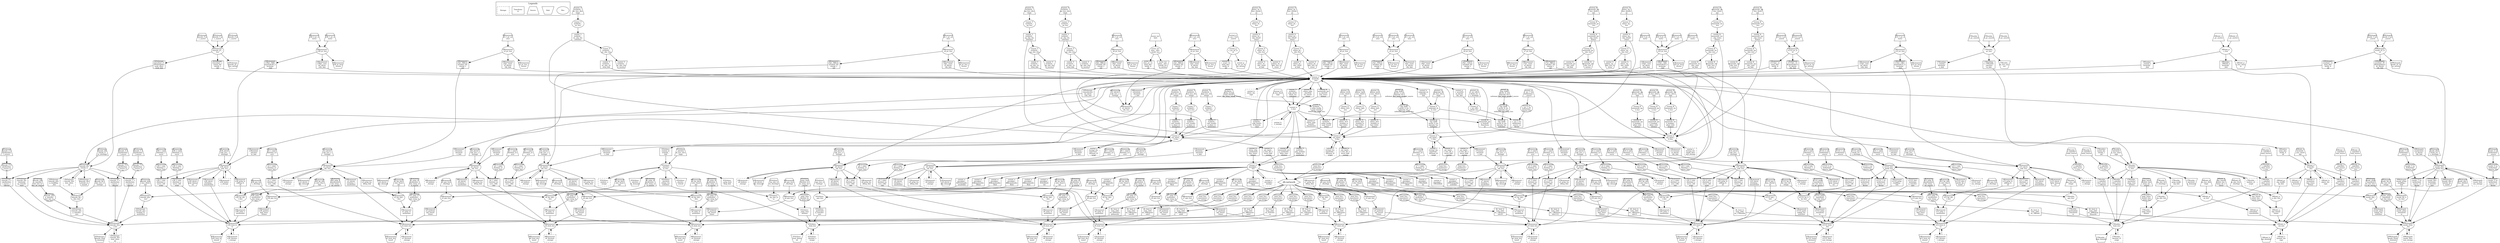 digraph {
	subgraph cluster_1 {
		color=black
		label=Legends
		Bus [fixedsize=shape fontsize=10 height=0.7 shape=ellipse style="" width=1.1]
		Sink [fixedsize=shape fontsize=10 height=0.7 shape=invtrapezium style="" width=1.1]
		Source [fixedsize=shape fontsize=10 height=0.7 shape=trapezium style="" width=1.1]
		"Transform-
er" [fixedsize=shape fontsize=10 height=0.7 shape=rectangle style="" width=1.1]
		Storage [fixedsize=shape fontsize=10 height=0.7 shape=rectangle style=dashed width=1.1]
	}
	"central_e-
lectricity-
_bus" [fixedsize=shape fontsize=10 height=0.7 shape=ellipse style="" width=1.1]
	"central_p-
v_sys_pv_b-
us" [fixedsize=shape fontsize=10 height=0.7 shape=ellipse style="" width=1.1]
	"central_p-
v_sys_pv_b-
us_excess" [fixedsize=shape fontsize=10 height=0.7 shape=invtrapezium style="" width=1.1]
	"central_p-
v_sys_elec-
tricity_bus" [fixedsize=shape fontsize=10 height=0.7 shape=ellipse style="" width=1.1]
	"central_p-
v_sys_elec-
tricity_bu-
s_shortage" [fixedsize=shape fontsize=10 height=0.7 shape=trapezium style="" width=1.1]
	"central_h-
eat_input_-
1_bus" [fixedsize=shape fontsize=10 height=0.7 shape=ellipse style="" width=1.1]
	"central_h-
eatpump_el-
ec_bus" [fixedsize=shape fontsize=10 height=0.7 shape=ellipse style="" width=1.1]
	"central_h-
eatpump_el-
ec_bus_sho-
rtage" [fixedsize=shape fontsize=10 height=0.7 shape=trapezium style="" width=1.1]
	"central_h-
eat_input_-
2_bus" [fixedsize=shape fontsize=10 height=0.7 shape=ellipse style="" width=1.1]
	"central_T-
ischlerei_-
ng_bus" [fixedsize=shape fontsize=10 height=0.7 shape=ellipse style="" width=1.1]
	"central_T-
ischlerei_-
ng_bus_sho-
rtage" [fixedsize=shape fontsize=10 height=0.7 shape=trapezium style="" width=1.1]
	"central_T-
ischlerei_-
ng_elec_bus" [fixedsize=shape fontsize=10 height=0.7 shape=ellipse style="" width=1.1]
	"central_T-
ischlerei_-
ng_elec_bu-
s_excess" [fixedsize=shape fontsize=10 height=0.7 shape=invtrapezium style="" width=1.1]
	"central_T-
ischlerei_-
pe_bus" [fixedsize=shape fontsize=10 height=0.7 shape=ellipse style="" width=1.1]
	"central_T-
ischlerei_-
pe_bus_sho-
rtage" [fixedsize=shape fontsize=10 height=0.7 shape=trapezium style="" width=1.1]
	"central_T-
ischlerei_-
pe_elec_bus" [fixedsize=shape fontsize=10 height=0.7 shape=ellipse style="" width=1.1]
	"central_T-
ischlerei_-
pe_elec_bu-
s_excess" [fixedsize=shape fontsize=10 height=0.7 shape=invtrapezium style="" width=1.1]
	"central_T-
ischlerei_-
wc_bus" [fixedsize=shape fontsize=10 height=0.7 shape=ellipse style="" width=1.1]
	"central_T-
ischlerei_-
wc_bus_sho-
rtage" [fixedsize=shape fontsize=10 height=0.7 shape=trapezium style="" width=1.1]
	"central_T-
ischlerei_-
wc_elec_bus" [fixedsize=shape fontsize=10 height=0.7 shape=ellipse style="" width=1.1]
	"central_T-
ischlerei_-
wc_elec_bu-
s_excess" [fixedsize=shape fontsize=10 height=0.7 shape=invtrapezium style="" width=1.1]
	"central_T-
ischlerei_-
ng2_bus" [fixedsize=shape fontsize=10 height=0.7 shape=ellipse style="" width=1.1]
	"central_T-
ischlerei_-
ng2_bus_sh-
ortage" [fixedsize=shape fontsize=10 height=0.7 shape=trapezium style="" width=1.1]
	"central_T-
ischlerei_-
pe2_bus" [fixedsize=shape fontsize=10 height=0.7 shape=ellipse style="" width=1.1]
	"central_T-
ischlerei_-
pe2_bus_sh-
ortage" [fixedsize=shape fontsize=10 height=0.7 shape=trapezium style="" width=1.1]
	"central_T-
ischlerei_-
wc2_bus" [fixedsize=shape fontsize=10 height=0.7 shape=ellipse style="" width=1.1]
	"central_T-
ischlerei_-
wc2_bus_sh-
ortage" [fixedsize=shape fontsize=10 height=0.7 shape=trapezium style="" width=1.1]
	"central_h-
2_bus" [fixedsize=shape fontsize=10 height=0.7 shape=ellipse style="" width=1.1]
	"central_h-
2_bus_shor-
tage" [fixedsize=shape fontsize=10 height=0.7 shape=trapezium style="" width=1.1]
	"central_n-
aturalgas_-
bus" [fixedsize=shape fontsize=10 height=0.7 shape=ellipse style="" width=1.1]
	"central_h-
eat_input_-
3_bus" [fixedsize=shape fontsize=10 height=0.7 shape=ellipse style="" width=1.1]
	"central_S-
chloss_ng_-
bus" [fixedsize=shape fontsize=10 height=0.7 shape=ellipse style="" width=1.1]
	"central_S-
chloss_ng_-
bus_shorta-
ge" [fixedsize=shape fontsize=10 height=0.7 shape=trapezium style="" width=1.1]
	"central_S-
chloss_ng_-
elec_bus" [fixedsize=shape fontsize=10 height=0.7 shape=ellipse style="" width=1.1]
	"central_S-
chloss_ng_-
elec_bus_e-
xcess" [fixedsize=shape fontsize=10 height=0.7 shape=invtrapezium style="" width=1.1]
	"central_S-
chloss_pe_-
bus" [fixedsize=shape fontsize=10 height=0.7 shape=ellipse style="" width=1.1]
	"central_S-
chloss_pe_-
bus_shorta-
ge" [fixedsize=shape fontsize=10 height=0.7 shape=trapezium style="" width=1.1]
	"central_S-
chloss_pe_-
elec_bus" [fixedsize=shape fontsize=10 height=0.7 shape=ellipse style="" width=1.1]
	"central_S-
chloss_pe_-
elec_bus_e-
xcess" [fixedsize=shape fontsize=10 height=0.7 shape=invtrapezium style="" width=1.1]
	"central_S-
chloss_wc_-
bus" [fixedsize=shape fontsize=10 height=0.7 shape=ellipse style="" width=1.1]
	"central_S-
chloss_wc_-
bus_shorta-
ge" [fixedsize=shape fontsize=10 height=0.7 shape=trapezium style="" width=1.1]
	"central_S-
chloss_wc_-
elec_bus" [fixedsize=shape fontsize=10 height=0.7 shape=ellipse style="" width=1.1]
	"central_S-
chloss_wc_-
elec_bus_e-
xcess" [fixedsize=shape fontsize=10 height=0.7 shape=invtrapezium style="" width=1.1]
	"central_S-
chloss_ng2-
_bus" [fixedsize=shape fontsize=10 height=0.7 shape=ellipse style="" width=1.1]
	"central_S-
chloss_ng2-
_bus_short-
age" [fixedsize=shape fontsize=10 height=0.7 shape=trapezium style="" width=1.1]
	"central_S-
chloss_pe2-
_bus" [fixedsize=shape fontsize=10 height=0.7 shape=ellipse style="" width=1.1]
	"central_S-
chloss_pe2-
_bus_short-
age" [fixedsize=shape fontsize=10 height=0.7 shape=trapezium style="" width=1.1]
	"central_S-
chloss_wc2-
_bus" [fixedsize=shape fontsize=10 height=0.7 shape=ellipse style="" width=1.1]
	"central_S-
chloss_wc2-
_bus_short-
age" [fixedsize=shape fontsize=10 height=0.7 shape=trapezium style="" width=1.1]
	"central_h-
eat_input_-
4_bus" [fixedsize=shape fontsize=10 height=0.7 shape=ellipse style="" width=1.1]
	"central_K-
ommende_ng-
_bus" [fixedsize=shape fontsize=10 height=0.7 shape=ellipse style="" width=1.1]
	"central_K-
ommende_ng-
_bus_short-
age" [fixedsize=shape fontsize=10 height=0.7 shape=trapezium style="" width=1.1]
	"central_K-
ommende_ng-
_elec_bus" [fixedsize=shape fontsize=10 height=0.7 shape=ellipse style="" width=1.1]
	"central_K-
ommende_ng-
_elec_bus_-
excess" [fixedsize=shape fontsize=10 height=0.7 shape=invtrapezium style="" width=1.1]
	"central_K-
ommende_pe-
_bus" [fixedsize=shape fontsize=10 height=0.7 shape=ellipse style="" width=1.1]
	"central_K-
ommende_pe-
_bus_short-
age" [fixedsize=shape fontsize=10 height=0.7 shape=trapezium style="" width=1.1]
	"central_K-
ommende_pe-
_elec_bus" [fixedsize=shape fontsize=10 height=0.7 shape=ellipse style="" width=1.1]
	"central_K-
ommende_pe-
_elec_bus_-
excess" [fixedsize=shape fontsize=10 height=0.7 shape=invtrapezium style="" width=1.1]
	"central_K-
ommende_wc-
_bus" [fixedsize=shape fontsize=10 height=0.7 shape=ellipse style="" width=1.1]
	"central_K-
ommende_wc-
_bus_short-
age" [fixedsize=shape fontsize=10 height=0.7 shape=trapezium style="" width=1.1]
	"central_K-
ommende_wc-
_elec_bus" [fixedsize=shape fontsize=10 height=0.7 shape=ellipse style="" width=1.1]
	"central_K-
ommende_wc-
_elec_bus_-
excess" [fixedsize=shape fontsize=10 height=0.7 shape=invtrapezium style="" width=1.1]
	"central_K-
ommende_ng-
2_bus" [fixedsize=shape fontsize=10 height=0.7 shape=ellipse style="" width=1.1]
	"central_K-
ommende_ng-
2_bus_shor-
tage" [fixedsize=shape fontsize=10 height=0.7 shape=trapezium style="" width=1.1]
	"central_K-
ommende_pe-
2_bus" [fixedsize=shape fontsize=10 height=0.7 shape=ellipse style="" width=1.1]
	"central_K-
ommende_pe-
2_bus_shor-
tage" [fixedsize=shape fontsize=10 height=0.7 shape=trapezium style="" width=1.1]
	"central_K-
ommende_wc-
2_bus" [fixedsize=shape fontsize=10 height=0.7 shape=ellipse style="" width=1.1]
	"central_K-
ommende_wc-
2_bus_shor-
tage" [fixedsize=shape fontsize=10 height=0.7 shape=trapezium style="" width=1.1]
	"screw_tur-
bine__elec-
tricity_bus" [fixedsize=shape fontsize=10 height=0.7 shape=ellipse style="" width=1.1]
	"screw_tur-
bine__elec-
tricity_bu-
s_excess" [fixedsize=shape fontsize=10 height=0.7 shape=invtrapezium style="" width=1.1]
	"01Schloss-
_electrici-
ty_bus" [fixedsize=shape fontsize=10 height=0.7 shape=ellipse style="" width=1.1]
	"01Schloss-
_electrici-
ty_bus_sho-
rtage" [fixedsize=shape fontsize=10 height=0.7 shape=trapezium style="" width=1.1]
	"01Schloss-
_heat_bus" [fixedsize=shape fontsize=10 height=0.7 shape=ellipse style="" width=1.1]
	"01Schloss-
_hp_elec_b-
us" [fixedsize=shape fontsize=10 height=0.7 shape=ellipse style="" width=1.1]
	"01Schloss-
_hp_elec_b-
us_shortage" [fixedsize=shape fontsize=10 height=0.7 shape=trapezium style="" width=1.1]
	"01Schloss-
_gas_bus" [fixedsize=shape fontsize=10 height=0.7 shape=ellipse style="" width=1.1]
	"01Schloss-
_gas_bus_s-
hortage" [fixedsize=shape fontsize=10 height=0.7 shape=trapezium style="" width=1.1]
	"02Nebenge-
baeude_ele-
ctricity_b-
us" [fixedsize=shape fontsize=10 height=0.7 shape=ellipse style="" width=1.1]
	"02Nebenge-
baeude_ele-
ctricity_b-
us_shortage" [fixedsize=shape fontsize=10 height=0.7 shape=trapezium style="" width=1.1]
	"02Nebenge-
baeude_hea-
t_bus" [fixedsize=shape fontsize=10 height=0.7 shape=ellipse style="" width=1.1]
	"02Nebenge-
baeude_hp_-
elec_bus" [fixedsize=shape fontsize=10 height=0.7 shape=ellipse style="" width=1.1]
	"02Nebenge-
baeude_hp_-
elec_bus_s-
hortage" [fixedsize=shape fontsize=10 height=0.7 shape=trapezium style="" width=1.1]
	"02Nebenge-
baeude_pv_-
bus" [fixedsize=shape fontsize=10 height=0.7 shape=ellipse style="" width=1.1]
	"02Nebenge-
baeude_pv_-
bus_excess" [fixedsize=shape fontsize=10 height=0.7 shape=invtrapezium style="" width=1.1]
	"02Nebenge-
baeude_gas-
_bus" [fixedsize=shape fontsize=10 height=0.7 shape=ellipse style="" width=1.1]
	"02Nebenge-
baeude_gas-
_bus_short-
age" [fixedsize=shape fontsize=10 height=0.7 shape=trapezium style="" width=1.1]
	"03Kommend-
e1B_electr-
icity_bus" [fixedsize=shape fontsize=10 height=0.7 shape=ellipse style="" width=1.1]
	"03Kommend-
e1B_electr-
icity_bus_-
shortage" [fixedsize=shape fontsize=10 height=0.7 shape=trapezium style="" width=1.1]
	"03Kommend-
e1B_heat_b-
us" [fixedsize=shape fontsize=10 height=0.7 shape=ellipse style="" width=1.1]
	"03Kommend-
e1B_hp_ele-
c_bus" [fixedsize=shape fontsize=10 height=0.7 shape=ellipse style="" width=1.1]
	"03Kommend-
e1B_hp_ele-
c_bus_shor-
tage" [fixedsize=shape fontsize=10 height=0.7 shape=trapezium style="" width=1.1]
	"03Kommend-
e1B_pv_bus" [fixedsize=shape fontsize=10 height=0.7 shape=ellipse style="" width=1.1]
	"03Kommend-
e1B_pv_bus-
_excess" [fixedsize=shape fontsize=10 height=0.7 shape=invtrapezium style="" width=1.1]
	"03Kommend-
e1B_gas_bus" [fixedsize=shape fontsize=10 height=0.7 shape=ellipse style="" width=1.1]
	"03Kommend-
e1B_gas_bu-
s_shortage" [fixedsize=shape fontsize=10 height=0.7 shape=trapezium style="" width=1.1]
	"04Kommend-
e2_electri-
city_bus" [fixedsize=shape fontsize=10 height=0.7 shape=ellipse style="" width=1.1]
	"04Kommend-
e2_electri-
city_bus_s-
hortage" [fixedsize=shape fontsize=10 height=0.7 shape=trapezium style="" width=1.1]
	"04Kommend-
e2_pv_bus" [fixedsize=shape fontsize=10 height=0.7 shape=ellipse style="" width=1.1]
	"04Kommend-
e2_pv_bus_-
excess" [fixedsize=shape fontsize=10 height=0.7 shape=invtrapezium style="" width=1.1]
	"05Kommend-
e3_electri-
city_bus" [fixedsize=shape fontsize=10 height=0.7 shape=ellipse style="" width=1.1]
	"05Kommend-
e3_electri-
city_bus_s-
hortage" [fixedsize=shape fontsize=10 height=0.7 shape=trapezium style="" width=1.1]
	"05Kommend-
e3_heat_bus" [fixedsize=shape fontsize=10 height=0.7 shape=ellipse style="" width=1.1]
	"05Kommend-
e3_hp_elec-
_bus" [fixedsize=shape fontsize=10 height=0.7 shape=ellipse style="" width=1.1]
	"05Kommend-
e3_hp_elec-
_bus_short-
age" [fixedsize=shape fontsize=10 height=0.7 shape=trapezium style="" width=1.1]
	"05Kommend-
e3_pv_bus" [fixedsize=shape fontsize=10 height=0.7 shape=ellipse style="" width=1.1]
	"05Kommend-
e3_pv_bus_-
excess" [fixedsize=shape fontsize=10 height=0.7 shape=invtrapezium style="" width=1.1]
	"05Kommend-
e3_gas_bus" [fixedsize=shape fontsize=10 height=0.7 shape=ellipse style="" width=1.1]
	"05Kommend-
e3_gas_bus-
_shortage" [fixedsize=shape fontsize=10 height=0.7 shape=trapezium style="" width=1.1]
	"06Kommend-
e4_electri-
city_bus" [fixedsize=shape fontsize=10 height=0.7 shape=ellipse style="" width=1.1]
	"06Kommend-
e4_electri-
city_bus_s-
hortage" [fixedsize=shape fontsize=10 height=0.7 shape=trapezium style="" width=1.1]
	"06Kommend-
e4_heat_bus" [fixedsize=shape fontsize=10 height=0.7 shape=ellipse style="" width=1.1]
	"06Kommend-
e4_hp_elec-
_bus" [fixedsize=shape fontsize=10 height=0.7 shape=ellipse style="" width=1.1]
	"06Kommend-
e4_hp_elec-
_bus_short-
age" [fixedsize=shape fontsize=10 height=0.7 shape=trapezium style="" width=1.1]
	"06Kommend-
e4_pv_bus" [fixedsize=shape fontsize=10 height=0.7 shape=ellipse style="" width=1.1]
	"06Kommend-
e4_pv_bus_-
excess" [fixedsize=shape fontsize=10 height=0.7 shape=invtrapezium style="" width=1.1]
	"06Kommend-
e4_gas_bus" [fixedsize=shape fontsize=10 height=0.7 shape=ellipse style="" width=1.1]
	"06Kommend-
e4_gas_bus-
_shortage" [fixedsize=shape fontsize=10 height=0.7 shape=trapezium style="" width=1.1]
	"07Kommend-
e5_electri-
city_bus" [fixedsize=shape fontsize=10 height=0.7 shape=ellipse style="" width=1.1]
	"07Kommend-
e5_electri-
city_bus_s-
hortage" [fixedsize=shape fontsize=10 height=0.7 shape=trapezium style="" width=1.1]
	"07Kommend-
e5_heat_bus" [fixedsize=shape fontsize=10 height=0.7 shape=ellipse style="" width=1.1]
	"07Kommend-
e5_hp_elec-
_bus" [fixedsize=shape fontsize=10 height=0.7 shape=ellipse style="" width=1.1]
	"07Kommend-
e5_hp_elec-
_bus_short-
age" [fixedsize=shape fontsize=10 height=0.7 shape=trapezium style="" width=1.1]
	"07Kommend-
e5_pv_bus" [fixedsize=shape fontsize=10 height=0.7 shape=ellipse style="" width=1.1]
	"07Kommend-
e5_pv_bus_-
excess" [fixedsize=shape fontsize=10 height=0.7 shape=invtrapezium style="" width=1.1]
	"07Kommend-
e5_gas_bus" [fixedsize=shape fontsize=10 height=0.7 shape=ellipse style="" width=1.1]
	"07Kommend-
e5_gas_bus-
_shortage" [fixedsize=shape fontsize=10 height=0.7 shape=trapezium style="" width=1.1]
	"08Kommend-
e6_electri-
city_bus" [fixedsize=shape fontsize=10 height=0.7 shape=ellipse style="" width=1.1]
	"08Kommend-
e6_electri-
city_bus_s-
hortage" [fixedsize=shape fontsize=10 height=0.7 shape=trapezium style="" width=1.1]
	"08Kommend-
e6_heat_bus" [fixedsize=shape fontsize=10 height=0.7 shape=ellipse style="" width=1.1]
	"08Kommend-
e6_hp_elec-
_bus" [fixedsize=shape fontsize=10 height=0.7 shape=ellipse style="" width=1.1]
	"08Kommend-
e6_hp_elec-
_bus_short-
age" [fixedsize=shape fontsize=10 height=0.7 shape=trapezium style="" width=1.1]
	"08Kommend-
e6_pv_bus" [fixedsize=shape fontsize=10 height=0.7 shape=ellipse style="" width=1.1]
	"08Kommend-
e6_pv_bus_-
excess" [fixedsize=shape fontsize=10 height=0.7 shape=invtrapezium style="" width=1.1]
	"08Kommend-
e6_gas_bus" [fixedsize=shape fontsize=10 height=0.7 shape=ellipse style="" width=1.1]
	"08Kommend-
e6_gas_bus-
_shortage" [fixedsize=shape fontsize=10 height=0.7 shape=trapezium style="" width=1.1]
	"09Kommend-
e7_electri-
city_bus" [fixedsize=shape fontsize=10 height=0.7 shape=ellipse style="" width=1.1]
	"09Kommend-
e7_electri-
city_bus_s-
hortage" [fixedsize=shape fontsize=10 height=0.7 shape=trapezium style="" width=1.1]
	"09Kommend-
e7_heat_bus" [fixedsize=shape fontsize=10 height=0.7 shape=ellipse style="" width=1.1]
	"09Kommend-
e7_hp_elec-
_bus" [fixedsize=shape fontsize=10 height=0.7 shape=ellipse style="" width=1.1]
	"09Kommend-
e7_hp_elec-
_bus_short-
age" [fixedsize=shape fontsize=10 height=0.7 shape=trapezium style="" width=1.1]
	"09Kommend-
e7_pv_bus" [fixedsize=shape fontsize=10 height=0.7 shape=ellipse style="" width=1.1]
	"09Kommend-
e7_pv_bus_-
excess" [fixedsize=shape fontsize=10 height=0.7 shape=invtrapezium style="" width=1.1]
	"09Kommend-
e7_gas_bus" [fixedsize=shape fontsize=10 height=0.7 shape=ellipse style="" width=1.1]
	"09Kommend-
e7_gas_bus-
_shortage" [fixedsize=shape fontsize=10 height=0.7 shape=trapezium style="" width=1.1]
	"10Kommend-
e8_electri-
city_bus" [fixedsize=shape fontsize=10 height=0.7 shape=ellipse style="" width=1.1]
	"10Kommend-
e8_electri-
city_bus_s-
hortage" [fixedsize=shape fontsize=10 height=0.7 shape=trapezium style="" width=1.1]
	"10Kommend-
e8_heat_bus" [fixedsize=shape fontsize=10 height=0.7 shape=ellipse style="" width=1.1]
	"10Kommend-
e8_hp_elec-
_bus" [fixedsize=shape fontsize=10 height=0.7 shape=ellipse style="" width=1.1]
	"10Kommend-
e8_hp_elec-
_bus_short-
age" [fixedsize=shape fontsize=10 height=0.7 shape=trapezium style="" width=1.1]
	"10Kommend-
e8_pv_bus" [fixedsize=shape fontsize=10 height=0.7 shape=ellipse style="" width=1.1]
	"10Kommend-
e8_pv_bus_-
excess" [fixedsize=shape fontsize=10 height=0.7 shape=invtrapezium style="" width=1.1]
	"10Kommend-
e8_gas_bus" [fixedsize=shape fontsize=10 height=0.7 shape=ellipse style="" width=1.1]
	"10Kommend-
e8_gas_bus-
_shortage" [fixedsize=shape fontsize=10 height=0.7 shape=trapezium style="" width=1.1]
	"11Kommend-
e9_electri-
city_bus" [fixedsize=shape fontsize=10 height=0.7 shape=ellipse style="" width=1.1]
	"11Kommend-
e9_electri-
city_bus_s-
hortage" [fixedsize=shape fontsize=10 height=0.7 shape=trapezium style="" width=1.1]
	"11Kommend-
e9_heat_bus" [fixedsize=shape fontsize=10 height=0.7 shape=ellipse style="" width=1.1]
	"11Kommend-
e9_hp_elec-
_bus" [fixedsize=shape fontsize=10 height=0.7 shape=ellipse style="" width=1.1]
	"11Kommend-
e9_hp_elec-
_bus_short-
age" [fixedsize=shape fontsize=10 height=0.7 shape=trapezium style="" width=1.1]
	"11Kommend-
e9_pv_bus" [fixedsize=shape fontsize=10 height=0.7 shape=ellipse style="" width=1.1]
	"11Kommend-
e9_pv_bus_-
excess" [fixedsize=shape fontsize=10 height=0.7 shape=invtrapezium style="" width=1.1]
	"11Kommend-
e9_gas_bus" [fixedsize=shape fontsize=10 height=0.7 shape=ellipse style="" width=1.1]
	"11Kommend-
e9_gas_bus-
_shortage" [fixedsize=shape fontsize=10 height=0.7 shape=trapezium style="" width=1.1]
	"12Kommend-
e10_electr-
icity_bus" [fixedsize=shape fontsize=10 height=0.7 shape=ellipse style="" width=1.1]
	"12Kommend-
e10_electr-
icity_bus_-
shortage" [fixedsize=shape fontsize=10 height=0.7 shape=trapezium style="" width=1.1]
	"12Kommend-
e10_heat_b-
us" [fixedsize=shape fontsize=10 height=0.7 shape=ellipse style="" width=1.1]
	"12Kommend-
e10_hp_ele-
c_bus" [fixedsize=shape fontsize=10 height=0.7 shape=ellipse style="" width=1.1]
	"12Kommend-
e10_hp_ele-
c_bus_shor-
tage" [fixedsize=shape fontsize=10 height=0.7 shape=trapezium style="" width=1.1]
	"12Kommend-
e10_pv_bus" [fixedsize=shape fontsize=10 height=0.7 shape=ellipse style="" width=1.1]
	"12Kommend-
e10_pv_bus-
_excess" [fixedsize=shape fontsize=10 height=0.7 shape=invtrapezium style="" width=1.1]
	"12Kommend-
e10_gas_bus" [fixedsize=shape fontsize=10 height=0.7 shape=ellipse style="" width=1.1]
	"12Kommend-
e10_gas_bu-
s_shortage" [fixedsize=shape fontsize=10 height=0.7 shape=trapezium style="" width=1.1]
	"13Kommend-
e1112_elec-
tricity_bus" [fixedsize=shape fontsize=10 height=0.7 shape=ellipse style="" width=1.1]
	"13Kommend-
e1112_elec-
tricity_bu-
s_shortage" [fixedsize=shape fontsize=10 height=0.7 shape=trapezium style="" width=1.1]
	"13Kommend-
e1112_heat-
_bus" [fixedsize=shape fontsize=10 height=0.7 shape=ellipse style="" width=1.1]
	"13Kommend-
e1112_hp_e-
lec_bus" [fixedsize=shape fontsize=10 height=0.7 shape=ellipse style="" width=1.1]
	"13Kommend-
e1112_hp_e-
lec_bus_sh-
ortage" [fixedsize=shape fontsize=10 height=0.7 shape=trapezium style="" width=1.1]
	"13Kommend-
e1112_pv_b-
us" [fixedsize=shape fontsize=10 height=0.7 shape=ellipse style="" width=1.1]
	"13Kommend-
e1112_pv_b-
us_excess" [fixedsize=shape fontsize=10 height=0.7 shape=invtrapezium style="" width=1.1]
	"13Kommend-
e1112_gas_-
bus" [fixedsize=shape fontsize=10 height=0.7 shape=ellipse style="" width=1.1]
	"13Kommend-
e1112_gas_-
bus_shorta-
ge" [fixedsize=shape fontsize=10 height=0.7 shape=trapezium style="" width=1.1]
	"14Kommend-
e13_electr-
icity_bus" [fixedsize=shape fontsize=10 height=0.7 shape=ellipse style="" width=1.1]
	"14Kommend-
e13_electr-
icity_bus_-
shortage" [fixedsize=shape fontsize=10 height=0.7 shape=trapezium style="" width=1.1]
	"14Kommend-
e13_heat_b-
us" [fixedsize=shape fontsize=10 height=0.7 shape=ellipse style="" width=1.1]
	"14Kommend-
e13_hp_ele-
c_bus" [fixedsize=shape fontsize=10 height=0.7 shape=ellipse style="" width=1.1]
	"14Kommend-
e13_hp_ele-
c_bus_shor-
tage" [fixedsize=shape fontsize=10 height=0.7 shape=trapezium style="" width=1.1]
	"14Kommend-
e13_pv_bus" [fixedsize=shape fontsize=10 height=0.7 shape=ellipse style="" width=1.1]
	"14Kommend-
e13_pv_bus-
_excess" [fixedsize=shape fontsize=10 height=0.7 shape=invtrapezium style="" width=1.1]
	"14Kommend-
e13_gas_bus" [fixedsize=shape fontsize=10 height=0.7 shape=ellipse style="" width=1.1]
	"14Kommend-
e13_gas_bu-
s_shortage" [fixedsize=shape fontsize=10 height=0.7 shape=trapezium style="" width=1.1]
	"17Muehle_-
electricit-
y_bus" [fixedsize=shape fontsize=10 height=0.7 shape=ellipse style="" width=1.1]
	"17Muehle_-
electricit-
y_bus_shor-
tage" [fixedsize=shape fontsize=10 height=0.7 shape=trapezium style="" width=1.1]
	"17Muehle_-
heat_bus" [fixedsize=shape fontsize=10 height=0.7 shape=ellipse style="" width=1.1]
	"17Muehle_-
hp_elec_bus" [fixedsize=shape fontsize=10 height=0.7 shape=ellipse style="" width=1.1]
	"17Muehle_-
hp_elec_bu-
s_shortage" [fixedsize=shape fontsize=10 height=0.7 shape=trapezium style="" width=1.1]
	"17Muehle_-
pv_bus" [fixedsize=shape fontsize=10 height=0.7 shape=ellipse style="" width=1.1]
	"17Muehle_-
pv_bus_exc-
ess" [fixedsize=shape fontsize=10 height=0.7 shape=invtrapezium style="" width=1.1]
	"17Muehle_-
gas_bus" [fixedsize=shape fontsize=10 height=0.7 shape=ellipse style="" width=1.1]
	"17Muehle_-
gas_bus_sh-
ortage" [fixedsize=shape fontsize=10 height=0.7 shape=trapezium style="" width=1.1]
	"19Hotel_e-
lectricity-
_bus" [fixedsize=shape fontsize=10 height=0.7 shape=ellipse style="" width=1.1]
	"19Hotel_e-
lectricity-
_bus_short-
age" [fixedsize=shape fontsize=10 height=0.7 shape=trapezium style="" width=1.1]
	"19Hotel_h-
eat_bus" [fixedsize=shape fontsize=10 height=0.7 shape=ellipse style="" width=1.1]
	"19Hotel_h-
p_elec_bus" [fixedsize=shape fontsize=10 height=0.7 shape=ellipse style="" width=1.1]
	"19Hotel_h-
p_elec_bus-
_shortage" [fixedsize=shape fontsize=10 height=0.7 shape=trapezium style="" width=1.1]
	"19Hotel_p-
v_bus" [fixedsize=shape fontsize=10 height=0.7 shape=ellipse style="" width=1.1]
	"19Hotel_p-
v_bus_exce-
ss" [fixedsize=shape fontsize=10 height=0.7 shape=invtrapezium style="" width=1.1]
	"19Hotel_g-
as_bus" [fixedsize=shape fontsize=10 height=0.7 shape=ellipse style="" width=1.1]
	"19Hotel_g-
as_bus_sho-
rtage" [fixedsize=shape fontsize=10 height=0.7 shape=trapezium style="" width=1.1]
	"20Wohngeb-
auede_elec-
tricity_bus" [fixedsize=shape fontsize=10 height=0.7 shape=ellipse style="" width=1.1]
	"20Wohngeb-
auede_elec-
tricity_bu-
s_shortage" [fixedsize=shape fontsize=10 height=0.7 shape=trapezium style="" width=1.1]
	"20Wohngeb-
auede_heat-
_bus" [fixedsize=shape fontsize=10 height=0.7 shape=ellipse style="" width=1.1]
	"20Wohngeb-
auede_hp_e-
lec_bus" [fixedsize=shape fontsize=10 height=0.7 shape=ellipse style="" width=1.1]
	"20Wohngeb-
auede_hp_e-
lec_bus_sh-
ortage" [fixedsize=shape fontsize=10 height=0.7 shape=trapezium style="" width=1.1]
	"20Wohngeb-
auede_pv_b-
us" [fixedsize=shape fontsize=10 height=0.7 shape=ellipse style="" width=1.1]
	"20Wohngeb-
auede_pv_b-
us_excess" [fixedsize=shape fontsize=10 height=0.7 shape=invtrapezium style="" width=1.1]
	"20Wohngeb-
auede_gas_-
bus" [fixedsize=shape fontsize=10 height=0.7 shape=ellipse style="" width=1.1]
	"20Wohngeb-
auede_gas_-
bus_shorta-
ge" [fixedsize=shape fontsize=10 height=0.7 shape=trapezium style="" width=1.1]
	"central_p-
v_syspv_ce-
ntral_elec-
tricity_li-
nk" [fixedsize=shape fontsize=10 height=0.7 shape=rectangle style="" width=1.1]
	"central_p-
v_syscentr-
al_electri-
city_link" [fixedsize=shape fontsize=10 height=0.7 shape=rectangle style="" width=1.1]
	"central_h-
eatpump_el-
ectricity_-
link" [fixedsize=shape fontsize=10 height=0.7 shape=rectangle style="" width=1.1]
	"central_T-
ischlerei_-
ng_elec_ce-
ntral_link" [fixedsize=shape fontsize=10 height=0.7 shape=rectangle style="" width=1.1]
	"central_T-
ischlerei_-
pe_elec_ce-
ntral_link" [fixedsize=shape fontsize=10 height=0.7 shape=rectangle style="" width=1.1]
	"central_T-
ischlerei_-
wc_elec_ce-
ntral_link" [fixedsize=shape fontsize=10 height=0.7 shape=rectangle style="" width=1.1]
	"central_S-
chloss_ng_-
elec_centr-
al_link" [fixedsize=shape fontsize=10 height=0.7 shape=rectangle style="" width=1.1]
	"central_S-
chloss_pe_-
elec_centr-
al_link" [fixedsize=shape fontsize=10 height=0.7 shape=rectangle style="" width=1.1]
	"central_S-
chloss_wc_-
elec_centr-
al_link" [fixedsize=shape fontsize=10 height=0.7 shape=rectangle style="" width=1.1]
	"central_K-
ommende_ng-
_elec_cent-
ral_link" [fixedsize=shape fontsize=10 height=0.7 shape=rectangle style="" width=1.1]
	"central_K-
ommende_pe-
_elec_cent-
ral_link" [fixedsize=shape fontsize=10 height=0.7 shape=rectangle style="" width=1.1]
	"central_K-
ommende_wc-
_elec_cent-
ral_link" [fixedsize=shape fontsize=10 height=0.7 shape=rectangle style="" width=1.1]
	"screw_tur-
bine_pv_ce-
ntral_elec-
tricity_li-
nk" [fixedsize=shape fontsize=10 height=0.7 shape=rectangle style="" width=1.1]
	"01Schloss-
central_el-
ectricity_-
link" [fixedsize=shape fontsize=10 height=0.7 shape=rectangle style="" width=1.1]
	"01Schloss-
_gchp_buil-
ding_link" [fixedsize=shape fontsize=10 height=0.7 shape=rectangle style="" width=1.1]
	"central_n-
aturalgas_-
01Schlossl-
ink" [fixedsize=shape fontsize=10 height=0.7 shape=rectangle style="" width=1.1]
	"02Nebenge-
baeudecent-
ral_electr-
icity_link" [fixedsize=shape fontsize=10 height=0.7 shape=rectangle style="" width=1.1]
	"02Nebenge-
baeude_gch-
p_building-
_link" [fixedsize=shape fontsize=10 height=0.7 shape=rectangle style="" width=1.1]
	"02Nebenge-
baeudepv_0-
2Nebengeba-
eude_elect-
ricity_link" [fixedsize=shape fontsize=10 height=0.7 shape=rectangle style="" width=1.1]
	"02Nebenge-
baeudepv_c-
entral_ele-
ctricity_l-
ink" [fixedsize=shape fontsize=10 height=0.7 shape=rectangle style="" width=1.1]
	"central_n-
aturalgas_-
02Nebengeb-
aeudelink" [fixedsize=shape fontsize=10 height=0.7 shape=rectangle style="" width=1.1]
	"03Kommend-
e1Bcentral-
_electrici-
ty_link" [fixedsize=shape fontsize=10 height=0.7 shape=rectangle style="" width=1.1]
	"03Kommend-
e1B_gchp_b-
uilding_li-
nk" [fixedsize=shape fontsize=10 height=0.7 shape=rectangle style="" width=1.1]
	"03Kommend-
e1Bpv_03Ko-
mmende1B_e-
lectricity-
_link" [fixedsize=shape fontsize=10 height=0.7 shape=rectangle style="" width=1.1]
	"03Kommend-
e1Bpv_cent-
ral_electr-
icity_link" [fixedsize=shape fontsize=10 height=0.7 shape=rectangle style="" width=1.1]
	"central_n-
aturalgas_-
03Kommende-
1Blink" [fixedsize=shape fontsize=10 height=0.7 shape=rectangle style="" width=1.1]
	"04Kommend-
e2central_-
electricit-
y_link" [fixedsize=shape fontsize=10 height=0.7 shape=rectangle style="" width=1.1]
	"04Kommend-
e2pv_04Kom-
mende2_ele-
ctricity_l-
ink" [fixedsize=shape fontsize=10 height=0.7 shape=rectangle style="" width=1.1]
	"04Kommend-
e2pv_centr-
al_electri-
city_link" [fixedsize=shape fontsize=10 height=0.7 shape=rectangle style="" width=1.1]
	"05Kommend-
e3central_-
electricit-
y_link" [fixedsize=shape fontsize=10 height=0.7 shape=rectangle style="" width=1.1]
	"05Kommend-
e3_gchp_bu-
ilding_link" [fixedsize=shape fontsize=10 height=0.7 shape=rectangle style="" width=1.1]
	"05Kommend-
e3pv_05Kom-
mende3_ele-
ctricity_l-
ink" [fixedsize=shape fontsize=10 height=0.7 shape=rectangle style="" width=1.1]
	"05Kommend-
e3pv_centr-
al_electri-
city_link" [fixedsize=shape fontsize=10 height=0.7 shape=rectangle style="" width=1.1]
	"central_n-
aturalgas_-
05Kommende-
3link" [fixedsize=shape fontsize=10 height=0.7 shape=rectangle style="" width=1.1]
	"06Kommend-
e4central_-
electricit-
y_link" [fixedsize=shape fontsize=10 height=0.7 shape=rectangle style="" width=1.1]
	"06Kommend-
e4_gchp_bu-
ilding_link" [fixedsize=shape fontsize=10 height=0.7 shape=rectangle style="" width=1.1]
	"06Kommend-
e4pv_06Kom-
mende4_ele-
ctricity_l-
ink" [fixedsize=shape fontsize=10 height=0.7 shape=rectangle style="" width=1.1]
	"06Kommend-
e4pv_centr-
al_electri-
city_link" [fixedsize=shape fontsize=10 height=0.7 shape=rectangle style="" width=1.1]
	"central_n-
aturalgas_-
06Kommende-
4link" [fixedsize=shape fontsize=10 height=0.7 shape=rectangle style="" width=1.1]
	"07Kommend-
e5central_-
electricit-
y_link" [fixedsize=shape fontsize=10 height=0.7 shape=rectangle style="" width=1.1]
	"07Kommend-
e5_gchp_bu-
ilding_link" [fixedsize=shape fontsize=10 height=0.7 shape=rectangle style="" width=1.1]
	"07Kommend-
e5pv_07Kom-
mende5_ele-
ctricity_l-
ink" [fixedsize=shape fontsize=10 height=0.7 shape=rectangle style="" width=1.1]
	"07Kommend-
e5pv_centr-
al_electri-
city_link" [fixedsize=shape fontsize=10 height=0.7 shape=rectangle style="" width=1.1]
	"central_n-
aturalgas_-
07Kommende-
5link" [fixedsize=shape fontsize=10 height=0.7 shape=rectangle style="" width=1.1]
	"08Kommend-
e6central_-
electricit-
y_link" [fixedsize=shape fontsize=10 height=0.7 shape=rectangle style="" width=1.1]
	"08Kommend-
e6_gchp_bu-
ilding_link" [fixedsize=shape fontsize=10 height=0.7 shape=rectangle style="" width=1.1]
	"08Kommend-
e6pv_08Kom-
mende6_ele-
ctricity_l-
ink" [fixedsize=shape fontsize=10 height=0.7 shape=rectangle style="" width=1.1]
	"08Kommend-
e6pv_centr-
al_electri-
city_link" [fixedsize=shape fontsize=10 height=0.7 shape=rectangle style="" width=1.1]
	"central_n-
aturalgas_-
08Kommende-
6link" [fixedsize=shape fontsize=10 height=0.7 shape=rectangle style="" width=1.1]
	"09Kommend-
e7central_-
electricit-
y_link" [fixedsize=shape fontsize=10 height=0.7 shape=rectangle style="" width=1.1]
	"09Kommend-
e7_gchp_bu-
ilding_link" [fixedsize=shape fontsize=10 height=0.7 shape=rectangle style="" width=1.1]
	"09Kommend-
e7pv_09Kom-
mende7_ele-
ctricity_l-
ink" [fixedsize=shape fontsize=10 height=0.7 shape=rectangle style="" width=1.1]
	"09Kommend-
e7pv_centr-
al_electri-
city_link" [fixedsize=shape fontsize=10 height=0.7 shape=rectangle style="" width=1.1]
	"central_n-
aturalgas_-
09Kommende-
7link" [fixedsize=shape fontsize=10 height=0.7 shape=rectangle style="" width=1.1]
	"10Kommend-
e8central_-
electricit-
y_link" [fixedsize=shape fontsize=10 height=0.7 shape=rectangle style="" width=1.1]
	"10Kommend-
e8_gchp_bu-
ilding_link" [fixedsize=shape fontsize=10 height=0.7 shape=rectangle style="" width=1.1]
	"10Kommend-
e8pv_10Kom-
mende8_ele-
ctricity_l-
ink" [fixedsize=shape fontsize=10 height=0.7 shape=rectangle style="" width=1.1]
	"10Kommend-
e8pv_centr-
al_electri-
city_link" [fixedsize=shape fontsize=10 height=0.7 shape=rectangle style="" width=1.1]
	"central_n-
aturalgas_-
10Kommende-
8link" [fixedsize=shape fontsize=10 height=0.7 shape=rectangle style="" width=1.1]
	"11Kommend-
e9central_-
electricit-
y_link" [fixedsize=shape fontsize=10 height=0.7 shape=rectangle style="" width=1.1]
	"11Kommend-
e9_gchp_bu-
ilding_link" [fixedsize=shape fontsize=10 height=0.7 shape=rectangle style="" width=1.1]
	"11Kommend-
e9pv_11Kom-
mende9_ele-
ctricity_l-
ink" [fixedsize=shape fontsize=10 height=0.7 shape=rectangle style="" width=1.1]
	"11Kommend-
e9pv_centr-
al_electri-
city_link" [fixedsize=shape fontsize=10 height=0.7 shape=rectangle style="" width=1.1]
	"central_n-
aturalgas_-
11Kommende-
9link" [fixedsize=shape fontsize=10 height=0.7 shape=rectangle style="" width=1.1]
	"12Kommend-
e10central-
_electrici-
ty_link" [fixedsize=shape fontsize=10 height=0.7 shape=rectangle style="" width=1.1]
	"12Kommend-
e10_gchp_b-
uilding_li-
nk" [fixedsize=shape fontsize=10 height=0.7 shape=rectangle style="" width=1.1]
	"12Kommend-
e10pv_12Ko-
mmende10_e-
lectricity-
_link" [fixedsize=shape fontsize=10 height=0.7 shape=rectangle style="" width=1.1]
	"12Kommend-
e10pv_cent-
ral_electr-
icity_link" [fixedsize=shape fontsize=10 height=0.7 shape=rectangle style="" width=1.1]
	"central_n-
aturalgas_-
12Kommende-
10link" [fixedsize=shape fontsize=10 height=0.7 shape=rectangle style="" width=1.1]
	"13Kommend-
e1112centr-
al_electri-
city_link" [fixedsize=shape fontsize=10 height=0.7 shape=rectangle style="" width=1.1]
	"13Kommend-
e1112_gchp-
_building_-
link" [fixedsize=shape fontsize=10 height=0.7 shape=rectangle style="" width=1.1]
	"13Kommend-
e1112pv_13-
Kommende11-
12_electri-
city_link" [fixedsize=shape fontsize=10 height=0.7 shape=rectangle style="" width=1.1]
	"13Kommend-
e1112pv_ce-
ntral_elec-
tricity_li-
nk" [fixedsize=shape fontsize=10 height=0.7 shape=rectangle style="" width=1.1]
	"central_n-
aturalgas_-
13Kommende-
1112link" [fixedsize=shape fontsize=10 height=0.7 shape=rectangle style="" width=1.1]
	"14Kommend-
e13central-
_electrici-
ty_link" [fixedsize=shape fontsize=10 height=0.7 shape=rectangle style="" width=1.1]
	"14Kommend-
e13_gchp_b-
uilding_li-
nk" [fixedsize=shape fontsize=10 height=0.7 shape=rectangle style="" width=1.1]
	"14Kommend-
e13pv_14Ko-
mmende13_e-
lectricity-
_link" [fixedsize=shape fontsize=10 height=0.7 shape=rectangle style="" width=1.1]
	"14Kommend-
e13pv_cent-
ral_electr-
icity_link" [fixedsize=shape fontsize=10 height=0.7 shape=rectangle style="" width=1.1]
	"central_n-
aturalgas_-
14Kommende-
13link" [fixedsize=shape fontsize=10 height=0.7 shape=rectangle style="" width=1.1]
	"17Muehlec-
entral_ele-
ctricity_l-
ink" [fixedsize=shape fontsize=10 height=0.7 shape=rectangle style="" width=1.1]
	"01Schloss-
_electrici-
ty_demand" [fixedsize=shape fontsize=10 height=0.7 shape=invtrapezium style="" width=1.1]
	"01Schloss-
_heat_dema-
nd" [fixedsize=shape fontsize=10 height=0.7 shape=invtrapezium style="" width=1.1]
	"01Schloss-
_electric_-
vehicle" [fixedsize=shape fontsize=10 height=0.7 shape=invtrapezium style="" width=1.1]
	"02Nebenge-
baeude_ele-
ctricity_d-
emand" [fixedsize=shape fontsize=10 height=0.7 shape=invtrapezium style="" width=1.1]
	"02Nebenge-
baeude_hea-
t_demand" [fixedsize=shape fontsize=10 height=0.7 shape=invtrapezium style="" width=1.1]
	"03Kommend-
e1B_electr-
icity_dema-
nd" [fixedsize=shape fontsize=10 height=0.7 shape=invtrapezium style="" width=1.1]
	"03Kommend-
e1B_heat_d-
emand" [fixedsize=shape fontsize=10 height=0.7 shape=invtrapezium style="" width=1.1]
	"05Kommend-
e3_electri-
city_demand" [fixedsize=shape fontsize=10 height=0.7 shape=invtrapezium style="" width=1.1]
	"05Kommend-
e3_heat_de-
mand" [fixedsize=shape fontsize=10 height=0.7 shape=invtrapezium style="" width=1.1]
	"06Kommend-
e4_electri-
city_demand" [fixedsize=shape fontsize=10 height=0.7 shape=invtrapezium style="" width=1.1]
	"06Kommend-
e4_heat_de-
mand" [fixedsize=shape fontsize=10 height=0.7 shape=invtrapezium style="" width=1.1]
	"07Kommend-
e5_electri-
city_demand" [fixedsize=shape fontsize=10 height=0.7 shape=invtrapezium style="" width=1.1]
	"07Kommend-
e5_heat_de-
mand" [fixedsize=shape fontsize=10 height=0.7 shape=invtrapezium style="" width=1.1]
	"08Kommend-
e6_electri-
city_demand" [fixedsize=shape fontsize=10 height=0.7 shape=invtrapezium style="" width=1.1]
	"08Kommend-
e6_heat_de-
mand" [fixedsize=shape fontsize=10 height=0.7 shape=invtrapezium style="" width=1.1]
	"09Kommend-
e7_electri-
city_demand" [fixedsize=shape fontsize=10 height=0.7 shape=invtrapezium style="" width=1.1]
	"09Kommend-
e7_heat_de-
mand" [fixedsize=shape fontsize=10 height=0.7 shape=invtrapezium style="" width=1.1]
	"10Kommend-
e8_electri-
city_demand" [fixedsize=shape fontsize=10 height=0.7 shape=invtrapezium style="" width=1.1]
	"10Kommend-
e8_heat_de-
mand" [fixedsize=shape fontsize=10 height=0.7 shape=invtrapezium style="" width=1.1]
	"11Kommend-
e9_electri-
city_demand" [fixedsize=shape fontsize=10 height=0.7 shape=invtrapezium style="" width=1.1]
	"11Kommend-
e9_heat_de-
mand" [fixedsize=shape fontsize=10 height=0.7 shape=invtrapezium style="" width=1.1]
	"12Kommend-
e10_electr-
icity_dema-
nd" [fixedsize=shape fontsize=10 height=0.7 shape=invtrapezium style="" width=1.1]
	"12Kommend-
e10_heat_d-
emand" [fixedsize=shape fontsize=10 height=0.7 shape=invtrapezium style="" width=1.1]
	"13Kommend-
e1112_elec-
tricity_de-
mand" [fixedsize=shape fontsize=10 height=0.7 shape=invtrapezium style="" width=1.1]
	"13Kommend-
e1112_heat-
_demand" [fixedsize=shape fontsize=10 height=0.7 shape=invtrapezium style="" width=1.1]
	"14Kommend-
e13_electr-
icity_dema-
nd" [fixedsize=shape fontsize=10 height=0.7 shape=invtrapezium style="" width=1.1]
	"14Kommend-
e13_heat_d-
emand" [fixedsize=shape fontsize=10 height=0.7 shape=invtrapezium style="" width=1.1]
	"17Muehle_-
electricit-
y_demand" [fixedsize=shape fontsize=10 height=0.7 shape=invtrapezium style="" width=1.1]
	"17Muehle_-
heat_demand" [fixedsize=shape fontsize=10 height=0.7 shape=invtrapezium style="" width=1.1]
	"19Hotel_e-
lectricity-
_demand" [fixedsize=shape fontsize=10 height=0.7 shape=invtrapezium style="" width=1.1]
	"19Hotel_h-
eat_demand" [fixedsize=shape fontsize=10 height=0.7 shape=invtrapezium style="" width=1.1]
	"20Wohngeb-
auede_elec-
tricity_de-
mand" [fixedsize=shape fontsize=10 height=0.7 shape=invtrapezium style="" width=1.1]
	"20Wohngeb-
auede_heat-
_demand" [fixedsize=shape fontsize=10 height=0.7 shape=invtrapezium style="" width=1.1]
	"17Muehle_-
gchp_build-
ing_link" [fixedsize=shape fontsize=10 height=0.7 shape=rectangle style="" width=1.1]
	"17Muehlep-
v_17Muehle-
_electrici-
ty_link" [fixedsize=shape fontsize=10 height=0.7 shape=rectangle style="" width=1.1]
	"17Muehlep-
v_central_-
electricit-
y_link" [fixedsize=shape fontsize=10 height=0.7 shape=rectangle style="" width=1.1]
	"central_t-
hermal_sto-
rageFreif_-
thermal_st-
orage" [fixedsize=shape fontsize=10 height=0.7 shape=rectangle style=dashed width=1.1]
	"central_t-
hermal_sto-
rageTisch_-
thermal_st-
orage" [fixedsize=shape fontsize=10 height=0.7 shape=rectangle style=dashed width=1.1]
	"central_h-
2_storage" [fixedsize=shape fontsize=10 height=0.7 shape=rectangle style=dashed width=1.1]
	"central_n-
aturalgas_-
storage" [fixedsize=shape fontsize=10 height=0.7 shape=rectangle style=dashed width=1.1]
	"central_t-
hermal_sto-
rageSchlo_-
thermal_st-
orage" [fixedsize=shape fontsize=10 height=0.7 shape=rectangle style=dashed width=1.1]
	"central_t-
hermal_sto-
rageK_ther-
mal_storage" [fixedsize=shape fontsize=10 height=0.7 shape=rectangle style=dashed width=1.1]
	"central_b-
attery_sto-
rage" [fixedsize=shape fontsize=10 height=0.7 shape=rectangle style=dashed width=1.1]
	"01Schloss-
_battery_s-
torage" [fixedsize=shape fontsize=10 height=0.7 shape=rectangle style=dashed width=1.1]
	"01Schloss-
_thermal_s-
torage" [fixedsize=shape fontsize=10 height=0.7 shape=rectangle style=dashed width=1.1]
	"02Nebenge-
baeude_bat-
tery_stora-
ge" [fixedsize=shape fontsize=10 height=0.7 shape=rectangle style=dashed width=1.1]
	"02Nebenge-
baeude_the-
rmal_stora-
ge" [fixedsize=shape fontsize=10 height=0.7 shape=rectangle style=dashed width=1.1]
	"03Kommend-
e1B_batter-
y_storage" [fixedsize=shape fontsize=10 height=0.7 shape=rectangle style=dashed width=1.1]
	"03Kommend-
e1B_therma-
l_storage" [fixedsize=shape fontsize=10 height=0.7 shape=rectangle style=dashed width=1.1]
	"05Kommend-
e3_battery-
_storage" [fixedsize=shape fontsize=10 height=0.7 shape=rectangle style=dashed width=1.1]
	"05Kommend-
e3_thermal-
_storage" [fixedsize=shape fontsize=10 height=0.7 shape=rectangle style=dashed width=1.1]
	"06Kommend-
e4_battery-
_storage" [fixedsize=shape fontsize=10 height=0.7 shape=rectangle style=dashed width=1.1]
	"06Kommend-
e4_thermal-
_storage" [fixedsize=shape fontsize=10 height=0.7 shape=rectangle style=dashed width=1.1]
	"07Kommend-
e5_battery-
_storage" [fixedsize=shape fontsize=10 height=0.7 shape=rectangle style=dashed width=1.1]
	"07Kommend-
e5_thermal-
_storage" [fixedsize=shape fontsize=10 height=0.7 shape=rectangle style=dashed width=1.1]
	"08Kommend-
e6_battery-
_storage" [fixedsize=shape fontsize=10 height=0.7 shape=rectangle style=dashed width=1.1]
	"08Kommend-
e6_thermal-
_storage" [fixedsize=shape fontsize=10 height=0.7 shape=rectangle style=dashed width=1.1]
	"09Kommend-
e7_battery-
_storage" [fixedsize=shape fontsize=10 height=0.7 shape=rectangle style=dashed width=1.1]
	"09Kommend-
e7_thermal-
_storage" [fixedsize=shape fontsize=10 height=0.7 shape=rectangle style=dashed width=1.1]
	"10Kommend-
e8_battery-
_storage" [fixedsize=shape fontsize=10 height=0.7 shape=rectangle style=dashed width=1.1]
	"10Kommend-
e8_thermal-
_storage" [fixedsize=shape fontsize=10 height=0.7 shape=rectangle style=dashed width=1.1]
	"11Kommend-
e9_battery-
_storage" [fixedsize=shape fontsize=10 height=0.7 shape=rectangle style=dashed width=1.1]
	"11Kommend-
e9_thermal-
_storage" [fixedsize=shape fontsize=10 height=0.7 shape=rectangle style=dashed width=1.1]
	"12Kommend-
e10_batter-
y_storage" [fixedsize=shape fontsize=10 height=0.7 shape=rectangle style=dashed width=1.1]
	"12Kommend-
e10_therma-
l_storage" [fixedsize=shape fontsize=10 height=0.7 shape=rectangle style=dashed width=1.1]
	"13Kommend-
e1112_batt-
ery_storage" [fixedsize=shape fontsize=10 height=0.7 shape=rectangle style=dashed width=1.1]
	"13Kommend-
e1112_ther-
mal_storage" [fixedsize=shape fontsize=10 height=0.7 shape=rectangle style=dashed width=1.1]
	"14Kommend-
e13_batter-
y_storage" [fixedsize=shape fontsize=10 height=0.7 shape=rectangle style=dashed width=1.1]
	"14Kommend-
e13_therma-
l_storage" [fixedsize=shape fontsize=10 height=0.7 shape=rectangle style=dashed width=1.1]
	"17Muehle_-
battery_st-
orage" [fixedsize=shape fontsize=10 height=0.7 shape=rectangle style=dashed width=1.1]
	"17Muehle_-
thermal_st-
orage" [fixedsize=shape fontsize=10 height=0.7 shape=rectangle style=dashed width=1.1]
	"19Hotel_b-
attery_sto-
rage" [fixedsize=shape fontsize=10 height=0.7 shape=rectangle style=dashed width=1.1]
	"19Hotel_t-
hermal_sto-
rage" [fixedsize=shape fontsize=10 height=0.7 shape=rectangle style=dashed width=1.1]
	"20Wohngeb-
auede_batt-
ery_storage" [fixedsize=shape fontsize=10 height=0.7 shape=rectangle style=dashed width=1.1]
	"20Wohngeb-
auede_ther-
mal_storage" [fixedsize=shape fontsize=10 height=0.7 shape=rectangle style=dashed width=1.1]
	"central_n-
aturalgas_-
17Muehleli-
nk" [fixedsize=shape fontsize=10 height=0.7 shape=rectangle style="" width=1.1]
	"19Hotelce-
ntral_elec-
tricity_li-
nk" [fixedsize=shape fontsize=10 height=0.7 shape=rectangle style="" width=1.1]
	"19Hotel_g-
chp_buildi-
ng_link" [fixedsize=shape fontsize=10 height=0.7 shape=rectangle style="" width=1.1]
	"19Hotelpv-
_19Hotel_e-
lectricity-
_link" [fixedsize=shape fontsize=10 height=0.7 shape=rectangle style="" width=1.1]
	"19Hotelpv-
_central_e-
lectricity-
_link" [fixedsize=shape fontsize=10 height=0.7 shape=rectangle style="" width=1.1]
	"central_n-
aturalgas_-
19Hotellink" [fixedsize=shape fontsize=10 height=0.7 shape=rectangle style="" width=1.1]
	"20Wohngeb-
auedecentr-
al_electri-
city_link" [fixedsize=shape fontsize=10 height=0.7 shape=rectangle style="" width=1.1]
	"20Wohngeb-
auede_gchp-
_building_-
link" [fixedsize=shape fontsize=10 height=0.7 shape=rectangle style="" width=1.1]
	"20Wohngeb-
auedepv_20-
Wohngebaue-
de_electri-
city_link" [fixedsize=shape fontsize=10 height=0.7 shape=rectangle style="" width=1.1]
	"20Wohngeb-
auedepv_ce-
ntral_elec-
tricity_li-
nk" [fixedsize=shape fontsize=10 height=0.7 shape=rectangle style="" width=1.1]
	"central_n-
aturalgas_-
20Wohngeba-
uedelink" [fixedsize=shape fontsize=10 height=0.7 shape=rectangle style="" width=1.1]
	"central_g-
chp_freifl-
aeche_S_he-
atpump_tra-
nsformer_low_temp_bus" [fixedsize=shape fontsize=10 height=0.7 shape=ellipse style="" width=1.1]
	"central_g-
chp_freifl-
aeche_S_he-
atpump_tra-
nsformer_low_temp_ground_source" [fixedsize=shape fontsize=10 height=0.7 shape=trapezium style="" width=1.1]
	"central_g-
chp_freifl-
aeche_S_he-
atpump_tra-
nsformer" [fixedsize=shape fontsize=10 height=0.7 shape=rectangle style="" width=1.1]
	"central_T-
ischlerei_-
ng_chp_tra-
nsformer" [fixedsize=shape fontsize=10 height=0.7 shape=rectangle style="" width=1.1]
	"central_T-
ischlerei_-
pe_chp_tra-
nsformer" [fixedsize=shape fontsize=10 height=0.7 shape=rectangle style="" width=1.1]
	"central_T-
ischlerei_-
wc_chp_tra-
nsformer" [fixedsize=shape fontsize=10 height=0.7 shape=rectangle style="" width=1.1]
	"central_T-
ischlerei_-
swhp_heatp-
ump_transf-
ormer_low_temp_bus" [fixedsize=shape fontsize=10 height=0.7 shape=ellipse style="" width=1.1]
	"central_T-
ischlerei_-
swhp_heatp-
ump_transf-
ormer_low_temp_water_source" [fixedsize=shape fontsize=10 height=0.7 shape=trapezium style="" width=1.1]
	"central_T-
ischlerei_-
swhp_heatp-
ump_transf-
ormer" [fixedsize=shape fontsize=10 height=0.7 shape=rectangle style="" width=1.1]
	"central_T-
ischlerei_-
ng2_heatin-
g_plant_tr-
ansformer" [fixedsize=shape fontsize=10 height=0.7 shape=rectangle style="" width=1.1]
	"central_T-
ischlerei_-
pe2_heatin-
g_plant_tr-
ansformer" [fixedsize=shape fontsize=10 height=0.7 shape=rectangle style="" width=1.1]
	"central_T-
ischlerei_-
wc2_heatin-
g_plant_tr-
ansformer" [fixedsize=shape fontsize=10 height=0.7 shape=rectangle style="" width=1.1]
	"central_T-
ischlerei_-
p2g_electr-
olysis_tra-
nsformer" [fixedsize=shape fontsize=10 height=0.7 shape=rectangle style="" width=1.1]
	"central_T-
ischlerei_-
p2g_methan-
ization_tr-
ansformer" [fixedsize=shape fontsize=10 height=0.7 shape=rectangle style="" width=1.1]
	"central_T-
ischlerei_-
p2g_fuelce-
ll_transfo-
rmer" [fixedsize=shape fontsize=10 height=0.7 shape=rectangle style="" width=1.1]
	"central_S-
chloss_ng_-
chp_transf-
ormer" [fixedsize=shape fontsize=10 height=0.7 shape=rectangle style="" width=1.1]
	"central_S-
chloss_pe_-
chp_transf-
ormer" [fixedsize=shape fontsize=10 height=0.7 shape=rectangle style="" width=1.1]
	"central_S-
chloss_wc_-
chp_transf-
ormer" [fixedsize=shape fontsize=10 height=0.7 shape=rectangle style="" width=1.1]
	"central_S-
chloss_ng2-
_heating_p-
lant_trans-
former" [fixedsize=shape fontsize=10 height=0.7 shape=rectangle style="" width=1.1]
	"central_S-
chloss_pe2-
_heating_p-
lant_trans-
former" [fixedsize=shape fontsize=10 height=0.7 shape=rectangle style="" width=1.1]
	"central_S-
chloss_wc2-
_heating_p-
lant_trans-
former" [fixedsize=shape fontsize=10 height=0.7 shape=rectangle style="" width=1.1]
	"central_S-
chloss_p2g-
_electroly-
sis_transf-
ormer" [fixedsize=shape fontsize=10 height=0.7 shape=rectangle style="" width=1.1]
	"central_S-
chloss_p2g-
_methaniza-
tion_trans-
former" [fixedsize=shape fontsize=10 height=0.7 shape=rectangle style="" width=1.1]
	"central_S-
chloss_p2g-
_fuelcell_-
transformer" [fixedsize=shape fontsize=10 height=0.7 shape=rectangle style="" width=1.1]
	"central_K-
ommende_ng-
_chp_trans-
former" [fixedsize=shape fontsize=10 height=0.7 shape=rectangle style="" width=1.1]
	"central_K-
ommende_pe-
_chp_trans-
former" [fixedsize=shape fontsize=10 height=0.7 shape=rectangle style="" width=1.1]
	"central_K-
ommende_wc-
_chp_trans-
former" [fixedsize=shape fontsize=10 height=0.7 shape=rectangle style="" width=1.1]
	"central_g-
chp_freifl-
aeche_K_he-
atpump_tra-
nsformer_low_temp_bus" [fixedsize=shape fontsize=10 height=0.7 shape=ellipse style="" width=1.1]
	"central_g-
chp_freifl-
aeche_K_he-
atpump_tra-
nsformer_low_temp_ground_source" [fixedsize=shape fontsize=10 height=0.7 shape=trapezium style="" width=1.1]
	"central_g-
chp_freifl-
aeche_K_he-
atpump_tra-
nsformer" [fixedsize=shape fontsize=10 height=0.7 shape=rectangle style="" width=1.1]
	"central_K-
ommende_ng-
2_heating_-
plant_tran-
sformer" [fixedsize=shape fontsize=10 height=0.7 shape=rectangle style="" width=1.1]
	"central_K-
ommende_pe-
2_heating_-
plant_tran-
sformer" [fixedsize=shape fontsize=10 height=0.7 shape=rectangle style="" width=1.1]
	"central_K-
ommende_wc-
2_heating_-
plant_tran-
sformer" [fixedsize=shape fontsize=10 height=0.7 shape=rectangle style="" width=1.1]
	"central_K-
ommende_p2-
g_electrol-
ysis_trans-
former" [fixedsize=shape fontsize=10 height=0.7 shape=rectangle style="" width=1.1]
	"central_K-
ommende_p2-
g_methaniz-
ation_tran-
sformer" [fixedsize=shape fontsize=10 height=0.7 shape=rectangle style="" width=1.1]
	"central_K-
ommende_p2-
g_fuelcell-
_transform-
er" [fixedsize=shape fontsize=10 height=0.7 shape=rectangle style="" width=1.1]
	"01Schloss-
_ashp_tran-
sformer_lo-
w_temp_bus" [fixedsize=shape fontsize=10 height=0.7 shape=ellipse style="" width=1.1]
	"01Schloss-
_ashp_tran-
sformer_lo-
w_temp_air-
_source" [fixedsize=shape fontsize=10 height=0.7 shape=trapezium style="" width=1.1]
	"01Schloss-
_ashp_tran-
sformer" [fixedsize=shape fontsize=10 height=0.7 shape=rectangle style="" width=1.1]
	"01Schloss-
_gasheatin-
g_transfor-
mer" [fixedsize=shape fontsize=10 height=0.7 shape=rectangle style="" width=1.1]
	"01Schloss-
_electrich-
eating_tra-
nsformer" [fixedsize=shape fontsize=10 height=0.7 shape=rectangle style="" width=1.1]
	"02Nebenge-
baeude_ash-
p_transfor-
mer_low_te-
mp_bus" [fixedsize=shape fontsize=10 height=0.7 shape=ellipse style="" width=1.1]
	"02Nebenge-
baeude_ash-
p_transfor-
mer_low_te-
mp_air_source" [fixedsize=shape fontsize=10 height=0.7 shape=trapezium style="" width=1.1]
	"02Nebenge-
baeude_ash-
p_transfor-
mer" [fixedsize=shape fontsize=10 height=0.7 shape=rectangle style="" width=1.1]
	"02Nebenge-
baeude_gas-
heating_tr-
ansformer" [fixedsize=shape fontsize=10 height=0.7 shape=rectangle style="" width=1.1]
	"02Nebenge-
baeude_ele-
ctricheati-
ng_transfo-
rmer" [fixedsize=shape fontsize=10 height=0.7 shape=rectangle style="" width=1.1]
	"03Kommend-
e1B_ashp_t-
ransformer-
_low_temp_-
bus" [fixedsize=shape fontsize=10 height=0.7 shape=ellipse style="" width=1.1]
	"03Kommend-
e1B_ashp_t-
ransformer-
_low_temp_-
air_source" [fixedsize=shape fontsize=10 height=0.7 shape=trapezium style="" width=1.1]
	"03Kommend-
e1B_ashp_t-
ransformer" [fixedsize=shape fontsize=10 height=0.7 shape=rectangle style="" width=1.1]
	"03Kommend-
e1B_gashea-
ting_trans-
former" [fixedsize=shape fontsize=10 height=0.7 shape=rectangle style="" width=1.1]
	"03Kommend-
e1B_electr-
icheating_-
transformer" [fixedsize=shape fontsize=10 height=0.7 shape=rectangle style="" width=1.1]
	"05Kommend-
e3_ashp_tr-
ansformer_-
low_temp_b-
us" [fixedsize=shape fontsize=10 height=0.7 shape=ellipse style="" width=1.1]
	"05Kommend-
e3_ashp_tr-
ansformer_-
low_temp_a-
ir_source" [fixedsize=shape fontsize=10 height=0.7 shape=trapezium style="" width=1.1]
	"05Kommend-
e3_ashp_tr-
ansformer" [fixedsize=shape fontsize=10 height=0.7 shape=rectangle style="" width=1.1]
	"05Kommend-
e3_gasheat-
ing_transf-
ormer" [fixedsize=shape fontsize=10 height=0.7 shape=rectangle style="" width=1.1]
	"05Kommend-
e3_electri-
cheating_t-
ransformer" [fixedsize=shape fontsize=10 height=0.7 shape=rectangle style="" width=1.1]
	"06Kommend-
e4_ashp_tr-
ansformer_-
low_temp_b-
us" [fixedsize=shape fontsize=10 height=0.7 shape=ellipse style="" width=1.1]
	"06Kommend-
e4_ashp_tr-
ansformer_-
low_temp_a-
ir_source" [fixedsize=shape fontsize=10 height=0.7 shape=trapezium style="" width=1.1]
	"06Kommend-
e4_ashp_tr-
ansformer" [fixedsize=shape fontsize=10 height=0.7 shape=rectangle style="" width=1.1]
	"06Kommend-
e4_gasheat-
ing_transf-
ormer" [fixedsize=shape fontsize=10 height=0.7 shape=rectangle style="" width=1.1]
	"06Kommend-
e4_electri-
cheating_t-
ransformer" [fixedsize=shape fontsize=10 height=0.7 shape=rectangle style="" width=1.1]
	"07Kommend-
e5_ashp_tr-
ansformer_-
low_temp_b-
us" [fixedsize=shape fontsize=10 height=0.7 shape=ellipse style="" width=1.1]
	"07Kommend-
e5_ashp_tr-
ansformer_-
low_temp_a-
ir_source" [fixedsize=shape fontsize=10 height=0.7 shape=trapezium style="" width=1.1]
	"07Kommend-
e5_ashp_tr-
ansformer" [fixedsize=shape fontsize=10 height=0.7 shape=rectangle style="" width=1.1]
	"07Kommend-
e5_gasheat-
ing_transf-
ormer" [fixedsize=shape fontsize=10 height=0.7 shape=rectangle style="" width=1.1]
	"07Kommend-
e5_electri-
cheating_t-
ransformer" [fixedsize=shape fontsize=10 height=0.7 shape=rectangle style="" width=1.1]
	"08Kommend-
e6_ashp_tr-
ansformer_-
low_temp_b-
us" [fixedsize=shape fontsize=10 height=0.7 shape=ellipse style="" width=1.1]
	"08Kommend-
e6_ashp_tr-
ansformer_-
low_temp_a-
ir_source" [fixedsize=shape fontsize=10 height=0.7 shape=trapezium style="" width=1.1]
	"08Kommend-
e6_ashp_tr-
ansformer" [fixedsize=shape fontsize=10 height=0.7 shape=rectangle style="" width=1.1]
	"08Kommend-
e6_gasheat-
ing_transf-
ormer" [fixedsize=shape fontsize=10 height=0.7 shape=rectangle style="" width=1.1]
	"08Kommend-
e6_electri-
cheating_t-
ransformer" [fixedsize=shape fontsize=10 height=0.7 shape=rectangle style="" width=1.1]
	"09Kommend-
e7_ashp_tr-
ansformer_-
low_temp_b-
us" [fixedsize=shape fontsize=10 height=0.7 shape=ellipse style="" width=1.1]
	"09Kommend-
e7_ashp_tr-
ansformer_-
low_temp_a-
ir_source" [fixedsize=shape fontsize=10 height=0.7 shape=trapezium style="" width=1.1]
	"09Kommend-
e7_ashp_tr-
ansformer" [fixedsize=shape fontsize=10 height=0.7 shape=rectangle style="" width=1.1]
	"09Kommend-
e7_gasheat-
ing_transf-
ormer" [fixedsize=shape fontsize=10 height=0.7 shape=rectangle style="" width=1.1]
	"09Kommend-
e7_electri-
cheating_t-
ransformer" [fixedsize=shape fontsize=10 height=0.7 shape=rectangle style="" width=1.1]
	"10Kommend-
e8_ashp_tr-
ansformer_-
low_temp_b-
us" [fixedsize=shape fontsize=10 height=0.7 shape=ellipse style="" width=1.1]
	"10Kommend-
e8_ashp_tr-
ansformer_-
low_temp_a-
ir_source" [fixedsize=shape fontsize=10 height=0.7 shape=trapezium style="" width=1.1]
	"10Kommend-
e8_ashp_tr-
ansformer" [fixedsize=shape fontsize=10 height=0.7 shape=rectangle style="" width=1.1]
	"10Kommend-
e8_gasheat-
ing_transf-
ormer" [fixedsize=shape fontsize=10 height=0.7 shape=rectangle style="" width=1.1]
	"10Kommend-
e8_electri-
cheating_t-
ransformer" [fixedsize=shape fontsize=10 height=0.7 shape=rectangle style="" width=1.1]
	"11Kommend-
e9_ashp_tr-
ansformer_-
low_temp_b-
us" [fixedsize=shape fontsize=10 height=0.7 shape=ellipse style="" width=1.1]
	"11Kommend-
e9_ashp_tr-
ansformer_-
low_temp_a-
ir_source" [fixedsize=shape fontsize=10 height=0.7 shape=trapezium style="" width=1.1]
	"11Kommend-
e9_ashp_tr-
ansformer" [fixedsize=shape fontsize=10 height=0.7 shape=rectangle style="" width=1.1]
	"11Kommend-
e9_gasheat-
ing_transf-
ormer" [fixedsize=shape fontsize=10 height=0.7 shape=rectangle style="" width=1.1]
	"11Kommend-
e9_electri-
cheating_t-
ransformer" [fixedsize=shape fontsize=10 height=0.7 shape=rectangle style="" width=1.1]
	"12Kommend-
e10_ashp_t-
ransformer-
_low_temp_-
bus" [fixedsize=shape fontsize=10 height=0.7 shape=ellipse style="" width=1.1]
	"12Kommend-
e10_ashp_t-
ransformer-
_low_temp_-
air_source" [fixedsize=shape fontsize=10 height=0.7 shape=trapezium style="" width=1.1]
	"12Kommend-
e10_ashp_t-
ransformer" [fixedsize=shape fontsize=10 height=0.7 shape=rectangle style="" width=1.1]
	"12Kommend-
e10_gashea-
ting_trans-
former" [fixedsize=shape fontsize=10 height=0.7 shape=rectangle style="" width=1.1]
	"12Kommend-
e10_electr-
icheating_-
transformer" [fixedsize=shape fontsize=10 height=0.7 shape=rectangle style="" width=1.1]
	"13Kommend-
e1112_ashp-
_transform-
er_low_tem-
p_bus" [fixedsize=shape fontsize=10 height=0.7 shape=ellipse style="" width=1.1]
	"13Kommend-
e1112_ashp-
_transform-
er_low_tem-
p_air_source" [fixedsize=shape fontsize=10 height=0.7 shape=trapezium style="" width=1.1]
	"13Kommend-
e1112_ashp-
_transform-
er" [fixedsize=shape fontsize=10 height=0.7 shape=rectangle style="" width=1.1]
	"13Kommend-
e1112_gash-
eating_tra-
nsformer" [fixedsize=shape fontsize=10 height=0.7 shape=rectangle style="" width=1.1]
	"13Kommend-
e1112_elec-
tricheatin-
g_transfor-
mer" [fixedsize=shape fontsize=10 height=0.7 shape=rectangle style="" width=1.1]
	"14Kommend-
e13_ashp_t-
ransformer-
_low_temp_-
bus" [fixedsize=shape fontsize=10 height=0.7 shape=ellipse style="" width=1.1]
	"14Kommend-
e13_ashp_t-
ransformer-
_low_temp_-
air_source" [fixedsize=shape fontsize=10 height=0.7 shape=trapezium style="" width=1.1]
	"14Kommend-
e13_ashp_t-
ransformer" [fixedsize=shape fontsize=10 height=0.7 shape=rectangle style="" width=1.1]
	"14Kommend-
e13_gashea-
ting_trans-
former" [fixedsize=shape fontsize=10 height=0.7 shape=rectangle style="" width=1.1]
	"14Kommend-
e13_electr-
icheating_-
transformer" [fixedsize=shape fontsize=10 height=0.7 shape=rectangle style="" width=1.1]
	"17Muehle_-
ashp_trans-
former_low-
_temp_bus" [fixedsize=shape fontsize=10 height=0.7 shape=ellipse style="" width=1.1]
	"17Muehle_-
ashp_trans-
former_low-
_temp_air_-
source" [fixedsize=shape fontsize=10 height=0.7 shape=trapezium style="" width=1.1]
	"17Muehle_-
ashp_trans-
former" [fixedsize=shape fontsize=10 height=0.7 shape=rectangle style="" width=1.1]
	"17Muehle_-
gasheating-
_transform-
er" [fixedsize=shape fontsize=10 height=0.7 shape=rectangle style="" width=1.1]
	"17Muehle_-
electriche-
ating_tran-
sformer" [fixedsize=shape fontsize=10 height=0.7 shape=rectangle style="" width=1.1]
	"19Hotel_a-
shp_transf-
ormer_low_-
temp_bus" [fixedsize=shape fontsize=10 height=0.7 shape=ellipse style="" width=1.1]
	"19Hotel_a-
shp_transf-
ormer_low_-
temp_air_s-
ource" [fixedsize=shape fontsize=10 height=0.7 shape=trapezium style="" width=1.1]
	"19Hotel_a-
shp_transf-
ormer" [fixedsize=shape fontsize=10 height=0.7 shape=rectangle style="" width=1.1]
	"19Hotel_g-
asheating_-
transformer" [fixedsize=shape fontsize=10 height=0.7 shape=rectangle style="" width=1.1]
	"19Hotel_e-
lectrichea-
ting_trans-
former" [fixedsize=shape fontsize=10 height=0.7 shape=rectangle style="" width=1.1]
	"20Wohngeb-
auede_ashp-
_transform-
er_low_tem-
p_bus" [fixedsize=shape fontsize=10 height=0.7 shape=ellipse style="" width=1.1]
	"20Wohngeb-
auede_ashp-
_transform-
er_low_tem-
p_air_source" [fixedsize=shape fontsize=10 height=0.7 shape=trapezium style="" width=1.1]
	"20Wohngeb-
auede_ashp-
_transform-
er" [fixedsize=shape fontsize=10 height=0.7 shape=rectangle style="" width=1.1]
	"20Wohngeb-
auede_gash-
eating_tra-
nsformer" [fixedsize=shape fontsize=10 height=0.7 shape=rectangle style="" width=1.1]
	"20Wohngeb-
auede_elec-
tricheatin-
g_transfor-
mer" [fixedsize=shape fontsize=10 height=0.7 shape=rectangle style="" width=1.1]
	"central_p-
v_sys_1_pv-
_source" [fixedsize=shape fontsize=10 height=0.7 shape=trapezium style="" width=1.1]
	"central_p-
v_sys_1_so-
larthermal-
_source_bus" [fixedsize=shape fontsize=10 height=0.7 shape=ellipse style="" width=1.1]
	"central_p-
v_sys_1_so-
larthermal-
_source" [fixedsize=shape fontsize=10 height=0.7 shape=trapezium style="" width=1.1]
	"central_p-
v_sys_1_so-
larthermal-
_source_co-
llector" [fixedsize=shape fontsize=10 height=0.7 shape=rectangle style="" width=1.1]
	"screw_tur-
bine" [fixedsize=shape fontsize=10 height=0.7 shape=trapezium style="" width=1.1]
	"02Nebenge-
baeude_1_p-
v_source" [fixedsize=shape fontsize=10 height=0.7 shape=trapezium style="" width=1.1]
	"02Nebenge-
baeude_1_s-
olartherma-
l_source_b-
us" [fixedsize=shape fontsize=10 height=0.7 shape=ellipse style="" width=1.1]
	"02Nebenge-
baeude_1_s-
olartherma-
l_source" [fixedsize=shape fontsize=10 height=0.7 shape=trapezium style="" width=1.1]
	"02Nebenge-
baeude_1_s-
olartherma-
l_source_c-
ollector" [fixedsize=shape fontsize=10 height=0.7 shape=rectangle style="" width=1.1]
	"02Nebenge-
baeude_2_p-
v_source" [fixedsize=shape fontsize=10 height=0.7 shape=trapezium style="" width=1.1]
	"02Nebenge-
baeude_2_s-
olartherma-
l_source_b-
us" [fixedsize=shape fontsize=10 height=0.7 shape=ellipse style="" width=1.1]
	"02Nebenge-
baeude_2_s-
olartherma-
l_source" [fixedsize=shape fontsize=10 height=0.7 shape=trapezium style="" width=1.1]
	"02Nebenge-
baeude_2_s-
olartherma-
l_source_c-
ollector" [fixedsize=shape fontsize=10 height=0.7 shape=rectangle style="" width=1.1]
	"02Nebenge-
baeude_3_p-
v_source" [fixedsize=shape fontsize=10 height=0.7 shape=trapezium style="" width=1.1]
	"02Nebenge-
baeude_3_s-
olartherma-
l_source_b-
us" [fixedsize=shape fontsize=10 height=0.7 shape=ellipse style="" width=1.1]
	"02Nebenge-
baeude_3_s-
olartherma-
l_source" [fixedsize=shape fontsize=10 height=0.7 shape=trapezium style="" width=1.1]
	"02Nebenge-
baeude_3_s-
olartherma-
l_source_c-
ollector" [fixedsize=shape fontsize=10 height=0.7 shape=rectangle style="" width=1.1]
	"03Kommend-
e1B_1_pv_s-
ource" [fixedsize=shape fontsize=10 height=0.7 shape=trapezium style="" width=1.1]
	"03Kommend-
e1B_1_sola-
rthermal_s-
ource_bus" [fixedsize=shape fontsize=10 height=0.7 shape=ellipse style="" width=1.1]
	"03Kommend-
e1B_1_sola-
rthermal_s-
ource" [fixedsize=shape fontsize=10 height=0.7 shape=trapezium style="" width=1.1]
	"03Kommend-
e1B_1_sola-
rthermal_s-
ource_coll-
ector" [fixedsize=shape fontsize=10 height=0.7 shape=rectangle style="" width=1.1]
	"03Kommend-
e1B_2_pv_s-
ource" [fixedsize=shape fontsize=10 height=0.7 shape=trapezium style="" width=1.1]
	"03Kommend-
e1B_2_sola-
rthermal_s-
ource_bus" [fixedsize=shape fontsize=10 height=0.7 shape=ellipse style="" width=1.1]
	"03Kommend-
e1B_2_sola-
rthermal_s-
ource" [fixedsize=shape fontsize=10 height=0.7 shape=trapezium style="" width=1.1]
	"03Kommend-
e1B_2_sola-
rthermal_s-
ource_coll-
ector" [fixedsize=shape fontsize=10 height=0.7 shape=rectangle style="" width=1.1]
	"04Kommend-
e2_1_pv_so-
urce" [fixedsize=shape fontsize=10 height=0.7 shape=trapezium style="" width=1.1]
	"05Kommend-
e3_1_pv_so-
urce" [fixedsize=shape fontsize=10 height=0.7 shape=trapezium style="" width=1.1]
	"05Kommend-
e3_1_solar-
thermal_so-
urce_bus" [fixedsize=shape fontsize=10 height=0.7 shape=ellipse style="" width=1.1]
	"05Kommend-
e3_1_solar-
thermal_so-
urce" [fixedsize=shape fontsize=10 height=0.7 shape=trapezium style="" width=1.1]
	"05Kommend-
e3_1_solar-
thermal_so-
urce_colle-
ctor" [fixedsize=shape fontsize=10 height=0.7 shape=rectangle style="" width=1.1]
	"06Kommend-
e4_1_pv_so-
urce" [fixedsize=shape fontsize=10 height=0.7 shape=trapezium style="" width=1.1]
	"06Kommend-
e4_1_solar-
thermal_so-
urce_bus" [fixedsize=shape fontsize=10 height=0.7 shape=ellipse style="" width=1.1]
	"06Kommend-
e4_1_solar-
thermal_so-
urce" [fixedsize=shape fontsize=10 height=0.7 shape=trapezium style="" width=1.1]
	"06Kommend-
e4_1_solar-
thermal_so-
urce_colle-
ctor" [fixedsize=shape fontsize=10 height=0.7 shape=rectangle style="" width=1.1]
	"07Kommend-
e5_1_pv_so-
urce" [fixedsize=shape fontsize=10 height=0.7 shape=trapezium style="" width=1.1]
	"07Kommend-
e5_1_solar-
thermal_so-
urce_bus" [fixedsize=shape fontsize=10 height=0.7 shape=ellipse style="" width=1.1]
	"07Kommend-
e5_1_solar-
thermal_so-
urce" [fixedsize=shape fontsize=10 height=0.7 shape=trapezium style="" width=1.1]
	"07Kommend-
e5_1_solar-
thermal_so-
urce_colle-
ctor" [fixedsize=shape fontsize=10 height=0.7 shape=rectangle style="" width=1.1]
	"07Kommend-
e5_2_pv_so-
urce" [fixedsize=shape fontsize=10 height=0.7 shape=trapezium style="" width=1.1]
	"07Kommend-
e5_2_solar-
thermal_so-
urce_bus" [fixedsize=shape fontsize=10 height=0.7 shape=ellipse style="" width=1.1]
	"07Kommend-
e5_2_solar-
thermal_so-
urce" [fixedsize=shape fontsize=10 height=0.7 shape=trapezium style="" width=1.1]
	"07Kommend-
e5_2_solar-
thermal_so-
urce_colle-
ctor" [fixedsize=shape fontsize=10 height=0.7 shape=rectangle style="" width=1.1]
	"07Kommend-
e5_3_pv_so-
urce" [fixedsize=shape fontsize=10 height=0.7 shape=trapezium style="" width=1.1]
	"07Kommend-
e5_3_solar-
thermal_so-
urce_bus" [fixedsize=shape fontsize=10 height=0.7 shape=ellipse style="" width=1.1]
	"07Kommend-
e5_3_solar-
thermal_so-
urce" [fixedsize=shape fontsize=10 height=0.7 shape=trapezium style="" width=1.1]
	"07Kommend-
e5_3_solar-
thermal_so-
urce_colle-
ctor" [fixedsize=shape fontsize=10 height=0.7 shape=rectangle style="" width=1.1]
	"08Kommend-
e6_1_pv_so-
urce" [fixedsize=shape fontsize=10 height=0.7 shape=trapezium style="" width=1.1]
	"08Kommend-
e6_1_solar-
thermal_so-
urce_bus" [fixedsize=shape fontsize=10 height=0.7 shape=ellipse style="" width=1.1]
	"08Kommend-
e6_1_solar-
thermal_so-
urce" [fixedsize=shape fontsize=10 height=0.7 shape=trapezium style="" width=1.1]
	"08Kommend-
e6_1_solar-
thermal_so-
urce_colle-
ctor" [fixedsize=shape fontsize=10 height=0.7 shape=rectangle style="" width=1.1]
	"09Kommend-
e7_1_pv_so-
urce" [fixedsize=shape fontsize=10 height=0.7 shape=trapezium style="" width=1.1]
	"09Kommend-
e7_1_solar-
thermal_so-
urce_bus" [fixedsize=shape fontsize=10 height=0.7 shape=ellipse style="" width=1.1]
	"09Kommend-
e7_1_solar-
thermal_so-
urce" [fixedsize=shape fontsize=10 height=0.7 shape=trapezium style="" width=1.1]
	"09Kommend-
e7_1_solar-
thermal_so-
urce_colle-
ctor" [fixedsize=shape fontsize=10 height=0.7 shape=rectangle style="" width=1.1]
	"10Kommend-
e8_1_pv_so-
urce" [fixedsize=shape fontsize=10 height=0.7 shape=trapezium style="" width=1.1]
	"10Kommend-
e8_1_solar-
thermal_so-
urce_bus" [fixedsize=shape fontsize=10 height=0.7 shape=ellipse style="" width=1.1]
	"10Kommend-
e8_1_solar-
thermal_so-
urce" [fixedsize=shape fontsize=10 height=0.7 shape=trapezium style="" width=1.1]
	"10Kommend-
e8_1_solar-
thermal_so-
urce_colle-
ctor" [fixedsize=shape fontsize=10 height=0.7 shape=rectangle style="" width=1.1]
	"11Kommend-
e9_1_pv_so-
urce" [fixedsize=shape fontsize=10 height=0.7 shape=trapezium style="" width=1.1]
	"11Kommend-
e9_1_solar-
thermal_so-
urce_bus" [fixedsize=shape fontsize=10 height=0.7 shape=ellipse style="" width=1.1]
	"11Kommend-
e9_1_solar-
thermal_so-
urce" [fixedsize=shape fontsize=10 height=0.7 shape=trapezium style="" width=1.1]
	"11Kommend-
e9_1_solar-
thermal_so-
urce_colle-
ctor" [fixedsize=shape fontsize=10 height=0.7 shape=rectangle style="" width=1.1]
	"12Kommend-
e10_1_pv_s-
ource" [fixedsize=shape fontsize=10 height=0.7 shape=trapezium style="" width=1.1]
	"12Kommend-
e10_1_sola-
rthermal_s-
ource_bus" [fixedsize=shape fontsize=10 height=0.7 shape=ellipse style="" width=1.1]
	"12Kommend-
e10_1_sola-
rthermal_s-
ource" [fixedsize=shape fontsize=10 height=0.7 shape=trapezium style="" width=1.1]
	"12Kommend-
e10_1_sola-
rthermal_s-
ource_coll-
ector" [fixedsize=shape fontsize=10 height=0.7 shape=rectangle style="" width=1.1]
	"12Kommend-
e10_2_pv_s-
ource" [fixedsize=shape fontsize=10 height=0.7 shape=trapezium style="" width=1.1]
	"12Kommend-
e10_2_sola-
rthermal_s-
ource_bus" [fixedsize=shape fontsize=10 height=0.7 shape=ellipse style="" width=1.1]
	"12Kommend-
e10_2_sola-
rthermal_s-
ource" [fixedsize=shape fontsize=10 height=0.7 shape=trapezium style="" width=1.1]
	"12Kommend-
e10_2_sola-
rthermal_s-
ource_coll-
ector" [fixedsize=shape fontsize=10 height=0.7 shape=rectangle style="" width=1.1]
	"12Kommend-
e10_3_pv_s-
ource" [fixedsize=shape fontsize=10 height=0.7 shape=trapezium style="" width=1.1]
	"12Kommend-
e10_3_sola-
rthermal_s-
ource_bus" [fixedsize=shape fontsize=10 height=0.7 shape=ellipse style="" width=1.1]
	"12Kommend-
e10_3_sola-
rthermal_s-
ource" [fixedsize=shape fontsize=10 height=0.7 shape=trapezium style="" width=1.1]
	"12Kommend-
e10_3_sola-
rthermal_s-
ource_coll-
ector" [fixedsize=shape fontsize=10 height=0.7 shape=rectangle style="" width=1.1]
	"12Kommend-
e10_4_pv_s-
ource" [fixedsize=shape fontsize=10 height=0.7 shape=trapezium style="" width=1.1]
	"12Kommend-
e10_4_sola-
rthermal_s-
ource_bus" [fixedsize=shape fontsize=10 height=0.7 shape=ellipse style="" width=1.1]
	"12Kommend-
e10_4_sola-
rthermal_s-
ource" [fixedsize=shape fontsize=10 height=0.7 shape=trapezium style="" width=1.1]
	"12Kommend-
e10_4_sola-
rthermal_s-
ource_coll-
ector" [fixedsize=shape fontsize=10 height=0.7 shape=rectangle style="" width=1.1]
	"13Kommend-
e1112_1_pv-
_source" [fixedsize=shape fontsize=10 height=0.7 shape=trapezium style="" width=1.1]
	"13Kommend-
e1112_1_so-
larthermal-
_source_bus" [fixedsize=shape fontsize=10 height=0.7 shape=ellipse style="" width=1.1]
	"13Kommend-
e1112_1_so-
larthermal-
_source" [fixedsize=shape fontsize=10 height=0.7 shape=trapezium style="" width=1.1]
	"13Kommend-
e1112_1_so-
larthermal-
_source_co-
llector" [fixedsize=shape fontsize=10 height=0.7 shape=rectangle style="" width=1.1]
	"13Kommend-
e1112_2_pv-
_source" [fixedsize=shape fontsize=10 height=0.7 shape=trapezium style="" width=1.1]
	"13Kommend-
e1112_2_so-
larthermal-
_source_bus" [fixedsize=shape fontsize=10 height=0.7 shape=ellipse style="" width=1.1]
	"13Kommend-
e1112_2_so-
larthermal-
_source" [fixedsize=shape fontsize=10 height=0.7 shape=trapezium style="" width=1.1]
	"13Kommend-
e1112_2_so-
larthermal-
_source_co-
llector" [fixedsize=shape fontsize=10 height=0.7 shape=rectangle style="" width=1.1]
	"14Kommend-
e13_1_pv_s-
ource" [fixedsize=shape fontsize=10 height=0.7 shape=trapezium style="" width=1.1]
	"14Kommend-
e13_1_sola-
rthermal_s-
ource_bus" [fixedsize=shape fontsize=10 height=0.7 shape=ellipse style="" width=1.1]
	"14Kommend-
e13_1_sola-
rthermal_s-
ource" [fixedsize=shape fontsize=10 height=0.7 shape=trapezium style="" width=1.1]
	"14Kommend-
e13_1_sola-
rthermal_s-
ource_coll-
ector" [fixedsize=shape fontsize=10 height=0.7 shape=rectangle style="" width=1.1]
	"17Muehle_-
1_pv_source" [fixedsize=shape fontsize=10 height=0.7 shape=trapezium style="" width=1.1]
	"17Muehle_-
1_solarthe-
rmal_sourc-
e_bus" [fixedsize=shape fontsize=10 height=0.7 shape=ellipse style="" width=1.1]
	"17Muehle_-
1_solarthe-
rmal_source" [fixedsize=shape fontsize=10 height=0.7 shape=trapezium style="" width=1.1]
	"17Muehle_-
1_solarthe-
rmal_sourc-
e_collector" [fixedsize=shape fontsize=10 height=0.7 shape=rectangle style="" width=1.1]
	"17Muehle_-
2_pv_source" [fixedsize=shape fontsize=10 height=0.7 shape=trapezium style="" width=1.1]
	"17Muehle_-
2_solarthe-
rmal_sourc-
e_bus" [fixedsize=shape fontsize=10 height=0.7 shape=ellipse style="" width=1.1]
	"17Muehle_-
2_solarthe-
rmal_source" [fixedsize=shape fontsize=10 height=0.7 shape=trapezium style="" width=1.1]
	"17Muehle_-
2_solarthe-
rmal_sourc-
e_collector" [fixedsize=shape fontsize=10 height=0.7 shape=rectangle style="" width=1.1]
	"17Muehle_-
3_pv_source" [fixedsize=shape fontsize=10 height=0.7 shape=trapezium style="" width=1.1]
	"17Muehle_-
3_solarthe-
rmal_sourc-
e_bus" [fixedsize=shape fontsize=10 height=0.7 shape=ellipse style="" width=1.1]
	"17Muehle_-
3_solarthe-
rmal_source" [fixedsize=shape fontsize=10 height=0.7 shape=trapezium style="" width=1.1]
	"17Muehle_-
3_solarthe-
rmal_sourc-
e_collector" [fixedsize=shape fontsize=10 height=0.7 shape=rectangle style="" width=1.1]
	"19Hotel_1-
_pv_source" [fixedsize=shape fontsize=10 height=0.7 shape=trapezium style="" width=1.1]
	"19Hotel_1-
_solarther-
mal_source-
_bus" [fixedsize=shape fontsize=10 height=0.7 shape=ellipse style="" width=1.1]
	"19Hotel_1-
_solarther-
mal_source" [fixedsize=shape fontsize=10 height=0.7 shape=trapezium style="" width=1.1]
	"19Hotel_1-
_solarther-
mal_source-
_collector" [fixedsize=shape fontsize=10 height=0.7 shape=rectangle style="" width=1.1]
	"19Hotel_2-
_pv_source" [fixedsize=shape fontsize=10 height=0.7 shape=trapezium style="" width=1.1]
	"19Hotel_2-
_solarther-
mal_source-
_bus" [fixedsize=shape fontsize=10 height=0.7 shape=ellipse style="" width=1.1]
	"19Hotel_2-
_solarther-
mal_source" [fixedsize=shape fontsize=10 height=0.7 shape=trapezium style="" width=1.1]
	"19Hotel_2-
_solarther-
mal_source-
_collector" [fixedsize=shape fontsize=10 height=0.7 shape=rectangle style="" width=1.1]
	"20Wohngeb-
auede_1_pv-
_source" [fixedsize=shape fontsize=10 height=0.7 shape=trapezium style="" width=1.1]
	"20Wohngeb-
auede_1_so-
larthermal-
_source_bus" [fixedsize=shape fontsize=10 height=0.7 shape=ellipse style="" width=1.1]
	"20Wohngeb-
auede_1_so-
larthermal-
_source" [fixedsize=shape fontsize=10 height=0.7 shape=trapezium style="" width=1.1]
	"20Wohngeb-
auede_1_so-
larthermal-
_source_co-
llector" [fixedsize=shape fontsize=10 height=0.7 shape=rectangle style="" width=1.1]
	"20Wohngeb-
auede_2_pv-
_source" [fixedsize=shape fontsize=10 height=0.7 shape=trapezium style="" width=1.1]
	"20Wohngeb-
auede_2_so-
larthermal-
_source_bus" [fixedsize=shape fontsize=10 height=0.7 shape=ellipse style="" width=1.1]
	"20Wohngeb-
auede_2_so-
larthermal-
_source" [fixedsize=shape fontsize=10 height=0.7 shape=trapezium style="" width=1.1]
	"20Wohngeb-
auede_2_so-
larthermal-
_source_co-
llector" [fixedsize=shape fontsize=10 height=0.7 shape=rectangle style="" width=1.1]
	"consumers-
_heat_bus_-
consumers--
0_exergy" [fixedsize=shape fontsize=10 height=0.7 shape=ellipse style="" width=1.1]
	"consumers-
_heat_bus_-
consumers--
1_exergy" [fixedsize=shape fontsize=10 height=0.7 shape=ellipse style="" width=1.1]
	"consumers-
_heat_bus_-
consumers--
2_exergy" [fixedsize=shape fontsize=10 height=0.7 shape=ellipse style="" width=1.1]
	"consumers-
_heat_bus_-
consumers--
3_exergy" [fixedsize=shape fontsize=10 height=0.7 shape=ellipse style="" width=1.1]
	"consumers-
_heat_bus_-
consumers--
4_exergy" [fixedsize=shape fontsize=10 height=0.7 shape=ellipse style="" width=1.1]
	"consumers-
_heat_bus_-
consumers--
5_exergy" [fixedsize=shape fontsize=10 height=0.7 shape=ellipse style="" width=1.1]
	"consumers-
_heat_bus_-
consumers--
6_exergy" [fixedsize=shape fontsize=10 height=0.7 shape=ellipse style="" width=1.1]
	"consumers-
_heat_bus_-
consumers--
7_exergy" [fixedsize=shape fontsize=10 height=0.7 shape=ellipse style="" width=1.1]
	"consumers-
_heat_bus_-
consumers--
8_exergy" [fixedsize=shape fontsize=10 height=0.7 shape=ellipse style="" width=1.1]
	"consumers-
_heat_bus_-
consumers--
9_exergy" [fixedsize=shape fontsize=10 height=0.7 shape=ellipse style="" width=1.1]
	"consumers-
_heat_bus_-
consumers--
10_exergy" [fixedsize=shape fontsize=10 height=0.7 shape=ellipse style="" width=1.1]
	"consumers-
_heat_bus_-
consumers--
11_exergy" [fixedsize=shape fontsize=10 height=0.7 shape=ellipse style="" width=1.1]
	"consumers-
_heat_bus_-
consumers--
12_exergy" [fixedsize=shape fontsize=10 height=0.7 shape=ellipse style="" width=1.1]
	"consumers-
_heat_bus_-
consumers--
13_exergy" [fixedsize=shape fontsize=10 height=0.7 shape=ellipse style="" width=1.1]
	"consumers-
_heat_bus_-
consumers--
14_exergy" [fixedsize=shape fontsize=10 height=0.7 shape=ellipse style="" width=1.1]
	"consumers-
_heat_bus_-
consumers--
15_exergy" [fixedsize=shape fontsize=10 height=0.7 shape=ellipse style="" width=1.1]
	"producers-
_heat_bus_-
producers--
0_exergy" [fixedsize=shape fontsize=10 height=0.7 shape=ellipse style="" width=1.1]
	"producers-
_heat_bus_-
producers--
1_exergy" [fixedsize=shape fontsize=10 height=0.7 shape=ellipse style="" width=1.1]
	"producers-
_heat_bus_-
producers--
2_exergy" [fixedsize=shape fontsize=10 height=0.7 shape=ellipse style="" width=1.1]
	"producers-
_heat_bus_-
producers--
3_exergy" [fixedsize=shape fontsize=10 height=0.7 shape=ellipse style="" width=1.1]
	"dh-network" [label="dh-network" shape=hexagon]
	"dh_heat_h-
ouse_stati-
on_01Schlo-
ss" [fixedsize=shape fontsize=10 height=0.7 shape=rectangle style="" width=1.1]
	"dh_heat_h-
ouse_stati-
on_02Neben-
gebaeude" [fixedsize=shape fontsize=10 height=0.7 shape=rectangle style="" width=1.1]
	"dh_heat_h-
ouse_stati-
on_03Komme-
nde1B" [fixedsize=shape fontsize=10 height=0.7 shape=rectangle style="" width=1.1]
	"dh_heat_h-
ouse_stati-
on_05Komme-
nde3" [fixedsize=shape fontsize=10 height=0.7 shape=rectangle style="" width=1.1]
	"dh_heat_h-
ouse_stati-
on_06Komme-
nde4" [fixedsize=shape fontsize=10 height=0.7 shape=rectangle style="" width=1.1]
	"dh_heat_h-
ouse_stati-
on_07Komme-
nde5" [fixedsize=shape fontsize=10 height=0.7 shape=rectangle style="" width=1.1]
	"dh_heat_h-
ouse_stati-
on_08Komme-
nde6" [fixedsize=shape fontsize=10 height=0.7 shape=rectangle style="" width=1.1]
	"dh_heat_h-
ouse_stati-
on_09Komme-
nde7" [fixedsize=shape fontsize=10 height=0.7 shape=rectangle style="" width=1.1]
	"dh_heat_h-
ouse_stati-
on_10Komme-
nde8" [fixedsize=shape fontsize=10 height=0.7 shape=rectangle style="" width=1.1]
	"dh_heat_h-
ouse_stati-
on_11Komme-
nde9" [fixedsize=shape fontsize=10 height=0.7 shape=rectangle style="" width=1.1]
	"dh_heat_h-
ouse_stati-
on_12Komme-
nde10" [fixedsize=shape fontsize=10 height=0.7 shape=rectangle style="" width=1.1]
	"dh_heat_h-
ouse_stati-
on_13Komme-
nde1112" [fixedsize=shape fontsize=10 height=0.7 shape=rectangle style="" width=1.1]
	"dh_heat_h-
ouse_stati-
on_14Komme-
nde13" [fixedsize=shape fontsize=10 height=0.7 shape=rectangle style="" width=1.1]
	"dh_heat_h-
ouse_stati-
on_17Muehle" [fixedsize=shape fontsize=10 height=0.7 shape=rectangle style="" width=1.1]
	"dh_heat_h-
ouse_stati-
on_19Hotel" [fixedsize=shape fontsize=10 height=0.7 shape=rectangle style="" width=1.1]
	"dh_heat_h-
ouse_stati-
on_20Wohng-
ebauede" [fixedsize=shape fontsize=10 height=0.7 shape=rectangle style="" width=1.1]
	"central_h-
eat_input_-
1_bus_dh_s-
ource_link-
_exergy" [fixedsize=shape fontsize=10 height=0.7 shape=rectangle style="" width=1.1]
	"central_h-
eat_input_-
2_bus_dh_s-
ource_link-
_exergy" [fixedsize=shape fontsize=10 height=0.7 shape=rectangle style="" width=1.1]
	"central_h-
eat_input_-
3_bus_dh_s-
ource_link-
_exergy" [fixedsize=shape fontsize=10 height=0.7 shape=rectangle style="" width=1.1]
	"central_h-
eat_input_-
4_bus_dh_s-
ource_link-
_exergy" [fixedsize=shape fontsize=10 height=0.7 shape=rectangle style="" width=1.1]
	"13Kommend-
e1112pv_ce-
ntral_elec-
tricity_li-
nk" -> "central_e-
lectricity-
_bus"
	"17Muehlep-
v_central_-
electricit-
y_link" -> "central_e-
lectricity-
_bus"
	"02Nebenge-
baeudepv_c-
entral_ele-
ctricity_l-
ink" -> "central_e-
lectricity-
_bus"
	"central_p-
v_syspv_ce-
ntral_elec-
tricity_li-
nk" -> "central_e-
lectricity-
_bus"
	"09Kommend-
e7pv_centr-
al_electri-
city_link" -> "central_e-
lectricity-
_bus"
	"central_T-
ischlerei_-
p2g_fuelce-
ll_transfo-
rmer" -> "central_e-
lectricity-
_bus"
	"06Kommend-
e4pv_centr-
al_electri-
city_link" -> "central_e-
lectricity-
_bus"
	"04Kommend-
e2pv_centr-
al_electri-
city_link" -> "central_e-
lectricity-
_bus"
	"central_K-
ommende_p2-
g_fuelcell-
_transform-
er" -> "central_e-
lectricity-
_bus"
	"central_b-
attery_sto-
rage" -> "central_e-
lectricity-
_bus"
	"20Wohngeb-
auedepv_ce-
ntral_elec-
tricity_li-
nk" -> "central_e-
lectricity-
_bus"
	"central_T-
ischlerei_-
ng_elec_ce-
ntral_link" -> "central_e-
lectricity-
_bus"
	"05Kommend-
e3pv_centr-
al_electri-
city_link" -> "central_e-
lectricity-
_bus"
	"central_S-
chloss_ng_-
elec_centr-
al_link" -> "central_e-
lectricity-
_bus"
	"central_S-
chloss_wc_-
elec_centr-
al_link" -> "central_e-
lectricity-
_bus"
	"central_T-
ischlerei_-
wc_elec_ce-
ntral_link" -> "central_e-
lectricity-
_bus"
	"screw_tur-
bine_pv_ce-
ntral_elec-
tricity_li-
nk" -> "central_e-
lectricity-
_bus"
	"central_K-
ommende_wc-
_elec_cent-
ral_link" -> "central_e-
lectricity-
_bus"
	"07Kommend-
e5pv_centr-
al_electri-
city_link" -> "central_e-
lectricity-
_bus"
	"19Hotelpv-
_central_e-
lectricity-
_link" -> "central_e-
lectricity-
_bus"
	"03Kommend-
e1Bpv_cent-
ral_electr-
icity_link" -> "central_e-
lectricity-
_bus"
	"central_S-
chloss_p2g-
_fuelcell_-
transformer" -> "central_e-
lectricity-
_bus"
	"central_T-
ischlerei_-
pe_elec_ce-
ntral_link" -> "central_e-
lectricity-
_bus"
	"central_K-
ommende_pe-
_elec_cent-
ral_link" -> "central_e-
lectricity-
_bus"
	"11Kommend-
e9pv_centr-
al_electri-
city_link" -> "central_e-
lectricity-
_bus"
	"14Kommend-
e13pv_cent-
ral_electr-
icity_link" -> "central_e-
lectricity-
_bus"
	"12Kommend-
e10pv_cent-
ral_electr-
icity_link" -> "central_e-
lectricity-
_bus"
	"central_K-
ommende_ng-
_elec_cent-
ral_link" -> "central_e-
lectricity-
_bus"
	"08Kommend-
e6pv_centr-
al_electri-
city_link" -> "central_e-
lectricity-
_bus"
	"10Kommend-
e8pv_centr-
al_electri-
city_link" -> "central_e-
lectricity-
_bus"
	"central_S-
chloss_pe_-
elec_centr-
al_link" -> "central_e-
lectricity-
_bus"
	"central_e-
lectricity-
_bus" -> "central_p-
v_syscentr-
al_electri-
city_link"
	"central_e-
lectricity-
_bus" -> "central_h-
eatpump_el-
ectricity_-
link"
	"central_e-
lectricity-
_bus" -> "01Schloss-
central_el-
ectricity_-
link"
	"central_e-
lectricity-
_bus" -> "02Nebenge-
baeudecent-
ral_electr-
icity_link"
	"central_e-
lectricity-
_bus" -> "03Kommend-
e1Bcentral-
_electrici-
ty_link"
	"central_e-
lectricity-
_bus" -> "04Kommend-
e2central_-
electricit-
y_link"
	"central_e-
lectricity-
_bus" -> "05Kommend-
e3central_-
electricit-
y_link"
	"central_e-
lectricity-
_bus" -> "06Kommend-
e4central_-
electricit-
y_link"
	"central_e-
lectricity-
_bus" -> "07Kommend-
e5central_-
electricit-
y_link"
	"central_e-
lectricity-
_bus" -> "08Kommend-
e6central_-
electricit-
y_link"
	"central_e-
lectricity-
_bus" -> "central_b-
attery_sto-
rage"
	"central_e-
lectricity-
_bus" -> "09Kommend-
e7central_-
electricit-
y_link"
	"central_e-
lectricity-
_bus" -> "10Kommend-
e8central_-
electricit-
y_link"
	"central_e-
lectricity-
_bus" -> "11Kommend-
e9central_-
electricit-
y_link"
	"central_e-
lectricity-
_bus" -> "12Kommend-
e10central-
_electrici-
ty_link"
	"central_e-
lectricity-
_bus" -> "13Kommend-
e1112centr-
al_electri-
city_link"
	"central_e-
lectricity-
_bus" -> "14Kommend-
e13central-
_electrici-
ty_link"
	"central_e-
lectricity-
_bus" -> "central_T-
ischlerei_-
p2g_electr-
olysis_tra-
nsformer"
	"central_e-
lectricity-
_bus" -> "17Muehlec-
entral_ele-
ctricity_l-
ink"
	"central_e-
lectricity-
_bus" -> "19Hotelce-
ntral_elec-
tricity_li-
nk"
	"central_e-
lectricity-
_bus" -> "central_S-
chloss_p2g-
_electroly-
sis_transf-
ormer"
	"central_e-
lectricity-
_bus" -> "20Wohngeb-
auedecentr-
al_electri-
city_link"
	"central_e-
lectricity-
_bus" -> "central_K-
ommende_p2-
g_electrol-
ysis_trans-
former"
	"central_p-
v_sys_1_pv-
_source" -> "central_p-
v_sys_pv_b-
us"
	"central_p-
v_sys_pv_b-
us" -> "central_p-
v_sys_pv_b-
us_excess"
	"central_p-
v_sys_pv_b-
us" -> "central_p-
v_syspv_ce-
ntral_elec-
tricity_li-
nk"
	"central_p-
v_syscentr-
al_electri-
city_link" -> "central_p-
v_sys_elec-
tricity_bus"
	"central_p-
v_sys_elec-
tricity_bu-
s_shortage" -> "central_p-
v_sys_elec-
tricity_bus"
	"central_p-
v_sys_elec-
tricity_bus" -> "central_p-
v_sys_1_so-
larthermal-
_source_co-
llector"
	"central_g-
chp_freifl-
aeche_S_he-
atpump_tra-
nsformer" -> "central_h-
eat_input_-
1_bus"
	"central_p-
v_sys_1_so-
larthermal-
_source_co-
llector" -> "central_h-
eat_input_-
1_bus"
	"central_t-
hermal_sto-
rageFreif_-
thermal_st-
orage" -> "central_h-
eat_input_-
1_bus"
	"central_h-
eat_input_-
1_bus" -> "central_t-
hermal_sto-
rageFreif_-
thermal_st-
orage"
	"central_h-
eat_input_-
1_bus" -> "central_h-
eat_input_-
1_bus_dh_s-
ource_link-
_exergy"
	"central_h-
eatpump_el-
ec_bus_sho-
rtage" -> "central_h-
eatpump_el-
ec_bus"
	"central_h-
eatpump_el-
ectricity_-
link" -> "central_h-
eatpump_el-
ec_bus"
	"central_h-
eatpump_el-
ec_bus" -> "central_g-
chp_freifl-
aeche_S_he-
atpump_tra-
nsformer"
	"central_h-
eatpump_el-
ec_bus" -> "central_T-
ischlerei_-
swhp_heatp-
ump_transf-
ormer"
	"central_h-
eatpump_el-
ec_bus" -> "central_g-
chp_freifl-
aeche_K_he-
atpump_tra-
nsformer"
	"central_T-
ischlerei_-
pe2_heatin-
g_plant_tr-
ansformer" -> "central_h-
eat_input_-
2_bus"
	"central_T-
ischlerei_-
ng2_heatin-
g_plant_tr-
ansformer" -> "central_h-
eat_input_-
2_bus"
	"central_t-
hermal_sto-
rageTisch_-
thermal_st-
orage" -> "central_h-
eat_input_-
2_bus"
	"central_T-
ischlerei_-
pe_chp_tra-
nsformer" -> "central_h-
eat_input_-
2_bus"
	"central_T-
ischlerei_-
swhp_heatp-
ump_transf-
ormer" -> "central_h-
eat_input_-
2_bus"
	"central_T-
ischlerei_-
wc_chp_tra-
nsformer" -> "central_h-
eat_input_-
2_bus"
	"central_T-
ischlerei_-
wc2_heatin-
g_plant_tr-
ansformer" -> "central_h-
eat_input_-
2_bus"
	"central_T-
ischlerei_-
p2g_fuelce-
ll_transfo-
rmer" -> "central_h-
eat_input_-
2_bus"
	"central_T-
ischlerei_-
ng_chp_tra-
nsformer" -> "central_h-
eat_input_-
2_bus"
	"central_h-
eat_input_-
2_bus" -> "central_t-
hermal_sto-
rageTisch_-
thermal_st-
orage"
	"central_h-
eat_input_-
2_bus" -> "central_h-
eat_input_-
2_bus_dh_s-
ource_link-
_exergy"
	"central_T-
ischlerei_-
ng_bus_sho-
rtage" -> "central_T-
ischlerei_-
ng_bus"
	"central_T-
ischlerei_-
ng_bus" -> "central_T-
ischlerei_-
ng_chp_tra-
nsformer"
	"central_T-
ischlerei_-
ng_chp_tra-
nsformer" -> "central_T-
ischlerei_-
ng_elec_bus"
	"central_T-
ischlerei_-
ng_elec_bus" -> "central_T-
ischlerei_-
ng_elec_bu-
s_excess"
	"central_T-
ischlerei_-
ng_elec_bus" -> "central_T-
ischlerei_-
ng_elec_ce-
ntral_link"
	"central_T-
ischlerei_-
pe_bus_sho-
rtage" -> "central_T-
ischlerei_-
pe_bus"
	"central_T-
ischlerei_-
pe_bus" -> "central_T-
ischlerei_-
pe_chp_tra-
nsformer"
	"central_T-
ischlerei_-
pe_chp_tra-
nsformer" -> "central_T-
ischlerei_-
pe_elec_bus"
	"central_T-
ischlerei_-
pe_elec_bus" -> "central_T-
ischlerei_-
pe_elec_bu-
s_excess"
	"central_T-
ischlerei_-
pe_elec_bus" -> "central_T-
ischlerei_-
pe_elec_ce-
ntral_link"
	"central_T-
ischlerei_-
wc_bus_sho-
rtage" -> "central_T-
ischlerei_-
wc_bus"
	"central_T-
ischlerei_-
wc_bus" -> "central_T-
ischlerei_-
wc_chp_tra-
nsformer"
	"central_T-
ischlerei_-
wc_chp_tra-
nsformer" -> "central_T-
ischlerei_-
wc_elec_bus"
	"central_T-
ischlerei_-
wc_elec_bus" -> "central_T-
ischlerei_-
wc_elec_bu-
s_excess"
	"central_T-
ischlerei_-
wc_elec_bus" -> "central_T-
ischlerei_-
wc_elec_ce-
ntral_link"
	"central_T-
ischlerei_-
ng2_bus_sh-
ortage" -> "central_T-
ischlerei_-
ng2_bus"
	"central_T-
ischlerei_-
ng2_bus" -> "central_T-
ischlerei_-
ng2_heatin-
g_plant_tr-
ansformer"
	"central_T-
ischlerei_-
pe2_bus_sh-
ortage" -> "central_T-
ischlerei_-
pe2_bus"
	"central_T-
ischlerei_-
pe2_bus" -> "central_T-
ischlerei_-
pe2_heatin-
g_plant_tr-
ansformer"
	"central_T-
ischlerei_-
wc2_bus_sh-
ortage" -> "central_T-
ischlerei_-
wc2_bus"
	"central_T-
ischlerei_-
wc2_bus" -> "central_T-
ischlerei_-
wc2_heatin-
g_plant_tr-
ansformer"
	"central_h-
2_storage" -> "central_h-
2_bus"
	"central_h-
2_bus_shor-
tage" -> "central_h-
2_bus"
	"central_S-
chloss_p2g-
_electroly-
sis_transf-
ormer" -> "central_h-
2_bus"
	"central_K-
ommende_p2-
g_electrol-
ysis_trans-
former" -> "central_h-
2_bus"
	"central_T-
ischlerei_-
p2g_electr-
olysis_tra-
nsformer" -> "central_h-
2_bus"
	"central_h-
2_bus" -> "central_h-
2_storage"
	"central_h-
2_bus" -> "central_T-
ischlerei_-
p2g_methan-
ization_tr-
ansformer"
	"central_h-
2_bus" -> "central_T-
ischlerei_-
p2g_fuelce-
ll_transfo-
rmer"
	"central_h-
2_bus" -> "central_S-
chloss_p2g-
_methaniza-
tion_trans-
former"
	"central_h-
2_bus" -> "central_S-
chloss_p2g-
_fuelcell_-
transformer"
	"central_h-
2_bus" -> "central_K-
ommende_p2-
g_methaniz-
ation_tran-
sformer"
	"central_h-
2_bus" -> "central_K-
ommende_p2-
g_fuelcell-
_transform-
er"
	"central_S-
chloss_p2g-
_methaniza-
tion_trans-
former" -> "central_n-
aturalgas_-
bus"
	"central_n-
aturalgas_-
storage" -> "central_n-
aturalgas_-
bus"
	"central_K-
ommende_p2-
g_methaniz-
ation_tran-
sformer" -> "central_n-
aturalgas_-
bus"
	"central_T-
ischlerei_-
p2g_methan-
ization_tr-
ansformer" -> "central_n-
aturalgas_-
bus"
	"central_n-
aturalgas_-
bus" -> "central_n-
aturalgas_-
01Schlossl-
ink"
	"central_n-
aturalgas_-
bus" -> "central_n-
aturalgas_-
02Nebengeb-
aeudelink"
	"central_n-
aturalgas_-
bus" -> "central_n-
aturalgas_-
03Kommende-
1Blink"
	"central_n-
aturalgas_-
bus" -> "central_n-
aturalgas_-
05Kommende-
3link"
	"central_n-
aturalgas_-
bus" -> "central_n-
aturalgas_-
06Kommende-
4link"
	"central_n-
aturalgas_-
bus" -> "central_n-
aturalgas_-
07Kommende-
5link"
	"central_n-
aturalgas_-
bus" -> "central_n-
aturalgas_-
storage"
	"central_n-
aturalgas_-
bus" -> "central_n-
aturalgas_-
08Kommende-
6link"
	"central_n-
aturalgas_-
bus" -> "central_n-
aturalgas_-
09Kommende-
7link"
	"central_n-
aturalgas_-
bus" -> "central_n-
aturalgas_-
10Kommende-
8link"
	"central_n-
aturalgas_-
bus" -> "central_n-
aturalgas_-
11Kommende-
9link"
	"central_n-
aturalgas_-
bus" -> "central_n-
aturalgas_-
12Kommende-
10link"
	"central_n-
aturalgas_-
bus" -> "central_n-
aturalgas_-
13Kommende-
1112link"
	"central_n-
aturalgas_-
bus" -> "central_n-
aturalgas_-
14Kommende-
13link"
	"central_n-
aturalgas_-
bus" -> "central_n-
aturalgas_-
17Muehleli-
nk"
	"central_n-
aturalgas_-
bus" -> "central_n-
aturalgas_-
19Hotellink"
	"central_n-
aturalgas_-
bus" -> "central_n-
aturalgas_-
20Wohngeba-
uedelink"
	"central_S-
chloss_pe2-
_heating_p-
lant_trans-
former" -> "central_h-
eat_input_-
3_bus"
	"central_S-
chloss_ng2-
_heating_p-
lant_trans-
former" -> "central_h-
eat_input_-
3_bus"
	"central_S-
chloss_wc_-
chp_transf-
ormer" -> "central_h-
eat_input_-
3_bus"
	"central_S-
chloss_p2g-
_fuelcell_-
transformer" -> "central_h-
eat_input_-
3_bus"
	"central_S-
chloss_pe_-
chp_transf-
ormer" -> "central_h-
eat_input_-
3_bus"
	"central_t-
hermal_sto-
rageSchlo_-
thermal_st-
orage" -> "central_h-
eat_input_-
3_bus"
	"central_S-
chloss_ng_-
chp_transf-
ormer" -> "central_h-
eat_input_-
3_bus"
	"central_S-
chloss_wc2-
_heating_p-
lant_trans-
former" -> "central_h-
eat_input_-
3_bus"
	"central_h-
eat_input_-
3_bus" -> "central_t-
hermal_sto-
rageSchlo_-
thermal_st-
orage"
	"central_h-
eat_input_-
3_bus" -> "central_h-
eat_input_-
3_bus_dh_s-
ource_link-
_exergy"
	"central_S-
chloss_ng_-
bus_shorta-
ge" -> "central_S-
chloss_ng_-
bus"
	"central_S-
chloss_ng_-
bus" -> "central_S-
chloss_ng_-
chp_transf-
ormer"
	"central_S-
chloss_ng_-
chp_transf-
ormer" -> "central_S-
chloss_ng_-
elec_bus"
	"central_S-
chloss_ng_-
elec_bus" -> "central_S-
chloss_ng_-
elec_bus_e-
xcess"
	"central_S-
chloss_ng_-
elec_bus" -> "central_S-
chloss_ng_-
elec_centr-
al_link"
	"central_S-
chloss_pe_-
bus_shorta-
ge" -> "central_S-
chloss_pe_-
bus"
	"central_S-
chloss_pe_-
bus" -> "central_S-
chloss_pe_-
chp_transf-
ormer"
	"central_S-
chloss_pe_-
chp_transf-
ormer" -> "central_S-
chloss_pe_-
elec_bus"
	"central_S-
chloss_pe_-
elec_bus" -> "central_S-
chloss_pe_-
elec_bus_e-
xcess"
	"central_S-
chloss_pe_-
elec_bus" -> "central_S-
chloss_pe_-
elec_centr-
al_link"
	"central_S-
chloss_wc_-
bus_shorta-
ge" -> "central_S-
chloss_wc_-
bus"
	"central_S-
chloss_wc_-
bus" -> "central_S-
chloss_wc_-
chp_transf-
ormer"
	"central_S-
chloss_wc_-
chp_transf-
ormer" -> "central_S-
chloss_wc_-
elec_bus"
	"central_S-
chloss_wc_-
elec_bus" -> "central_S-
chloss_wc_-
elec_bus_e-
xcess"
	"central_S-
chloss_wc_-
elec_bus" -> "central_S-
chloss_wc_-
elec_centr-
al_link"
	"central_S-
chloss_ng2-
_bus_short-
age" -> "central_S-
chloss_ng2-
_bus"
	"central_S-
chloss_ng2-
_bus" -> "central_S-
chloss_ng2-
_heating_p-
lant_trans-
former"
	"central_S-
chloss_pe2-
_bus_short-
age" -> "central_S-
chloss_pe2-
_bus"
	"central_S-
chloss_pe2-
_bus" -> "central_S-
chloss_pe2-
_heating_p-
lant_trans-
former"
	"central_S-
chloss_wc2-
_bus_short-
age" -> "central_S-
chloss_wc2-
_bus"
	"central_S-
chloss_wc2-
_bus" -> "central_S-
chloss_wc2-
_heating_p-
lant_trans-
former"
	"central_t-
hermal_sto-
rageK_ther-
mal_storage" -> "central_h-
eat_input_-
4_bus"
	"central_K-
ommende_wc-
_chp_trans-
former" -> "central_h-
eat_input_-
4_bus"
	"central_K-
ommende_pe-
_chp_trans-
former" -> "central_h-
eat_input_-
4_bus"
	"central_K-
ommende_p2-
g_fuelcell-
_transform-
er" -> "central_h-
eat_input_-
4_bus"
	"central_K-
ommende_ng-
_chp_trans-
former" -> "central_h-
eat_input_-
4_bus"
	"central_K-
ommende_ng-
2_heating_-
plant_tran-
sformer" -> "central_h-
eat_input_-
4_bus"
	"central_g-
chp_freifl-
aeche_K_he-
atpump_tra-
nsformer" -> "central_h-
eat_input_-
4_bus"
	"central_K-
ommende_pe-
2_heating_-
plant_tran-
sformer" -> "central_h-
eat_input_-
4_bus"
	"central_K-
ommende_wc-
2_heating_-
plant_tran-
sformer" -> "central_h-
eat_input_-
4_bus"
	"central_h-
eat_input_-
4_bus" -> "central_t-
hermal_sto-
rageK_ther-
mal_storage"
	"central_h-
eat_input_-
4_bus" -> "central_h-
eat_input_-
4_bus_dh_s-
ource_link-
_exergy"
	"central_K-
ommende_ng-
_bus_short-
age" -> "central_K-
ommende_ng-
_bus"
	"central_K-
ommende_ng-
_bus" -> "central_K-
ommende_ng-
_chp_trans-
former"
	"central_K-
ommende_ng-
_chp_trans-
former" -> "central_K-
ommende_ng-
_elec_bus"
	"central_K-
ommende_ng-
_elec_bus" -> "central_K-
ommende_ng-
_elec_bus_-
excess"
	"central_K-
ommende_ng-
_elec_bus" -> "central_K-
ommende_ng-
_elec_cent-
ral_link"
	"central_K-
ommende_pe-
_bus_short-
age" -> "central_K-
ommende_pe-
_bus"
	"central_K-
ommende_pe-
_bus" -> "central_K-
ommende_pe-
_chp_trans-
former"
	"central_K-
ommende_pe-
_chp_trans-
former" -> "central_K-
ommende_pe-
_elec_bus"
	"central_K-
ommende_pe-
_elec_bus" -> "central_K-
ommende_pe-
_elec_bus_-
excess"
	"central_K-
ommende_pe-
_elec_bus" -> "central_K-
ommende_pe-
_elec_cent-
ral_link"
	"central_K-
ommende_wc-
_bus_short-
age" -> "central_K-
ommende_wc-
_bus"
	"central_K-
ommende_wc-
_bus" -> "central_K-
ommende_wc-
_chp_trans-
former"
	"central_K-
ommende_wc-
_chp_trans-
former" -> "central_K-
ommende_wc-
_elec_bus"
	"central_K-
ommende_wc-
_elec_bus" -> "central_K-
ommende_wc-
_elec_bus_-
excess"
	"central_K-
ommende_wc-
_elec_bus" -> "central_K-
ommende_wc-
_elec_cent-
ral_link"
	"central_K-
ommende_ng-
2_bus_shor-
tage" -> "central_K-
ommende_ng-
2_bus"
	"central_K-
ommende_ng-
2_bus" -> "central_K-
ommende_ng-
2_heating_-
plant_tran-
sformer"
	"central_K-
ommende_pe-
2_bus_shor-
tage" -> "central_K-
ommende_pe-
2_bus"
	"central_K-
ommende_pe-
2_bus" -> "central_K-
ommende_pe-
2_heating_-
plant_tran-
sformer"
	"central_K-
ommende_wc-
2_bus_shor-
tage" -> "central_K-
ommende_wc-
2_bus"
	"central_K-
ommende_wc-
2_bus" -> "central_K-
ommende_wc-
2_heating_-
plant_tran-
sformer"
	"screw_tur-
bine" -> "screw_tur-
bine__elec-
tricity_bus"
	"screw_tur-
bine__elec-
tricity_bus" -> "screw_tur-
bine__elec-
tricity_bu-
s_excess"
	"screw_tur-
bine__elec-
tricity_bus" -> "screw_tur-
bine_pv_ce-
ntral_elec-
tricity_li-
nk"
	"01Schloss-
central_el-
ectricity_-
link" -> "01Schloss-
_electrici-
ty_bus"
	"01Schloss-
_battery_s-
torage" -> "01Schloss-
_electrici-
ty_bus"
	"01Schloss-
_electrici-
ty_bus_sho-
rtage" -> "01Schloss-
_electrici-
ty_bus"
	"01Schloss-
_electrici-
ty_bus" -> "01Schloss-
_gchp_buil-
ding_link"
	"01Schloss-
_electrici-
ty_bus" -> "01Schloss-
_electrici-
ty_demand"
	"01Schloss-
_electrici-
ty_bus" -> "01Schloss-
_electric_-
vehicle"
	"01Schloss-
_electrici-
ty_bus" -> "01Schloss-
_battery_s-
torage"
	"01Schloss-
_electrici-
ty_bus" -> "01Schloss-
_electrich-
eating_tra-
nsformer"
	"01Schloss-
_ashp_tran-
sformer" -> "01Schloss-
_heat_bus"
	"dh_heat_h-
ouse_stati-
on_01Schlo-
ss" -> "01Schloss-
_heat_bus"
	"01Schloss-
_gasheatin-
g_transfor-
mer" -> "01Schloss-
_heat_bus"
	"01Schloss-
_thermal_s-
torage" -> "01Schloss-
_heat_bus"
	"01Schloss-
_electrich-
eating_tra-
nsformer" -> "01Schloss-
_heat_bus"
	"01Schloss-
_heat_bus" -> "01Schloss-
_heat_dema-
nd"
	"01Schloss-
_heat_bus" -> "01Schloss-
_thermal_s-
torage"
	"01Schloss-
_hp_elec_b-
us_shortage" -> "01Schloss-
_hp_elec_b-
us"
	"01Schloss-
_gchp_buil-
ding_link" -> "01Schloss-
_hp_elec_b-
us"
	"01Schloss-
_hp_elec_b-
us" -> "01Schloss-
_ashp_tran-
sformer"
	"central_n-
aturalgas_-
01Schlossl-
ink" -> "01Schloss-
_gas_bus"
	"01Schloss-
_gas_bus_s-
hortage" -> "01Schloss-
_gas_bus"
	"01Schloss-
_gas_bus" -> "01Schloss-
_gasheatin-
g_transfor-
mer"
	"02Nebenge-
baeudecent-
ral_electr-
icity_link" -> "02Nebenge-
baeude_ele-
ctricity_b-
us"
	"02Nebenge-
baeude_ele-
ctricity_b-
us_shortage" -> "02Nebenge-
baeude_ele-
ctricity_b-
us"
	"02Nebenge-
baeudepv_0-
2Nebengeba-
eude_elect-
ricity_link" -> "02Nebenge-
baeude_ele-
ctricity_b-
us"
	"02Nebenge-
baeude_bat-
tery_stora-
ge" -> "02Nebenge-
baeude_ele-
ctricity_b-
us"
	"02Nebenge-
baeude_ele-
ctricity_b-
us" -> "02Nebenge-
baeude_gch-
p_building-
_link"
	"02Nebenge-
baeude_ele-
ctricity_b-
us" -> "02Nebenge-
baeude_ele-
ctricity_d-
emand"
	"02Nebenge-
baeude_ele-
ctricity_b-
us" -> "02Nebenge-
baeude_bat-
tery_stora-
ge"
	"02Nebenge-
baeude_ele-
ctricity_b-
us" -> "02Nebenge-
baeude_ele-
ctricheati-
ng_transfo-
rmer"
	"02Nebenge-
baeude_ele-
ctricity_b-
us" -> "02Nebenge-
baeude_1_s-
olartherma-
l_source_c-
ollector"
	"02Nebenge-
baeude_ele-
ctricity_b-
us" -> "02Nebenge-
baeude_2_s-
olartherma-
l_source_c-
ollector"
	"02Nebenge-
baeude_ele-
ctricity_b-
us" -> "02Nebenge-
baeude_3_s-
olartherma-
l_source_c-
ollector"
	"dh_heat_h-
ouse_stati-
on_02Neben-
gebaeude" -> "02Nebenge-
baeude_hea-
t_bus"
	"02Nebenge-
baeude_ele-
ctricheati-
ng_transfo-
rmer" -> "02Nebenge-
baeude_hea-
t_bus"
	"02Nebenge-
baeude_2_s-
olartherma-
l_source_c-
ollector" -> "02Nebenge-
baeude_hea-
t_bus"
	"02Nebenge-
baeude_1_s-
olartherma-
l_source_c-
ollector" -> "02Nebenge-
baeude_hea-
t_bus"
	"02Nebenge-
baeude_ash-
p_transfor-
mer" -> "02Nebenge-
baeude_hea-
t_bus"
	"02Nebenge-
baeude_the-
rmal_stora-
ge" -> "02Nebenge-
baeude_hea-
t_bus"
	"02Nebenge-
baeude_gas-
heating_tr-
ansformer" -> "02Nebenge-
baeude_hea-
t_bus"
	"02Nebenge-
baeude_3_s-
olartherma-
l_source_c-
ollector" -> "02Nebenge-
baeude_hea-
t_bus"
	"02Nebenge-
baeude_hea-
t_bus" -> "02Nebenge-
baeude_hea-
t_demand"
	"02Nebenge-
baeude_hea-
t_bus" -> "02Nebenge-
baeude_the-
rmal_stora-
ge"
	"02Nebenge-
baeude_hp_-
elec_bus_s-
hortage" -> "02Nebenge-
baeude_hp_-
elec_bus"
	"02Nebenge-
baeude_gch-
p_building-
_link" -> "02Nebenge-
baeude_hp_-
elec_bus"
	"02Nebenge-
baeude_hp_-
elec_bus" -> "02Nebenge-
baeude_ash-
p_transfor-
mer"
	"02Nebenge-
baeude_1_p-
v_source" -> "02Nebenge-
baeude_pv_-
bus"
	"02Nebenge-
baeude_3_p-
v_source" -> "02Nebenge-
baeude_pv_-
bus"
	"02Nebenge-
baeude_2_p-
v_source" -> "02Nebenge-
baeude_pv_-
bus"
	"02Nebenge-
baeude_pv_-
bus" -> "02Nebenge-
baeude_pv_-
bus_excess"
	"02Nebenge-
baeude_pv_-
bus" -> "02Nebenge-
baeudepv_0-
2Nebengeba-
eude_elect-
ricity_link"
	"02Nebenge-
baeude_pv_-
bus" -> "02Nebenge-
baeudepv_c-
entral_ele-
ctricity_l-
ink"
	"02Nebenge-
baeude_gas-
_bus_short-
age" -> "02Nebenge-
baeude_gas-
_bus"
	"central_n-
aturalgas_-
02Nebengeb-
aeudelink" -> "02Nebenge-
baeude_gas-
_bus"
	"02Nebenge-
baeude_gas-
_bus" -> "02Nebenge-
baeude_gas-
heating_tr-
ansformer"
	"03Kommend-
e1B_batter-
y_storage" -> "03Kommend-
e1B_electr-
icity_bus"
	"03Kommend-
e1B_electr-
icity_bus_-
shortage" -> "03Kommend-
e1B_electr-
icity_bus"
	"03Kommend-
e1Bpv_03Ko-
mmende1B_e-
lectricity-
_link" -> "03Kommend-
e1B_electr-
icity_bus"
	"03Kommend-
e1Bcentral-
_electrici-
ty_link" -> "03Kommend-
e1B_electr-
icity_bus"
	"03Kommend-
e1B_electr-
icity_bus" -> "03Kommend-
e1B_gchp_b-
uilding_li-
nk"
	"03Kommend-
e1B_electr-
icity_bus" -> "03Kommend-
e1B_electr-
icity_dema-
nd"
	"03Kommend-
e1B_electr-
icity_bus" -> "03Kommend-
e1B_batter-
y_storage"
	"03Kommend-
e1B_electr-
icity_bus" -> "03Kommend-
e1B_electr-
icheating_-
transformer"
	"03Kommend-
e1B_electr-
icity_bus" -> "03Kommend-
e1B_1_sola-
rthermal_s-
ource_coll-
ector"
	"03Kommend-
e1B_electr-
icity_bus" -> "03Kommend-
e1B_2_sola-
rthermal_s-
ource_coll-
ector"
	"03Kommend-
e1B_gashea-
ting_trans-
former" -> "03Kommend-
e1B_heat_b-
us"
	"03Kommend-
e1B_electr-
icheating_-
transformer" -> "03Kommend-
e1B_heat_b-
us"
	"03Kommend-
e1B_1_sola-
rthermal_s-
ource_coll-
ector" -> "03Kommend-
e1B_heat_b-
us"
	"dh_heat_h-
ouse_stati-
on_03Komme-
nde1B" -> "03Kommend-
e1B_heat_b-
us"
	"03Kommend-
e1B_therma-
l_storage" -> "03Kommend-
e1B_heat_b-
us"
	"03Kommend-
e1B_ashp_t-
ransformer" -> "03Kommend-
e1B_heat_b-
us"
	"03Kommend-
e1B_2_sola-
rthermal_s-
ource_coll-
ector" -> "03Kommend-
e1B_heat_b-
us"
	"03Kommend-
e1B_heat_b-
us" -> "03Kommend-
e1B_heat_d-
emand"
	"03Kommend-
e1B_heat_b-
us" -> "03Kommend-
e1B_therma-
l_storage"
	"03Kommend-
e1B_hp_ele-
c_bus_shor-
tage" -> "03Kommend-
e1B_hp_ele-
c_bus"
	"03Kommend-
e1B_gchp_b-
uilding_li-
nk" -> "03Kommend-
e1B_hp_ele-
c_bus"
	"03Kommend-
e1B_hp_ele-
c_bus" -> "03Kommend-
e1B_ashp_t-
ransformer"
	"03Kommend-
e1B_1_pv_s-
ource" -> "03Kommend-
e1B_pv_bus"
	"03Kommend-
e1B_2_pv_s-
ource" -> "03Kommend-
e1B_pv_bus"
	"03Kommend-
e1B_pv_bus" -> "03Kommend-
e1B_pv_bus-
_excess"
	"03Kommend-
e1B_pv_bus" -> "03Kommend-
e1Bpv_03Ko-
mmende1B_e-
lectricity-
_link"
	"03Kommend-
e1B_pv_bus" -> "03Kommend-
e1Bpv_cent-
ral_electr-
icity_link"
	"03Kommend-
e1B_gas_bu-
s_shortage" -> "03Kommend-
e1B_gas_bus"
	"central_n-
aturalgas_-
03Kommende-
1Blink" -> "03Kommend-
e1B_gas_bus"
	"03Kommend-
e1B_gas_bus" -> "03Kommend-
e1B_gashea-
ting_trans-
former"
	"04Kommend-
e2pv_04Kom-
mende2_ele-
ctricity_l-
ink" -> "04Kommend-
e2_electri-
city_bus"
	"04Kommend-
e2central_-
electricit-
y_link" -> "04Kommend-
e2_electri-
city_bus"
	"04Kommend-
e2_electri-
city_bus_s-
hortage" -> "04Kommend-
e2_electri-
city_bus"
	"04Kommend-
e2_1_pv_so-
urce" -> "04Kommend-
e2_pv_bus"
	"04Kommend-
e2_pv_bus" -> "04Kommend-
e2_pv_bus_-
excess"
	"04Kommend-
e2_pv_bus" -> "04Kommend-
e2pv_04Kom-
mende2_ele-
ctricity_l-
ink"
	"04Kommend-
e2_pv_bus" -> "04Kommend-
e2pv_centr-
al_electri-
city_link"
	"05Kommend-
e3pv_05Kom-
mende3_ele-
ctricity_l-
ink" -> "05Kommend-
e3_electri-
city_bus"
	"05Kommend-
e3central_-
electricit-
y_link" -> "05Kommend-
e3_electri-
city_bus"
	"05Kommend-
e3_electri-
city_bus_s-
hortage" -> "05Kommend-
e3_electri-
city_bus"
	"05Kommend-
e3_battery-
_storage" -> "05Kommend-
e3_electri-
city_bus"
	"05Kommend-
e3_electri-
city_bus" -> "05Kommend-
e3_gchp_bu-
ilding_link"
	"05Kommend-
e3_electri-
city_bus" -> "05Kommend-
e3_electri-
city_demand"
	"05Kommend-
e3_electri-
city_bus" -> "05Kommend-
e3_battery-
_storage"
	"05Kommend-
e3_electri-
city_bus" -> "05Kommend-
e3_electri-
cheating_t-
ransformer"
	"05Kommend-
e3_electri-
city_bus" -> "05Kommend-
e3_1_solar-
thermal_so-
urce_colle-
ctor"
	"05Kommend-
e3_electri-
cheating_t-
ransformer" -> "05Kommend-
e3_heat_bus"
	"dh_heat_h-
ouse_stati-
on_05Komme-
nde3" -> "05Kommend-
e3_heat_bus"
	"05Kommend-
e3_ashp_tr-
ansformer" -> "05Kommend-
e3_heat_bus"
	"05Kommend-
e3_1_solar-
thermal_so-
urce_colle-
ctor" -> "05Kommend-
e3_heat_bus"
	"05Kommend-
e3_thermal-
_storage" -> "05Kommend-
e3_heat_bus"
	"05Kommend-
e3_gasheat-
ing_transf-
ormer" -> "05Kommend-
e3_heat_bus"
	"05Kommend-
e3_heat_bus" -> "05Kommend-
e3_heat_de-
mand"
	"05Kommend-
e3_heat_bus" -> "05Kommend-
e3_thermal-
_storage"
	"05Kommend-
e3_hp_elec-
_bus_short-
age" -> "05Kommend-
e3_hp_elec-
_bus"
	"05Kommend-
e3_gchp_bu-
ilding_link" -> "05Kommend-
e3_hp_elec-
_bus"
	"05Kommend-
e3_hp_elec-
_bus" -> "05Kommend-
e3_ashp_tr-
ansformer"
	"05Kommend-
e3_1_pv_so-
urce" -> "05Kommend-
e3_pv_bus"
	"05Kommend-
e3_pv_bus" -> "05Kommend-
e3_pv_bus_-
excess"
	"05Kommend-
e3_pv_bus" -> "05Kommend-
e3pv_05Kom-
mende3_ele-
ctricity_l-
ink"
	"05Kommend-
e3_pv_bus" -> "05Kommend-
e3pv_centr-
al_electri-
city_link"
	"05Kommend-
e3_gas_bus-
_shortage" -> "05Kommend-
e3_gas_bus"
	"central_n-
aturalgas_-
05Kommende-
3link" -> "05Kommend-
e3_gas_bus"
	"05Kommend-
e3_gas_bus" -> "05Kommend-
e3_gasheat-
ing_transf-
ormer"
	"06Kommend-
e4central_-
electricit-
y_link" -> "06Kommend-
e4_electri-
city_bus"
	"06Kommend-
e4pv_06Kom-
mende4_ele-
ctricity_l-
ink" -> "06Kommend-
e4_electri-
city_bus"
	"06Kommend-
e4_electri-
city_bus_s-
hortage" -> "06Kommend-
e4_electri-
city_bus"
	"06Kommend-
e4_battery-
_storage" -> "06Kommend-
e4_electri-
city_bus"
	"06Kommend-
e4_electri-
city_bus" -> "06Kommend-
e4_gchp_bu-
ilding_link"
	"06Kommend-
e4_electri-
city_bus" -> "06Kommend-
e4_electri-
city_demand"
	"06Kommend-
e4_electri-
city_bus" -> "06Kommend-
e4_battery-
_storage"
	"06Kommend-
e4_electri-
city_bus" -> "06Kommend-
e4_electri-
cheating_t-
ransformer"
	"06Kommend-
e4_electri-
city_bus" -> "06Kommend-
e4_1_solar-
thermal_so-
urce_colle-
ctor"
	"06Kommend-
e4_1_solar-
thermal_so-
urce_colle-
ctor" -> "06Kommend-
e4_heat_bus"
	"06Kommend-
e4_thermal-
_storage" -> "06Kommend-
e4_heat_bus"
	"dh_heat_h-
ouse_stati-
on_06Komme-
nde4" -> "06Kommend-
e4_heat_bus"
	"06Kommend-
e4_ashp_tr-
ansformer" -> "06Kommend-
e4_heat_bus"
	"06Kommend-
e4_electri-
cheating_t-
ransformer" -> "06Kommend-
e4_heat_bus"
	"06Kommend-
e4_gasheat-
ing_transf-
ormer" -> "06Kommend-
e4_heat_bus"
	"06Kommend-
e4_heat_bus" -> "06Kommend-
e4_heat_de-
mand"
	"06Kommend-
e4_heat_bus" -> "06Kommend-
e4_thermal-
_storage"
	"06Kommend-
e4_gchp_bu-
ilding_link" -> "06Kommend-
e4_hp_elec-
_bus"
	"06Kommend-
e4_hp_elec-
_bus_short-
age" -> "06Kommend-
e4_hp_elec-
_bus"
	"06Kommend-
e4_hp_elec-
_bus" -> "06Kommend-
e4_ashp_tr-
ansformer"
	"06Kommend-
e4_1_pv_so-
urce" -> "06Kommend-
e4_pv_bus"
	"06Kommend-
e4_pv_bus" -> "06Kommend-
e4_pv_bus_-
excess"
	"06Kommend-
e4_pv_bus" -> "06Kommend-
e4pv_06Kom-
mende4_ele-
ctricity_l-
ink"
	"06Kommend-
e4_pv_bus" -> "06Kommend-
e4pv_centr-
al_electri-
city_link"
	"central_n-
aturalgas_-
06Kommende-
4link" -> "06Kommend-
e4_gas_bus"
	"06Kommend-
e4_gas_bus-
_shortage" -> "06Kommend-
e4_gas_bus"
	"06Kommend-
e4_gas_bus" -> "06Kommend-
e4_gasheat-
ing_transf-
ormer"
	"07Kommend-
e5pv_07Kom-
mende5_ele-
ctricity_l-
ink" -> "07Kommend-
e5_electri-
city_bus"
	"07Kommend-
e5central_-
electricit-
y_link" -> "07Kommend-
e5_electri-
city_bus"
	"07Kommend-
e5_electri-
city_bus_s-
hortage" -> "07Kommend-
e5_electri-
city_bus"
	"07Kommend-
e5_battery-
_storage" -> "07Kommend-
e5_electri-
city_bus"
	"07Kommend-
e5_electri-
city_bus" -> "07Kommend-
e5_gchp_bu-
ilding_link"
	"07Kommend-
e5_electri-
city_bus" -> "07Kommend-
e5_electri-
city_demand"
	"07Kommend-
e5_electri-
city_bus" -> "07Kommend-
e5_battery-
_storage"
	"07Kommend-
e5_electri-
city_bus" -> "07Kommend-
e5_electri-
cheating_t-
ransformer"
	"07Kommend-
e5_electri-
city_bus" -> "07Kommend-
e5_1_solar-
thermal_so-
urce_colle-
ctor"
	"07Kommend-
e5_electri-
city_bus" -> "07Kommend-
e5_2_solar-
thermal_so-
urce_colle-
ctor"
	"07Kommend-
e5_electri-
city_bus" -> "07Kommend-
e5_3_solar-
thermal_so-
urce_colle-
ctor"
	"07Kommend-
e5_3_solar-
thermal_so-
urce_colle-
ctor" -> "07Kommend-
e5_heat_bus"
	"07Kommend-
e5_1_solar-
thermal_so-
urce_colle-
ctor" -> "07Kommend-
e5_heat_bus"
	"07Kommend-
e5_ashp_tr-
ansformer" -> "07Kommend-
e5_heat_bus"
	"07Kommend-
e5_thermal-
_storage" -> "07Kommend-
e5_heat_bus"
	"07Kommend-
e5_gasheat-
ing_transf-
ormer" -> "07Kommend-
e5_heat_bus"
	"07Kommend-
e5_electri-
cheating_t-
ransformer" -> "07Kommend-
e5_heat_bus"
	"07Kommend-
e5_2_solar-
thermal_so-
urce_colle-
ctor" -> "07Kommend-
e5_heat_bus"
	"dh_heat_h-
ouse_stati-
on_07Komme-
nde5" -> "07Kommend-
e5_heat_bus"
	"07Kommend-
e5_heat_bus" -> "07Kommend-
e5_heat_de-
mand"
	"07Kommend-
e5_heat_bus" -> "07Kommend-
e5_thermal-
_storage"
	"07Kommend-
e5_gchp_bu-
ilding_link" -> "07Kommend-
e5_hp_elec-
_bus"
	"07Kommend-
e5_hp_elec-
_bus_short-
age" -> "07Kommend-
e5_hp_elec-
_bus"
	"07Kommend-
e5_hp_elec-
_bus" -> "07Kommend-
e5_ashp_tr-
ansformer"
	"07Kommend-
e5_3_pv_so-
urce" -> "07Kommend-
e5_pv_bus"
	"07Kommend-
e5_2_pv_so-
urce" -> "07Kommend-
e5_pv_bus"
	"07Kommend-
e5_1_pv_so-
urce" -> "07Kommend-
e5_pv_bus"
	"07Kommend-
e5_pv_bus" -> "07Kommend-
e5_pv_bus_-
excess"
	"07Kommend-
e5_pv_bus" -> "07Kommend-
e5pv_07Kom-
mende5_ele-
ctricity_l-
ink"
	"07Kommend-
e5_pv_bus" -> "07Kommend-
e5pv_centr-
al_electri-
city_link"
	"central_n-
aturalgas_-
07Kommende-
5link" -> "07Kommend-
e5_gas_bus"
	"07Kommend-
e5_gas_bus-
_shortage" -> "07Kommend-
e5_gas_bus"
	"07Kommend-
e5_gas_bus" -> "07Kommend-
e5_gasheat-
ing_transf-
ormer"
	"08Kommend-
e6central_-
electricit-
y_link" -> "08Kommend-
e6_electri-
city_bus"
	"08Kommend-
e6pv_08Kom-
mende6_ele-
ctricity_l-
ink" -> "08Kommend-
e6_electri-
city_bus"
	"08Kommend-
e6_electri-
city_bus_s-
hortage" -> "08Kommend-
e6_electri-
city_bus"
	"08Kommend-
e6_battery-
_storage" -> "08Kommend-
e6_electri-
city_bus"
	"08Kommend-
e6_electri-
city_bus" -> "08Kommend-
e6_gchp_bu-
ilding_link"
	"08Kommend-
e6_electri-
city_bus" -> "08Kommend-
e6_electri-
city_demand"
	"08Kommend-
e6_electri-
city_bus" -> "08Kommend-
e6_battery-
_storage"
	"08Kommend-
e6_electri-
city_bus" -> "08Kommend-
e6_electri-
cheating_t-
ransformer"
	"08Kommend-
e6_electri-
city_bus" -> "08Kommend-
e6_1_solar-
thermal_so-
urce_colle-
ctor"
	"08Kommend-
e6_1_solar-
thermal_so-
urce_colle-
ctor" -> "08Kommend-
e6_heat_bus"
	"08Kommend-
e6_gasheat-
ing_transf-
ormer" -> "08Kommend-
e6_heat_bus"
	"08Kommend-
e6_ashp_tr-
ansformer" -> "08Kommend-
e6_heat_bus"
	"08Kommend-
e6_electri-
cheating_t-
ransformer" -> "08Kommend-
e6_heat_bus"
	"dh_heat_h-
ouse_stati-
on_08Komme-
nde6" -> "08Kommend-
e6_heat_bus"
	"08Kommend-
e6_thermal-
_storage" -> "08Kommend-
e6_heat_bus"
	"08Kommend-
e6_heat_bus" -> "08Kommend-
e6_heat_de-
mand"
	"08Kommend-
e6_heat_bus" -> "08Kommend-
e6_thermal-
_storage"
	"08Kommend-
e6_hp_elec-
_bus_short-
age" -> "08Kommend-
e6_hp_elec-
_bus"
	"08Kommend-
e6_gchp_bu-
ilding_link" -> "08Kommend-
e6_hp_elec-
_bus"
	"08Kommend-
e6_hp_elec-
_bus" -> "08Kommend-
e6_ashp_tr-
ansformer"
	"08Kommend-
e6_1_pv_so-
urce" -> "08Kommend-
e6_pv_bus"
	"08Kommend-
e6_pv_bus" -> "08Kommend-
e6_pv_bus_-
excess"
	"08Kommend-
e6_pv_bus" -> "08Kommend-
e6pv_08Kom-
mende6_ele-
ctricity_l-
ink"
	"08Kommend-
e6_pv_bus" -> "08Kommend-
e6pv_centr-
al_electri-
city_link"
	"08Kommend-
e6_gas_bus-
_shortage" -> "08Kommend-
e6_gas_bus"
	"central_n-
aturalgas_-
08Kommende-
6link" -> "08Kommend-
e6_gas_bus"
	"08Kommend-
e6_gas_bus" -> "08Kommend-
e6_gasheat-
ing_transf-
ormer"
	"09Kommend-
e7_electri-
city_bus_s-
hortage" -> "09Kommend-
e7_electri-
city_bus"
	"09Kommend-
e7_battery-
_storage" -> "09Kommend-
e7_electri-
city_bus"
	"09Kommend-
e7central_-
electricit-
y_link" -> "09Kommend-
e7_electri-
city_bus"
	"09Kommend-
e7pv_09Kom-
mende7_ele-
ctricity_l-
ink" -> "09Kommend-
e7_electri-
city_bus"
	"09Kommend-
e7_electri-
city_bus" -> "09Kommend-
e7_gchp_bu-
ilding_link"
	"09Kommend-
e7_electri-
city_bus" -> "09Kommend-
e7_electri-
city_demand"
	"09Kommend-
e7_electri-
city_bus" -> "09Kommend-
e7_battery-
_storage"
	"09Kommend-
e7_electri-
city_bus" -> "09Kommend-
e7_electri-
cheating_t-
ransformer"
	"09Kommend-
e7_electri-
city_bus" -> "09Kommend-
e7_1_solar-
thermal_so-
urce_colle-
ctor"
	"09Kommend-
e7_thermal-
_storage" -> "09Kommend-
e7_heat_bus"
	"09Kommend-
e7_electri-
cheating_t-
ransformer" -> "09Kommend-
e7_heat_bus"
	"09Kommend-
e7_ashp_tr-
ansformer" -> "09Kommend-
e7_heat_bus"
	"09Kommend-
e7_1_solar-
thermal_so-
urce_colle-
ctor" -> "09Kommend-
e7_heat_bus"
	"dh_heat_h-
ouse_stati-
on_09Komme-
nde7" -> "09Kommend-
e7_heat_bus"
	"09Kommend-
e7_gasheat-
ing_transf-
ormer" -> "09Kommend-
e7_heat_bus"
	"09Kommend-
e7_heat_bus" -> "09Kommend-
e7_heat_de-
mand"
	"09Kommend-
e7_heat_bus" -> "09Kommend-
e7_thermal-
_storage"
	"09Kommend-
e7_gchp_bu-
ilding_link" -> "09Kommend-
e7_hp_elec-
_bus"
	"09Kommend-
e7_hp_elec-
_bus_short-
age" -> "09Kommend-
e7_hp_elec-
_bus"
	"09Kommend-
e7_hp_elec-
_bus" -> "09Kommend-
e7_ashp_tr-
ansformer"
	"09Kommend-
e7_1_pv_so-
urce" -> "09Kommend-
e7_pv_bus"
	"09Kommend-
e7_pv_bus" -> "09Kommend-
e7_pv_bus_-
excess"
	"09Kommend-
e7_pv_bus" -> "09Kommend-
e7pv_09Kom-
mende7_ele-
ctricity_l-
ink"
	"09Kommend-
e7_pv_bus" -> "09Kommend-
e7pv_centr-
al_electri-
city_link"
	"central_n-
aturalgas_-
09Kommende-
7link" -> "09Kommend-
e7_gas_bus"
	"09Kommend-
e7_gas_bus-
_shortage" -> "09Kommend-
e7_gas_bus"
	"09Kommend-
e7_gas_bus" -> "09Kommend-
e7_gasheat-
ing_transf-
ormer"
	"10Kommend-
e8_battery-
_storage" -> "10Kommend-
e8_electri-
city_bus"
	"10Kommend-
e8_electri-
city_bus_s-
hortage" -> "10Kommend-
e8_electri-
city_bus"
	"10Kommend-
e8pv_10Kom-
mende8_ele-
ctricity_l-
ink" -> "10Kommend-
e8_electri-
city_bus"
	"10Kommend-
e8central_-
electricit-
y_link" -> "10Kommend-
e8_electri-
city_bus"
	"10Kommend-
e8_electri-
city_bus" -> "10Kommend-
e8_gchp_bu-
ilding_link"
	"10Kommend-
e8_electri-
city_bus" -> "10Kommend-
e8_electri-
city_demand"
	"10Kommend-
e8_electri-
city_bus" -> "10Kommend-
e8_battery-
_storage"
	"10Kommend-
e8_electri-
city_bus" -> "10Kommend-
e8_electri-
cheating_t-
ransformer"
	"10Kommend-
e8_electri-
city_bus" -> "10Kommend-
e8_1_solar-
thermal_so-
urce_colle-
ctor"
	"dh_heat_h-
ouse_stati-
on_10Komme-
nde8" -> "10Kommend-
e8_heat_bus"
	"10Kommend-
e8_thermal-
_storage" -> "10Kommend-
e8_heat_bus"
	"10Kommend-
e8_gasheat-
ing_transf-
ormer" -> "10Kommend-
e8_heat_bus"
	"10Kommend-
e8_electri-
cheating_t-
ransformer" -> "10Kommend-
e8_heat_bus"
	"10Kommend-
e8_ashp_tr-
ansformer" -> "10Kommend-
e8_heat_bus"
	"10Kommend-
e8_1_solar-
thermal_so-
urce_colle-
ctor" -> "10Kommend-
e8_heat_bus"
	"10Kommend-
e8_heat_bus" -> "10Kommend-
e8_heat_de-
mand"
	"10Kommend-
e8_heat_bus" -> "10Kommend-
e8_thermal-
_storage"
	"10Kommend-
e8_hp_elec-
_bus_short-
age" -> "10Kommend-
e8_hp_elec-
_bus"
	"10Kommend-
e8_gchp_bu-
ilding_link" -> "10Kommend-
e8_hp_elec-
_bus"
	"10Kommend-
e8_hp_elec-
_bus" -> "10Kommend-
e8_ashp_tr-
ansformer"
	"10Kommend-
e8_1_pv_so-
urce" -> "10Kommend-
e8_pv_bus"
	"10Kommend-
e8_pv_bus" -> "10Kommend-
e8_pv_bus_-
excess"
	"10Kommend-
e8_pv_bus" -> "10Kommend-
e8pv_10Kom-
mende8_ele-
ctricity_l-
ink"
	"10Kommend-
e8_pv_bus" -> "10Kommend-
e8pv_centr-
al_electri-
city_link"
	"central_n-
aturalgas_-
10Kommende-
8link" -> "10Kommend-
e8_gas_bus"
	"10Kommend-
e8_gas_bus-
_shortage" -> "10Kommend-
e8_gas_bus"
	"10Kommend-
e8_gas_bus" -> "10Kommend-
e8_gasheat-
ing_transf-
ormer"
	"11Kommend-
e9pv_11Kom-
mende9_ele-
ctricity_l-
ink" -> "11Kommend-
e9_electri-
city_bus"
	"11Kommend-
e9_battery-
_storage" -> "11Kommend-
e9_electri-
city_bus"
	"11Kommend-
e9_electri-
city_bus_s-
hortage" -> "11Kommend-
e9_electri-
city_bus"
	"11Kommend-
e9central_-
electricit-
y_link" -> "11Kommend-
e9_electri-
city_bus"
	"11Kommend-
e9_electri-
city_bus" -> "11Kommend-
e9_gchp_bu-
ilding_link"
	"11Kommend-
e9_electri-
city_bus" -> "11Kommend-
e9_electri-
city_demand"
	"11Kommend-
e9_electri-
city_bus" -> "11Kommend-
e9_battery-
_storage"
	"11Kommend-
e9_electri-
city_bus" -> "11Kommend-
e9_electri-
cheating_t-
ransformer"
	"11Kommend-
e9_electri-
city_bus" -> "11Kommend-
e9_1_solar-
thermal_so-
urce_colle-
ctor"
	"11Kommend-
e9_1_solar-
thermal_so-
urce_colle-
ctor" -> "11Kommend-
e9_heat_bus"
	"dh_heat_h-
ouse_stati-
on_11Komme-
nde9" -> "11Kommend-
e9_heat_bus"
	"11Kommend-
e9_thermal-
_storage" -> "11Kommend-
e9_heat_bus"
	"11Kommend-
e9_electri-
cheating_t-
ransformer" -> "11Kommend-
e9_heat_bus"
	"11Kommend-
e9_ashp_tr-
ansformer" -> "11Kommend-
e9_heat_bus"
	"11Kommend-
e9_gasheat-
ing_transf-
ormer" -> "11Kommend-
e9_heat_bus"
	"11Kommend-
e9_heat_bus" -> "11Kommend-
e9_heat_de-
mand"
	"11Kommend-
e9_heat_bus" -> "11Kommend-
e9_thermal-
_storage"
	"11Kommend-
e9_gchp_bu-
ilding_link" -> "11Kommend-
e9_hp_elec-
_bus"
	"11Kommend-
e9_hp_elec-
_bus_short-
age" -> "11Kommend-
e9_hp_elec-
_bus"
	"11Kommend-
e9_hp_elec-
_bus" -> "11Kommend-
e9_ashp_tr-
ansformer"
	"11Kommend-
e9_1_pv_so-
urce" -> "11Kommend-
e9_pv_bus"
	"11Kommend-
e9_pv_bus" -> "11Kommend-
e9_pv_bus_-
excess"
	"11Kommend-
e9_pv_bus" -> "11Kommend-
e9pv_11Kom-
mende9_ele-
ctricity_l-
ink"
	"11Kommend-
e9_pv_bus" -> "11Kommend-
e9pv_centr-
al_electri-
city_link"
	"11Kommend-
e9_gas_bus-
_shortage" -> "11Kommend-
e9_gas_bus"
	"central_n-
aturalgas_-
11Kommende-
9link" -> "11Kommend-
e9_gas_bus"
	"11Kommend-
e9_gas_bus" -> "11Kommend-
e9_gasheat-
ing_transf-
ormer"
	"12Kommend-
e10_electr-
icity_bus_-
shortage" -> "12Kommend-
e10_electr-
icity_bus"
	"12Kommend-
e10pv_12Ko-
mmende10_e-
lectricity-
_link" -> "12Kommend-
e10_electr-
icity_bus"
	"12Kommend-
e10central-
_electrici-
ty_link" -> "12Kommend-
e10_electr-
icity_bus"
	"12Kommend-
e10_batter-
y_storage" -> "12Kommend-
e10_electr-
icity_bus"
	"12Kommend-
e10_electr-
icity_bus" -> "12Kommend-
e10_gchp_b-
uilding_li-
nk"
	"12Kommend-
e10_electr-
icity_bus" -> "12Kommend-
e10_electr-
icity_dema-
nd"
	"12Kommend-
e10_electr-
icity_bus" -> "12Kommend-
e10_batter-
y_storage"
	"12Kommend-
e10_electr-
icity_bus" -> "12Kommend-
e10_electr-
icheating_-
transformer"
	"12Kommend-
e10_electr-
icity_bus" -> "12Kommend-
e10_1_sola-
rthermal_s-
ource_coll-
ector"
	"12Kommend-
e10_electr-
icity_bus" -> "12Kommend-
e10_2_sola-
rthermal_s-
ource_coll-
ector"
	"12Kommend-
e10_electr-
icity_bus" -> "12Kommend-
e10_3_sola-
rthermal_s-
ource_coll-
ector"
	"12Kommend-
e10_electr-
icity_bus" -> "12Kommend-
e10_4_sola-
rthermal_s-
ource_coll-
ector"
	"12Kommend-
e10_2_sola-
rthermal_s-
ource_coll-
ector" -> "12Kommend-
e10_heat_b-
us"
	"12Kommend-
e10_4_sola-
rthermal_s-
ource_coll-
ector" -> "12Kommend-
e10_heat_b-
us"
	"12Kommend-
e10_electr-
icheating_-
transformer" -> "12Kommend-
e10_heat_b-
us"
	"12Kommend-
e10_therma-
l_storage" -> "12Kommend-
e10_heat_b-
us"
	"12Kommend-
e10_1_sola-
rthermal_s-
ource_coll-
ector" -> "12Kommend-
e10_heat_b-
us"
	"12Kommend-
e10_3_sola-
rthermal_s-
ource_coll-
ector" -> "12Kommend-
e10_heat_b-
us"
	"12Kommend-
e10_ashp_t-
ransformer" -> "12Kommend-
e10_heat_b-
us"
	"dh_heat_h-
ouse_stati-
on_12Komme-
nde10" -> "12Kommend-
e10_heat_b-
us"
	"12Kommend-
e10_gashea-
ting_trans-
former" -> "12Kommend-
e10_heat_b-
us"
	"12Kommend-
e10_heat_b-
us" -> "12Kommend-
e10_heat_d-
emand"
	"12Kommend-
e10_heat_b-
us" -> "12Kommend-
e10_therma-
l_storage"
	"12Kommend-
e10_gchp_b-
uilding_li-
nk" -> "12Kommend-
e10_hp_ele-
c_bus"
	"12Kommend-
e10_hp_ele-
c_bus_shor-
tage" -> "12Kommend-
e10_hp_ele-
c_bus"
	"12Kommend-
e10_hp_ele-
c_bus" -> "12Kommend-
e10_ashp_t-
ransformer"
	"12Kommend-
e10_4_pv_s-
ource" -> "12Kommend-
e10_pv_bus"
	"12Kommend-
e10_1_pv_s-
ource" -> "12Kommend-
e10_pv_bus"
	"12Kommend-
e10_2_pv_s-
ource" -> "12Kommend-
e10_pv_bus"
	"12Kommend-
e10_3_pv_s-
ource" -> "12Kommend-
e10_pv_bus"
	"12Kommend-
e10_pv_bus" -> "12Kommend-
e10_pv_bus-
_excess"
	"12Kommend-
e10_pv_bus" -> "12Kommend-
e10pv_12Ko-
mmende10_e-
lectricity-
_link"
	"12Kommend-
e10_pv_bus" -> "12Kommend-
e10pv_cent-
ral_electr-
icity_link"
	"central_n-
aturalgas_-
12Kommende-
10link" -> "12Kommend-
e10_gas_bus"
	"12Kommend-
e10_gas_bu-
s_shortage" -> "12Kommend-
e10_gas_bus"
	"12Kommend-
e10_gas_bus" -> "12Kommend-
e10_gashea-
ting_trans-
former"
	"13Kommend-
e1112_elec-
tricity_bu-
s_shortage" -> "13Kommend-
e1112_elec-
tricity_bus"
	"13Kommend-
e1112centr-
al_electri-
city_link" -> "13Kommend-
e1112_elec-
tricity_bus"
	"13Kommend-
e1112_batt-
ery_storage" -> "13Kommend-
e1112_elec-
tricity_bus"
	"13Kommend-
e1112pv_13-
Kommende11-
12_electri-
city_link" -> "13Kommend-
e1112_elec-
tricity_bus"
	"13Kommend-
e1112_elec-
tricity_bus" -> "13Kommend-
e1112_elec-
tricity_de-
mand"
	"13Kommend-
e1112_elec-
tricity_bus" -> "13Kommend-
e1112_gchp-
_building_-
link"
	"13Kommend-
e1112_elec-
tricity_bus" -> "13Kommend-
e1112_batt-
ery_storage"
	"13Kommend-
e1112_elec-
tricity_bus" -> "13Kommend-
e1112_elec-
tricheatin-
g_transfor-
mer"
	"13Kommend-
e1112_elec-
tricity_bus" -> "13Kommend-
e1112_1_so-
larthermal-
_source_co-
llector"
	"13Kommend-
e1112_elec-
tricity_bus" -> "13Kommend-
e1112_2_so-
larthermal-
_source_co-
llector"
	"dh_heat_h-
ouse_stati-
on_13Komme-
nde1112" -> "13Kommend-
e1112_heat-
_bus"
	"13Kommend-
e1112_gash-
eating_tra-
nsformer" -> "13Kommend-
e1112_heat-
_bus"
	"13Kommend-
e1112_1_so-
larthermal-
_source_co-
llector" -> "13Kommend-
e1112_heat-
_bus"
	"13Kommend-
e1112_elec-
tricheatin-
g_transfor-
mer" -> "13Kommend-
e1112_heat-
_bus"
	"13Kommend-
e1112_2_so-
larthermal-
_source_co-
llector" -> "13Kommend-
e1112_heat-
_bus"
	"13Kommend-
e1112_ashp-
_transform-
er" -> "13Kommend-
e1112_heat-
_bus"
	"13Kommend-
e1112_ther-
mal_storage" -> "13Kommend-
e1112_heat-
_bus"
	"13Kommend-
e1112_heat-
_bus" -> "13Kommend-
e1112_heat-
_demand"
	"13Kommend-
e1112_heat-
_bus" -> "13Kommend-
e1112_ther-
mal_storage"
	"13Kommend-
e1112_gchp-
_building_-
link" -> "13Kommend-
e1112_hp_e-
lec_bus"
	"13Kommend-
e1112_hp_e-
lec_bus_sh-
ortage" -> "13Kommend-
e1112_hp_e-
lec_bus"
	"13Kommend-
e1112_hp_e-
lec_bus" -> "13Kommend-
e1112_ashp-
_transform-
er"
	"13Kommend-
e1112_1_pv-
_source" -> "13Kommend-
e1112_pv_b-
us"
	"13Kommend-
e1112_2_pv-
_source" -> "13Kommend-
e1112_pv_b-
us"
	"13Kommend-
e1112_pv_b-
us" -> "13Kommend-
e1112_pv_b-
us_excess"
	"13Kommend-
e1112_pv_b-
us" -> "13Kommend-
e1112pv_13-
Kommende11-
12_electri-
city_link"
	"13Kommend-
e1112_pv_b-
us" -> "13Kommend-
e1112pv_ce-
ntral_elec-
tricity_li-
nk"
	"central_n-
aturalgas_-
13Kommende-
1112link" -> "13Kommend-
e1112_gas_-
bus"
	"13Kommend-
e1112_gas_-
bus_shorta-
ge" -> "13Kommend-
e1112_gas_-
bus"
	"13Kommend-
e1112_gas_-
bus" -> "13Kommend-
e1112_gash-
eating_tra-
nsformer"
	"14Kommend-
e13pv_14Ko-
mmende13_e-
lectricity-
_link" -> "14Kommend-
e13_electr-
icity_bus"
	"14Kommend-
e13_batter-
y_storage" -> "14Kommend-
e13_electr-
icity_bus"
	"14Kommend-
e13_electr-
icity_bus_-
shortage" -> "14Kommend-
e13_electr-
icity_bus"
	"14Kommend-
e13central-
_electrici-
ty_link" -> "14Kommend-
e13_electr-
icity_bus"
	"14Kommend-
e13_electr-
icity_bus" -> "14Kommend-
e13_electr-
icity_dema-
nd"
	"14Kommend-
e13_electr-
icity_bus" -> "14Kommend-
e13_batter-
y_storage"
	"14Kommend-
e13_electr-
icity_bus" -> "14Kommend-
e13_gchp_b-
uilding_li-
nk"
	"14Kommend-
e13_electr-
icity_bus" -> "14Kommend-
e13_electr-
icheating_-
transformer"
	"14Kommend-
e13_electr-
icity_bus" -> "14Kommend-
e13_1_sola-
rthermal_s-
ource_coll-
ector"
	"14Kommend-
e13_electr-
icheating_-
transformer" -> "14Kommend-
e13_heat_b-
us"
	"14Kommend-
e13_ashp_t-
ransformer" -> "14Kommend-
e13_heat_b-
us"
	"dh_heat_h-
ouse_stati-
on_14Komme-
nde13" -> "14Kommend-
e13_heat_b-
us"
	"14Kommend-
e13_1_sola-
rthermal_s-
ource_coll-
ector" -> "14Kommend-
e13_heat_b-
us"
	"14Kommend-
e13_therma-
l_storage" -> "14Kommend-
e13_heat_b-
us"
	"14Kommend-
e13_gashea-
ting_trans-
former" -> "14Kommend-
e13_heat_b-
us"
	"14Kommend-
e13_heat_b-
us" -> "14Kommend-
e13_heat_d-
emand"
	"14Kommend-
e13_heat_b-
us" -> "14Kommend-
e13_therma-
l_storage"
	"14Kommend-
e13_hp_ele-
c_bus_shor-
tage" -> "14Kommend-
e13_hp_ele-
c_bus"
	"14Kommend-
e13_gchp_b-
uilding_li-
nk" -> "14Kommend-
e13_hp_ele-
c_bus"
	"14Kommend-
e13_hp_ele-
c_bus" -> "14Kommend-
e13_ashp_t-
ransformer"
	"14Kommend-
e13_1_pv_s-
ource" -> "14Kommend-
e13_pv_bus"
	"14Kommend-
e13_pv_bus" -> "14Kommend-
e13_pv_bus-
_excess"
	"14Kommend-
e13_pv_bus" -> "14Kommend-
e13pv_14Ko-
mmende13_e-
lectricity-
_link"
	"14Kommend-
e13_pv_bus" -> "14Kommend-
e13pv_cent-
ral_electr-
icity_link"
	"central_n-
aturalgas_-
14Kommende-
13link" -> "14Kommend-
e13_gas_bus"
	"14Kommend-
e13_gas_bu-
s_shortage" -> "14Kommend-
e13_gas_bus"
	"14Kommend-
e13_gas_bus" -> "14Kommend-
e13_gashea-
ting_trans-
former"
	"17Muehlec-
entral_ele-
ctricity_l-
ink" -> "17Muehle_-
electricit-
y_bus"
	"17Muehlep-
v_17Muehle-
_electrici-
ty_link" -> "17Muehle_-
electricit-
y_bus"
	"17Muehle_-
electricit-
y_bus_shor-
tage" -> "17Muehle_-
electricit-
y_bus"
	"17Muehle_-
battery_st-
orage" -> "17Muehle_-
electricit-
y_bus"
	"17Muehle_-
electricit-
y_bus" -> "17Muehle_-
electricit-
y_demand"
	"17Muehle_-
electricit-
y_bus" -> "17Muehle_-
battery_st-
orage"
	"17Muehle_-
electricit-
y_bus" -> "17Muehle_-
gchp_build-
ing_link"
	"17Muehle_-
electricit-
y_bus" -> "17Muehle_-
electriche-
ating_tran-
sformer"
	"17Muehle_-
electricit-
y_bus" -> "17Muehle_-
1_solarthe-
rmal_sourc-
e_collector"
	"17Muehle_-
electricit-
y_bus" -> "17Muehle_-
2_solarthe-
rmal_sourc-
e_collector"
	"17Muehle_-
electricit-
y_bus" -> "17Muehle_-
3_solarthe-
rmal_sourc-
e_collector"
	"17Muehle_-
1_solarthe-
rmal_sourc-
e_collector" -> "17Muehle_-
heat_bus"
	"17Muehle_-
gasheating-
_transform-
er" -> "17Muehle_-
heat_bus"
	"17Muehle_-
ashp_trans-
former" -> "17Muehle_-
heat_bus"
	"dh_heat_h-
ouse_stati-
on_17Muehle" -> "17Muehle_-
heat_bus"
	"17Muehle_-
electriche-
ating_tran-
sformer" -> "17Muehle_-
heat_bus"
	"17Muehle_-
2_solarthe-
rmal_sourc-
e_collector" -> "17Muehle_-
heat_bus"
	"17Muehle_-
thermal_st-
orage" -> "17Muehle_-
heat_bus"
	"17Muehle_-
3_solarthe-
rmal_sourc-
e_collector" -> "17Muehle_-
heat_bus"
	"17Muehle_-
heat_bus" -> "17Muehle_-
heat_demand"
	"17Muehle_-
heat_bus" -> "17Muehle_-
thermal_st-
orage"
	"17Muehle_-
gchp_build-
ing_link" -> "17Muehle_-
hp_elec_bus"
	"17Muehle_-
hp_elec_bu-
s_shortage" -> "17Muehle_-
hp_elec_bus"
	"17Muehle_-
hp_elec_bus" -> "17Muehle_-
ashp_trans-
former"
	"17Muehle_-
1_pv_source" -> "17Muehle_-
pv_bus"
	"17Muehle_-
2_pv_source" -> "17Muehle_-
pv_bus"
	"17Muehle_-
3_pv_source" -> "17Muehle_-
pv_bus"
	"17Muehle_-
pv_bus" -> "17Muehle_-
pv_bus_exc-
ess"
	"17Muehle_-
pv_bus" -> "17Muehlep-
v_17Muehle-
_electrici-
ty_link"
	"17Muehle_-
pv_bus" -> "17Muehlep-
v_central_-
electricit-
y_link"
	"central_n-
aturalgas_-
17Muehleli-
nk" -> "17Muehle_-
gas_bus"
	"17Muehle_-
gas_bus_sh-
ortage" -> "17Muehle_-
gas_bus"
	"17Muehle_-
gas_bus" -> "17Muehle_-
gasheating-
_transform-
er"
	"19Hotelpv-
_19Hotel_e-
lectricity-
_link" -> "19Hotel_e-
lectricity-
_bus"
	"19Hotelce-
ntral_elec-
tricity_li-
nk" -> "19Hotel_e-
lectricity-
_bus"
	"19Hotel_e-
lectricity-
_bus_short-
age" -> "19Hotel_e-
lectricity-
_bus"
	"19Hotel_b-
attery_sto-
rage" -> "19Hotel_e-
lectricity-
_bus"
	"19Hotel_e-
lectricity-
_bus" -> "19Hotel_e-
lectricity-
_demand"
	"19Hotel_e-
lectricity-
_bus" -> "19Hotel_b-
attery_sto-
rage"
	"19Hotel_e-
lectricity-
_bus" -> "19Hotel_g-
chp_buildi-
ng_link"
	"19Hotel_e-
lectricity-
_bus" -> "19Hotel_e-
lectrichea-
ting_trans-
former"
	"19Hotel_e-
lectricity-
_bus" -> "19Hotel_1-
_solarther-
mal_source-
_collector"
	"19Hotel_e-
lectricity-
_bus" -> "19Hotel_2-
_solarther-
mal_source-
_collector"
	"19Hotel_2-
_solarther-
mal_source-
_collector" -> "19Hotel_h-
eat_bus"
	"19Hotel_1-
_solarther-
mal_source-
_collector" -> "19Hotel_h-
eat_bus"
	"dh_heat_h-
ouse_stati-
on_19Hotel" -> "19Hotel_h-
eat_bus"
	"19Hotel_t-
hermal_sto-
rage" -> "19Hotel_h-
eat_bus"
	"19Hotel_e-
lectrichea-
ting_trans-
former" -> "19Hotel_h-
eat_bus"
	"19Hotel_a-
shp_transf-
ormer" -> "19Hotel_h-
eat_bus"
	"19Hotel_g-
asheating_-
transformer" -> "19Hotel_h-
eat_bus"
	"19Hotel_h-
eat_bus" -> "19Hotel_h-
eat_demand"
	"19Hotel_h-
eat_bus" -> "19Hotel_t-
hermal_sto-
rage"
	"19Hotel_h-
p_elec_bus-
_shortage" -> "19Hotel_h-
p_elec_bus"
	"19Hotel_g-
chp_buildi-
ng_link" -> "19Hotel_h-
p_elec_bus"
	"19Hotel_h-
p_elec_bus" -> "19Hotel_a-
shp_transf-
ormer"
	"19Hotel_2-
_pv_source" -> "19Hotel_p-
v_bus"
	"19Hotel_1-
_pv_source" -> "19Hotel_p-
v_bus"
	"19Hotel_p-
v_bus" -> "19Hotel_p-
v_bus_exce-
ss"
	"19Hotel_p-
v_bus" -> "19Hotelpv-
_19Hotel_e-
lectricity-
_link"
	"19Hotel_p-
v_bus" -> "19Hotelpv-
_central_e-
lectricity-
_link"
	"central_n-
aturalgas_-
19Hotellink" -> "19Hotel_g-
as_bus"
	"19Hotel_g-
as_bus_sho-
rtage" -> "19Hotel_g-
as_bus"
	"19Hotel_g-
as_bus" -> "19Hotel_g-
asheating_-
transformer"
	"20Wohngeb-
auedecentr-
al_electri-
city_link" -> "20Wohngeb-
auede_elec-
tricity_bus"
	"20Wohngeb-
auedepv_20-
Wohngebaue-
de_electri-
city_link" -> "20Wohngeb-
auede_elec-
tricity_bus"
	"20Wohngeb-
auede_batt-
ery_storage" -> "20Wohngeb-
auede_elec-
tricity_bus"
	"20Wohngeb-
auede_elec-
tricity_bu-
s_shortage" -> "20Wohngeb-
auede_elec-
tricity_bus"
	"20Wohngeb-
auede_elec-
tricity_bus" -> "20Wohngeb-
auede_elec-
tricity_de-
mand"
	"20Wohngeb-
auede_elec-
tricity_bus" -> "20Wohngeb-
auede_batt-
ery_storage"
	"20Wohngeb-
auede_elec-
tricity_bus" -> "20Wohngeb-
auede_gchp-
_building_-
link"
	"20Wohngeb-
auede_elec-
tricity_bus" -> "20Wohngeb-
auede_elec-
tricheatin-
g_transfor-
mer"
	"20Wohngeb-
auede_elec-
tricity_bus" -> "20Wohngeb-
auede_1_so-
larthermal-
_source_co-
llector"
	"20Wohngeb-
auede_elec-
tricity_bus" -> "20Wohngeb-
auede_2_so-
larthermal-
_source_co-
llector"
	"20Wohngeb-
auede_elec-
tricheatin-
g_transfor-
mer" -> "20Wohngeb-
auede_heat-
_bus"
	"dh_heat_h-
ouse_stati-
on_20Wohng-
ebauede" -> "20Wohngeb-
auede_heat-
_bus"
	"20Wohngeb-
auede_2_so-
larthermal-
_source_co-
llector" -> "20Wohngeb-
auede_heat-
_bus"
	"20Wohngeb-
auede_gash-
eating_tra-
nsformer" -> "20Wohngeb-
auede_heat-
_bus"
	"20Wohngeb-
auede_ashp-
_transform-
er" -> "20Wohngeb-
auede_heat-
_bus"
	"20Wohngeb-
auede_ther-
mal_storage" -> "20Wohngeb-
auede_heat-
_bus"
	"20Wohngeb-
auede_1_so-
larthermal-
_source_co-
llector" -> "20Wohngeb-
auede_heat-
_bus"
	"20Wohngeb-
auede_heat-
_bus" -> "20Wohngeb-
auede_heat-
_demand"
	"20Wohngeb-
auede_heat-
_bus" -> "20Wohngeb-
auede_ther-
mal_storage"
	"20Wohngeb-
auede_hp_e-
lec_bus_sh-
ortage" -> "20Wohngeb-
auede_hp_e-
lec_bus"
	"20Wohngeb-
auede_gchp-
_building_-
link" -> "20Wohngeb-
auede_hp_e-
lec_bus"
	"20Wohngeb-
auede_hp_e-
lec_bus" -> "20Wohngeb-
auede_ashp-
_transform-
er"
	"20Wohngeb-
auede_2_pv-
_source" -> "20Wohngeb-
auede_pv_b-
us"
	"20Wohngeb-
auede_1_pv-
_source" -> "20Wohngeb-
auede_pv_b-
us"
	"20Wohngeb-
auede_pv_b-
us" -> "20Wohngeb-
auede_pv_b-
us_excess"
	"20Wohngeb-
auede_pv_b-
us" -> "20Wohngeb-
auedepv_20-
Wohngebaue-
de_electri-
city_link"
	"20Wohngeb-
auede_pv_b-
us" -> "20Wohngeb-
auedepv_ce-
ntral_elec-
tricity_li-
nk"
	"20Wohngeb-
auede_gas_-
bus_shorta-
ge" -> "20Wohngeb-
auede_gas_-
bus"
	"central_n-
aturalgas_-
20Wohngeba-
uedelink" -> "20Wohngeb-
auede_gas_-
bus"
	"20Wohngeb-
auede_gas_-
bus" -> "20Wohngeb-
auede_gash-
eating_tra-
nsformer"
	"central_g-
chp_freifl-
aeche_S_he-
atpump_tra-
nsformer_low_temp_ground_source" -> "central_g-
chp_freifl-
aeche_S_he-
atpump_tra-
nsformer_low_temp_bus"
	"central_g-
chp_freifl-
aeche_S_he-
atpump_tra-
nsformer_low_temp_bus" -> "central_g-
chp_freifl-
aeche_S_he-
atpump_tra-
nsformer"
	"central_T-
ischlerei_-
swhp_heatp-
ump_transf-
ormer_low_temp_water_source" -> "central_T-
ischlerei_-
swhp_heatp-
ump_transf-
ormer_low_temp_bus"
	"central_T-
ischlerei_-
swhp_heatp-
ump_transf-
ormer_low_temp_bus" -> "central_T-
ischlerei_-
swhp_heatp-
ump_transf-
ormer"
	"central_g-
chp_freifl-
aeche_K_he-
atpump_tra-
nsformer_low_temp_ground_source" -> "central_g-
chp_freifl-
aeche_K_he-
atpump_tra-
nsformer_low_temp_bus"
	"central_g-
chp_freifl-
aeche_K_he-
atpump_tra-
nsformer_low_temp_bus" -> "central_g-
chp_freifl-
aeche_K_he-
atpump_tra-
nsformer"
	"01Schloss-
_ashp_tran-
sformer_lo-
w_temp_air-
_source" -> "01Schloss-
_ashp_tran-
sformer_lo-
w_temp_bus"
	"01Schloss-
_ashp_tran-
sformer_lo-
w_temp_bus" -> "01Schloss-
_ashp_tran-
sformer"
	"02Nebenge-
baeude_ash-
p_transfor-
mer_low_te-
mp_air_source" -> "02Nebenge-
baeude_ash-
p_transfor-
mer_low_te-
mp_bus"
	"02Nebenge-
baeude_ash-
p_transfor-
mer_low_te-
mp_bus" -> "02Nebenge-
baeude_ash-
p_transfor-
mer"
	"03Kommend-
e1B_ashp_t-
ransformer-
_low_temp_-
air_source" -> "03Kommend-
e1B_ashp_t-
ransformer-
_low_temp_-
bus"
	"03Kommend-
e1B_ashp_t-
ransformer-
_low_temp_-
bus" -> "03Kommend-
e1B_ashp_t-
ransformer"
	"05Kommend-
e3_ashp_tr-
ansformer_-
low_temp_a-
ir_source" -> "05Kommend-
e3_ashp_tr-
ansformer_-
low_temp_b-
us"
	"05Kommend-
e3_ashp_tr-
ansformer_-
low_temp_b-
us" -> "05Kommend-
e3_ashp_tr-
ansformer"
	"06Kommend-
e4_ashp_tr-
ansformer_-
low_temp_a-
ir_source" -> "06Kommend-
e4_ashp_tr-
ansformer_-
low_temp_b-
us"
	"06Kommend-
e4_ashp_tr-
ansformer_-
low_temp_b-
us" -> "06Kommend-
e4_ashp_tr-
ansformer"
	"07Kommend-
e5_ashp_tr-
ansformer_-
low_temp_a-
ir_source" -> "07Kommend-
e5_ashp_tr-
ansformer_-
low_temp_b-
us"
	"07Kommend-
e5_ashp_tr-
ansformer_-
low_temp_b-
us" -> "07Kommend-
e5_ashp_tr-
ansformer"
	"08Kommend-
e6_ashp_tr-
ansformer_-
low_temp_a-
ir_source" -> "08Kommend-
e6_ashp_tr-
ansformer_-
low_temp_b-
us"
	"08Kommend-
e6_ashp_tr-
ansformer_-
low_temp_b-
us" -> "08Kommend-
e6_ashp_tr-
ansformer"
	"09Kommend-
e7_ashp_tr-
ansformer_-
low_temp_a-
ir_source" -> "09Kommend-
e7_ashp_tr-
ansformer_-
low_temp_b-
us"
	"09Kommend-
e7_ashp_tr-
ansformer_-
low_temp_b-
us" -> "09Kommend-
e7_ashp_tr-
ansformer"
	"10Kommend-
e8_ashp_tr-
ansformer_-
low_temp_a-
ir_source" -> "10Kommend-
e8_ashp_tr-
ansformer_-
low_temp_b-
us"
	"10Kommend-
e8_ashp_tr-
ansformer_-
low_temp_b-
us" -> "10Kommend-
e8_ashp_tr-
ansformer"
	"11Kommend-
e9_ashp_tr-
ansformer_-
low_temp_a-
ir_source" -> "11Kommend-
e9_ashp_tr-
ansformer_-
low_temp_b-
us"
	"11Kommend-
e9_ashp_tr-
ansformer_-
low_temp_b-
us" -> "11Kommend-
e9_ashp_tr-
ansformer"
	"12Kommend-
e10_ashp_t-
ransformer-
_low_temp_-
air_source" -> "12Kommend-
e10_ashp_t-
ransformer-
_low_temp_-
bus"
	"12Kommend-
e10_ashp_t-
ransformer-
_low_temp_-
bus" -> "12Kommend-
e10_ashp_t-
ransformer"
	"13Kommend-
e1112_ashp-
_transform-
er_low_tem-
p_air_source" -> "13Kommend-
e1112_ashp-
_transform-
er_low_tem-
p_bus"
	"13Kommend-
e1112_ashp-
_transform-
er_low_tem-
p_bus" -> "13Kommend-
e1112_ashp-
_transform-
er"
	"14Kommend-
e13_ashp_t-
ransformer-
_low_temp_-
air_source" -> "14Kommend-
e13_ashp_t-
ransformer-
_low_temp_-
bus"
	"14Kommend-
e13_ashp_t-
ransformer-
_low_temp_-
bus" -> "14Kommend-
e13_ashp_t-
ransformer"
	"17Muehle_-
ashp_trans-
former_low-
_temp_air_-
source" -> "17Muehle_-
ashp_trans-
former_low-
_temp_bus"
	"17Muehle_-
ashp_trans-
former_low-
_temp_bus" -> "17Muehle_-
ashp_trans-
former"
	"19Hotel_a-
shp_transf-
ormer_low_-
temp_air_s-
ource" -> "19Hotel_a-
shp_transf-
ormer_low_-
temp_bus"
	"19Hotel_a-
shp_transf-
ormer_low_-
temp_bus" -> "19Hotel_a-
shp_transf-
ormer"
	"20Wohngeb-
auede_ashp-
_transform-
er_low_tem-
p_air_source" -> "20Wohngeb-
auede_ashp-
_transform-
er_low_tem-
p_bus"
	"20Wohngeb-
auede_ashp-
_transform-
er_low_tem-
p_bus" -> "20Wohngeb-
auede_ashp-
_transform-
er"
	"central_p-
v_sys_1_so-
larthermal-
_source" -> "central_p-
v_sys_1_so-
larthermal-
_source_bus"
	"central_p-
v_sys_1_so-
larthermal-
_source_bus" -> "central_p-
v_sys_1_so-
larthermal-
_source_co-
llector"
	"02Nebenge-
baeude_1_s-
olartherma-
l_source" -> "02Nebenge-
baeude_1_s-
olartherma-
l_source_b-
us"
	"02Nebenge-
baeude_1_s-
olartherma-
l_source_b-
us" -> "02Nebenge-
baeude_1_s-
olartherma-
l_source_c-
ollector"
	"02Nebenge-
baeude_2_s-
olartherma-
l_source" -> "02Nebenge-
baeude_2_s-
olartherma-
l_source_b-
us"
	"02Nebenge-
baeude_2_s-
olartherma-
l_source_b-
us" -> "02Nebenge-
baeude_2_s-
olartherma-
l_source_c-
ollector"
	"02Nebenge-
baeude_3_s-
olartherma-
l_source" -> "02Nebenge-
baeude_3_s-
olartherma-
l_source_b-
us"
	"02Nebenge-
baeude_3_s-
olartherma-
l_source_b-
us" -> "02Nebenge-
baeude_3_s-
olartherma-
l_source_c-
ollector"
	"03Kommend-
e1B_1_sola-
rthermal_s-
ource" -> "03Kommend-
e1B_1_sola-
rthermal_s-
ource_bus"
	"03Kommend-
e1B_1_sola-
rthermal_s-
ource_bus" -> "03Kommend-
e1B_1_sola-
rthermal_s-
ource_coll-
ector"
	"03Kommend-
e1B_2_sola-
rthermal_s-
ource" -> "03Kommend-
e1B_2_sola-
rthermal_s-
ource_bus"
	"03Kommend-
e1B_2_sola-
rthermal_s-
ource_bus" -> "03Kommend-
e1B_2_sola-
rthermal_s-
ource_coll-
ector"
	"05Kommend-
e3_1_solar-
thermal_so-
urce" -> "05Kommend-
e3_1_solar-
thermal_so-
urce_bus"
	"05Kommend-
e3_1_solar-
thermal_so-
urce_bus" -> "05Kommend-
e3_1_solar-
thermal_so-
urce_colle-
ctor"
	"06Kommend-
e4_1_solar-
thermal_so-
urce" -> "06Kommend-
e4_1_solar-
thermal_so-
urce_bus"
	"06Kommend-
e4_1_solar-
thermal_so-
urce_bus" -> "06Kommend-
e4_1_solar-
thermal_so-
urce_colle-
ctor"
	"07Kommend-
e5_1_solar-
thermal_so-
urce" -> "07Kommend-
e5_1_solar-
thermal_so-
urce_bus"
	"07Kommend-
e5_1_solar-
thermal_so-
urce_bus" -> "07Kommend-
e5_1_solar-
thermal_so-
urce_colle-
ctor"
	"07Kommend-
e5_2_solar-
thermal_so-
urce" -> "07Kommend-
e5_2_solar-
thermal_so-
urce_bus"
	"07Kommend-
e5_2_solar-
thermal_so-
urce_bus" -> "07Kommend-
e5_2_solar-
thermal_so-
urce_colle-
ctor"
	"07Kommend-
e5_3_solar-
thermal_so-
urce" -> "07Kommend-
e5_3_solar-
thermal_so-
urce_bus"
	"07Kommend-
e5_3_solar-
thermal_so-
urce_bus" -> "07Kommend-
e5_3_solar-
thermal_so-
urce_colle-
ctor"
	"08Kommend-
e6_1_solar-
thermal_so-
urce" -> "08Kommend-
e6_1_solar-
thermal_so-
urce_bus"
	"08Kommend-
e6_1_solar-
thermal_so-
urce_bus" -> "08Kommend-
e6_1_solar-
thermal_so-
urce_colle-
ctor"
	"09Kommend-
e7_1_solar-
thermal_so-
urce" -> "09Kommend-
e7_1_solar-
thermal_so-
urce_bus"
	"09Kommend-
e7_1_solar-
thermal_so-
urce_bus" -> "09Kommend-
e7_1_solar-
thermal_so-
urce_colle-
ctor"
	"10Kommend-
e8_1_solar-
thermal_so-
urce" -> "10Kommend-
e8_1_solar-
thermal_so-
urce_bus"
	"10Kommend-
e8_1_solar-
thermal_so-
urce_bus" -> "10Kommend-
e8_1_solar-
thermal_so-
urce_colle-
ctor"
	"11Kommend-
e9_1_solar-
thermal_so-
urce" -> "11Kommend-
e9_1_solar-
thermal_so-
urce_bus"
	"11Kommend-
e9_1_solar-
thermal_so-
urce_bus" -> "11Kommend-
e9_1_solar-
thermal_so-
urce_colle-
ctor"
	"12Kommend-
e10_1_sola-
rthermal_s-
ource" -> "12Kommend-
e10_1_sola-
rthermal_s-
ource_bus"
	"12Kommend-
e10_1_sola-
rthermal_s-
ource_bus" -> "12Kommend-
e10_1_sola-
rthermal_s-
ource_coll-
ector"
	"12Kommend-
e10_2_sola-
rthermal_s-
ource" -> "12Kommend-
e10_2_sola-
rthermal_s-
ource_bus"
	"12Kommend-
e10_2_sola-
rthermal_s-
ource_bus" -> "12Kommend-
e10_2_sola-
rthermal_s-
ource_coll-
ector"
	"12Kommend-
e10_3_sola-
rthermal_s-
ource" -> "12Kommend-
e10_3_sola-
rthermal_s-
ource_bus"
	"12Kommend-
e10_3_sola-
rthermal_s-
ource_bus" -> "12Kommend-
e10_3_sola-
rthermal_s-
ource_coll-
ector"
	"12Kommend-
e10_4_sola-
rthermal_s-
ource" -> "12Kommend-
e10_4_sola-
rthermal_s-
ource_bus"
	"12Kommend-
e10_4_sola-
rthermal_s-
ource_bus" -> "12Kommend-
e10_4_sola-
rthermal_s-
ource_coll-
ector"
	"13Kommend-
e1112_1_so-
larthermal-
_source" -> "13Kommend-
e1112_1_so-
larthermal-
_source_bus"
	"13Kommend-
e1112_1_so-
larthermal-
_source_bus" -> "13Kommend-
e1112_1_so-
larthermal-
_source_co-
llector"
	"13Kommend-
e1112_2_so-
larthermal-
_source" -> "13Kommend-
e1112_2_so-
larthermal-
_source_bus"
	"13Kommend-
e1112_2_so-
larthermal-
_source_bus" -> "13Kommend-
e1112_2_so-
larthermal-
_source_co-
llector"
	"14Kommend-
e13_1_sola-
rthermal_s-
ource" -> "14Kommend-
e13_1_sola-
rthermal_s-
ource_bus"
	"14Kommend-
e13_1_sola-
rthermal_s-
ource_bus" -> "14Kommend-
e13_1_sola-
rthermal_s-
ource_coll-
ector"
	"17Muehle_-
1_solarthe-
rmal_source" -> "17Muehle_-
1_solarthe-
rmal_sourc-
e_bus"
	"17Muehle_-
1_solarthe-
rmal_sourc-
e_bus" -> "17Muehle_-
1_solarthe-
rmal_sourc-
e_collector"
	"17Muehle_-
2_solarthe-
rmal_source" -> "17Muehle_-
2_solarthe-
rmal_sourc-
e_bus"
	"17Muehle_-
2_solarthe-
rmal_sourc-
e_bus" -> "17Muehle_-
2_solarthe-
rmal_sourc-
e_collector"
	"17Muehle_-
3_solarthe-
rmal_source" -> "17Muehle_-
3_solarthe-
rmal_sourc-
e_bus"
	"17Muehle_-
3_solarthe-
rmal_sourc-
e_bus" -> "17Muehle_-
3_solarthe-
rmal_sourc-
e_collector"
	"19Hotel_1-
_solarther-
mal_source" -> "19Hotel_1-
_solarther-
mal_source-
_bus"
	"19Hotel_1-
_solarther-
mal_source-
_bus" -> "19Hotel_1-
_solarther-
mal_source-
_collector"
	"19Hotel_2-
_solarther-
mal_source" -> "19Hotel_2-
_solarther-
mal_source-
_bus"
	"19Hotel_2-
_solarther-
mal_source-
_bus" -> "19Hotel_2-
_solarther-
mal_source-
_collector"
	"20Wohngeb-
auede_1_so-
larthermal-
_source" -> "20Wohngeb-
auede_1_so-
larthermal-
_source_bus"
	"20Wohngeb-
auede_1_so-
larthermal-
_source_bus" -> "20Wohngeb-
auede_1_so-
larthermal-
_source_co-
llector"
	"20Wohngeb-
auede_2_so-
larthermal-
_source" -> "20Wohngeb-
auede_2_so-
larthermal-
_source_bus"
	"20Wohngeb-
auede_2_so-
larthermal-
_source_bus" -> "20Wohngeb-
auede_2_so-
larthermal-
_source_co-
llector"
	"dh-network" -> "consumers-
_heat_bus_-
consumers--
0_exergy"
	"consumers-
_heat_bus_-
consumers--
0_exergy" -> "dh_heat_h-
ouse_stati-
on_01Schlo-
ss"
	"dh-network" -> "consumers-
_heat_bus_-
consumers--
1_exergy"
	"consumers-
_heat_bus_-
consumers--
1_exergy" -> "dh_heat_h-
ouse_stati-
on_02Neben-
gebaeude"
	"dh-network" -> "consumers-
_heat_bus_-
consumers--
2_exergy"
	"consumers-
_heat_bus_-
consumers--
2_exergy" -> "dh_heat_h-
ouse_stati-
on_03Komme-
nde1B"
	"dh-network" -> "consumers-
_heat_bus_-
consumers--
3_exergy"
	"consumers-
_heat_bus_-
consumers--
3_exergy" -> "dh_heat_h-
ouse_stati-
on_05Komme-
nde3"
	"dh-network" -> "consumers-
_heat_bus_-
consumers--
4_exergy"
	"consumers-
_heat_bus_-
consumers--
4_exergy" -> "dh_heat_h-
ouse_stati-
on_06Komme-
nde4"
	"dh-network" -> "consumers-
_heat_bus_-
consumers--
5_exergy"
	"consumers-
_heat_bus_-
consumers--
5_exergy" -> "dh_heat_h-
ouse_stati-
on_07Komme-
nde5"
	"dh-network" -> "consumers-
_heat_bus_-
consumers--
6_exergy"
	"consumers-
_heat_bus_-
consumers--
6_exergy" -> "dh_heat_h-
ouse_stati-
on_08Komme-
nde6"
	"dh-network" -> "consumers-
_heat_bus_-
consumers--
7_exergy"
	"consumers-
_heat_bus_-
consumers--
7_exergy" -> "dh_heat_h-
ouse_stati-
on_09Komme-
nde7"
	"dh-network" -> "consumers-
_heat_bus_-
consumers--
8_exergy"
	"consumers-
_heat_bus_-
consumers--
8_exergy" -> "dh_heat_h-
ouse_stati-
on_10Komme-
nde8"
	"dh-network" -> "consumers-
_heat_bus_-
consumers--
9_exergy"
	"consumers-
_heat_bus_-
consumers--
9_exergy" -> "dh_heat_h-
ouse_stati-
on_11Komme-
nde9"
	"dh-network" -> "consumers-
_heat_bus_-
consumers--
10_exergy"
	"consumers-
_heat_bus_-
consumers--
10_exergy" -> "dh_heat_h-
ouse_stati-
on_12Komme-
nde10"
	"dh-network" -> "consumers-
_heat_bus_-
consumers--
11_exergy"
	"consumers-
_heat_bus_-
consumers--
11_exergy" -> "dh_heat_h-
ouse_stati-
on_13Komme-
nde1112"
	"dh-network" -> "consumers-
_heat_bus_-
consumers--
12_exergy"
	"consumers-
_heat_bus_-
consumers--
12_exergy" -> "dh_heat_h-
ouse_stati-
on_14Komme-
nde13"
	"dh-network" -> "consumers-
_heat_bus_-
consumers--
13_exergy"
	"consumers-
_heat_bus_-
consumers--
13_exergy" -> "dh_heat_h-
ouse_stati-
on_17Muehle"
	"dh-network" -> "consumers-
_heat_bus_-
consumers--
14_exergy"
	"consumers-
_heat_bus_-
consumers--
14_exergy" -> "dh_heat_h-
ouse_stati-
on_19Hotel"
	"dh-network" -> "consumers-
_heat_bus_-
consumers--
15_exergy"
	"consumers-
_heat_bus_-
consumers--
15_exergy" -> "dh_heat_h-
ouse_stati-
on_20Wohng-
ebauede"
	"central_h-
eat_input_-
1_bus_dh_s-
ource_link-
_exergy" -> "producers-
_heat_bus_-
producers--
0_exergy"
	"producers-
_heat_bus_-
producers--
0_exergy" -> "dh-network"
	"central_h-
eat_input_-
2_bus_dh_s-
ource_link-
_exergy" -> "producers-
_heat_bus_-
producers--
1_exergy"
	"producers-
_heat_bus_-
producers--
1_exergy" -> "dh-network"
	"central_h-
eat_input_-
3_bus_dh_s-
ource_link-
_exergy" -> "producers-
_heat_bus_-
producers--
2_exergy"
	"producers-
_heat_bus_-
producers--
2_exergy" -> "dh-network"
	"central_h-
eat_input_-
4_bus_dh_s-
ource_link-
_exergy" -> "producers-
_heat_bus_-
producers--
3_exergy"
	"producers-
_heat_bus_-
producers--
3_exergy" -> "dh-network"
}
